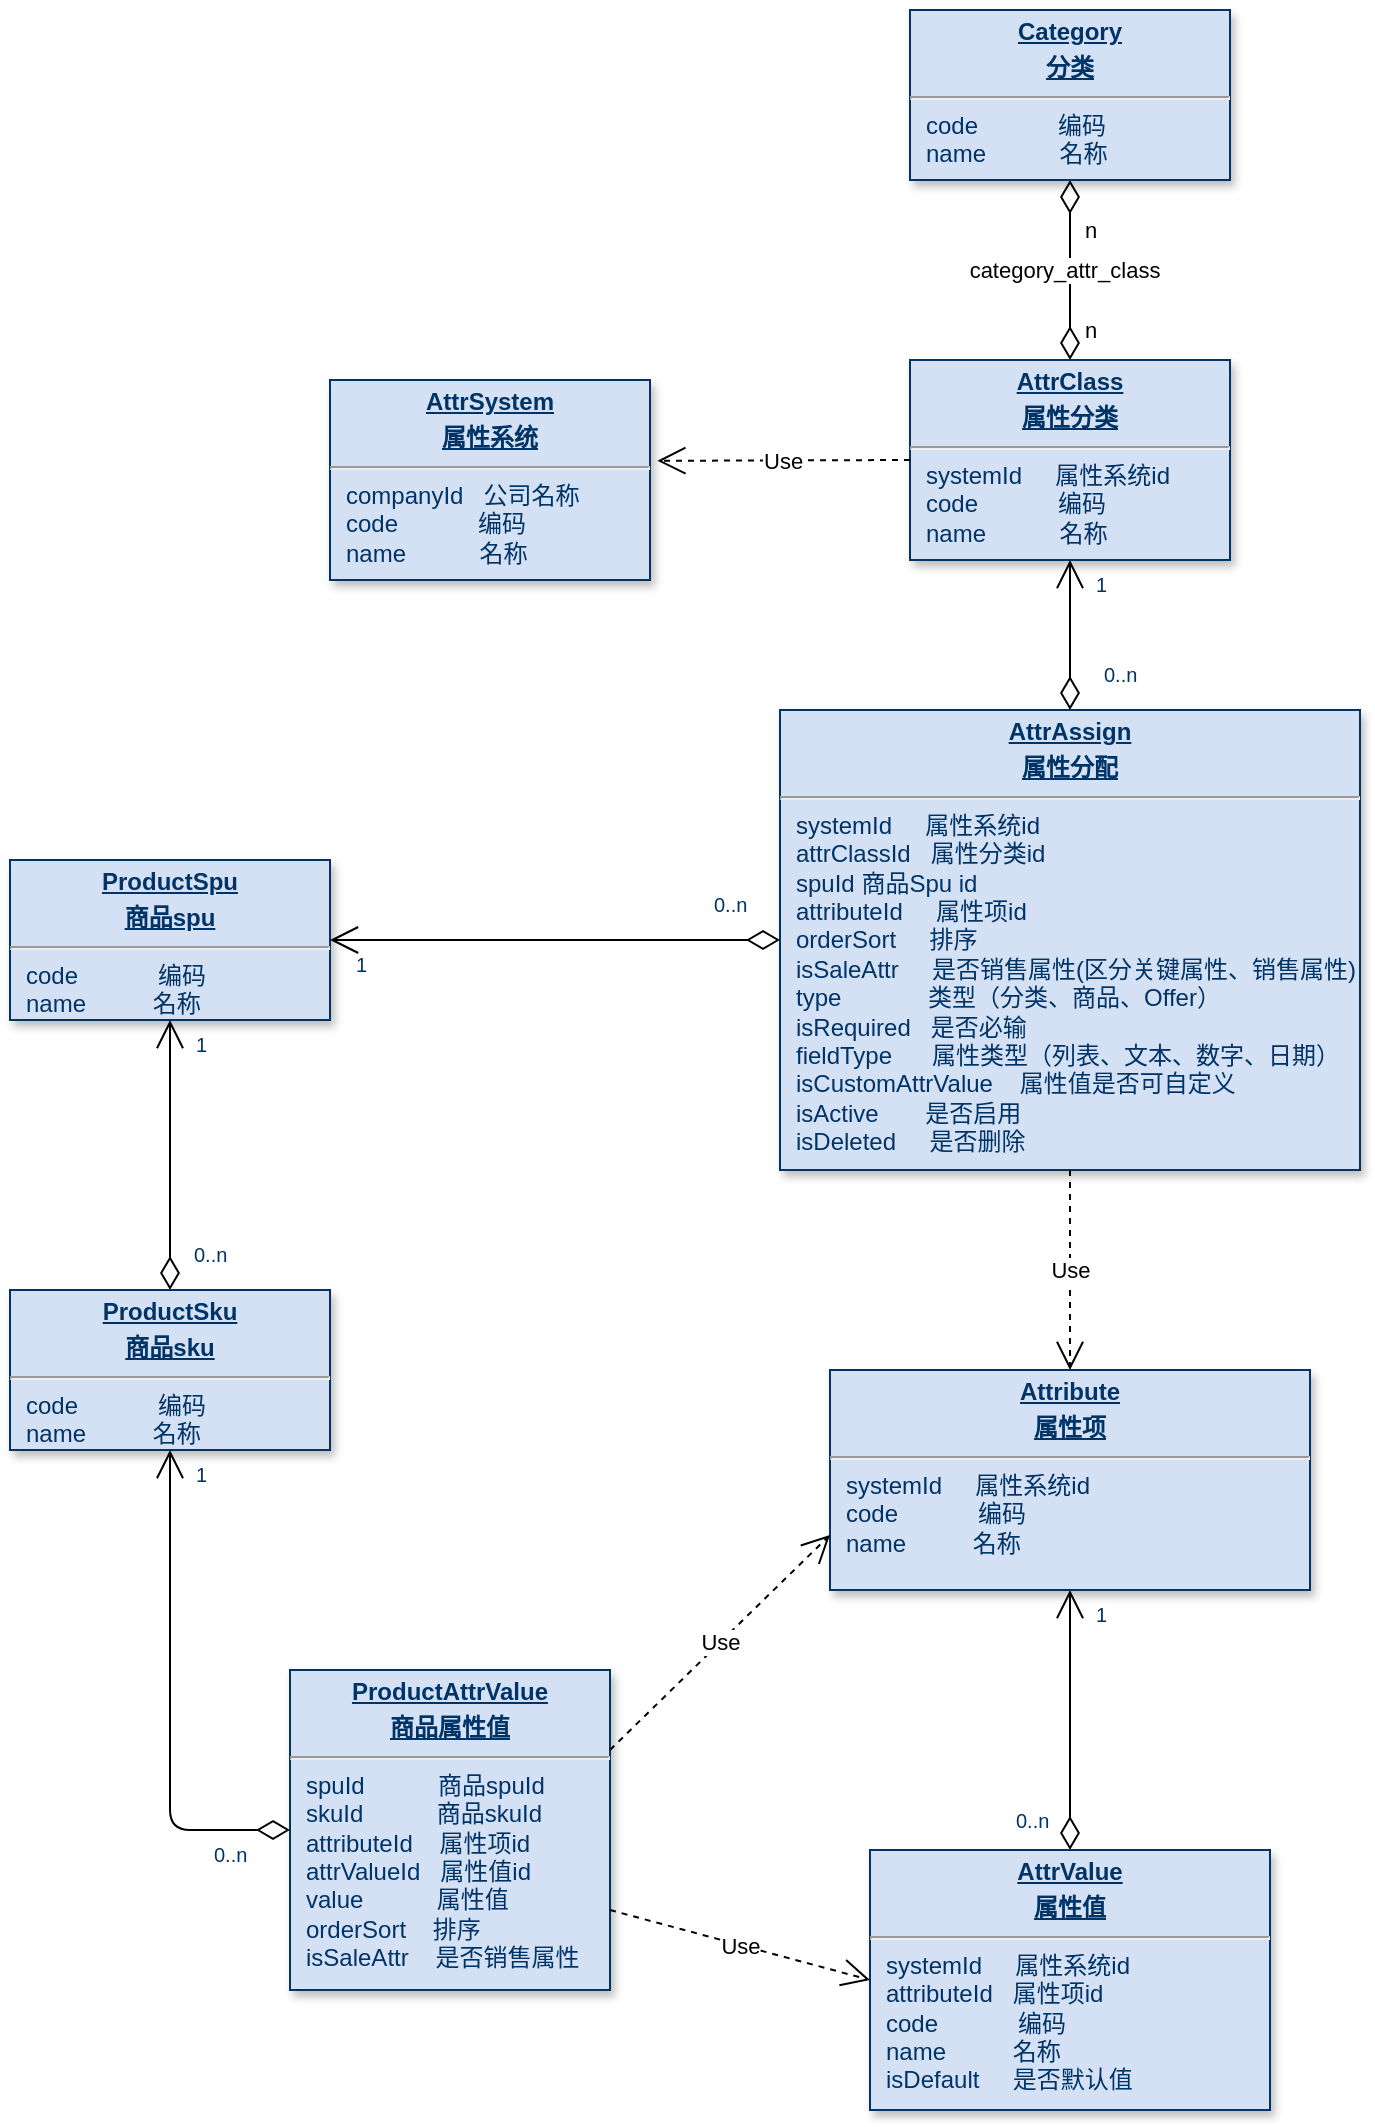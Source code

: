 <mxfile version="24.6.4" type="github" pages="9">
  <diagram name="商品" id="efa7a0a1-bf9b-a30e-e6df-94a7791c09e9">
    <mxGraphModel dx="1242" dy="1891" grid="0" gridSize="10" guides="1" tooltips="1" connect="0" arrows="1" fold="1" page="0" pageScale="1" pageWidth="826" pageHeight="1169" background="none" math="0" shadow="0">
      <root>
        <mxCell id="0" />
        <mxCell id="1" parent="0" />
        <mxCell id="GjRLE1qKXkt9nsyT0Dci-114" value="&lt;p style=&quot;margin: 4px 0px 0px; text-align: center;&quot;&gt;&lt;b&gt;&lt;u&gt;AttrSystem&lt;/u&gt;&lt;/b&gt;&lt;br&gt;&lt;/p&gt;&lt;p style=&quot;margin: 4px 0px 0px; text-align: center;&quot;&gt;&lt;b&gt;&lt;u&gt;属性系统&lt;/u&gt;&lt;/b&gt;&lt;/p&gt;&lt;hr&gt;&lt;p style=&quot;margin: 0px; margin-left: 8px;&quot;&gt;companyId&amp;nbsp; &amp;nbsp;公司名称&lt;/p&gt;&lt;p style=&quot;margin: 0px; margin-left: 8px;&quot;&gt;code&amp;nbsp; &amp;nbsp; &amp;nbsp; &amp;nbsp; &amp;nbsp; &amp;nbsp; 编码&lt;br&gt;&lt;/p&gt;&lt;p style=&quot;margin: 0px; margin-left: 8px;&quot;&gt;name&amp;nbsp; &amp;nbsp; &amp;nbsp; &amp;nbsp; &amp;nbsp; &amp;nbsp;名称&lt;/p&gt;" style="verticalAlign=top;align=left;overflow=fill;fontSize=12;fontFamily=Helvetica;html=1;strokeColor=#003366;shadow=1;fillColor=#D4E1F5;fontColor=#003366" parent="1" vertex="1">
          <mxGeometry x="173" y="-978" width="160" height="100" as="geometry" />
        </mxCell>
        <mxCell id="GjRLE1qKXkt9nsyT0Dci-115" value="&lt;p style=&quot;margin: 4px 0px 0px; text-align: center;&quot;&gt;&lt;b&gt;&lt;u&gt;AttrClass&lt;/u&gt;&lt;/b&gt;&lt;br&gt;&lt;/p&gt;&lt;p style=&quot;margin: 4px 0px 0px; text-align: center;&quot;&gt;&lt;b&gt;&lt;u&gt;属性分类&lt;/u&gt;&lt;/b&gt;&lt;br&gt;&lt;/p&gt;&lt;hr&gt;&lt;p style=&quot;margin: 0px; margin-left: 8px;&quot;&gt;systemId&amp;nbsp; &amp;nbsp; &amp;nbsp;属性系统id&lt;/p&gt;&lt;p style=&quot;margin: 0px; margin-left: 8px;&quot;&gt;code&amp;nbsp; &amp;nbsp; &amp;nbsp; &amp;nbsp; &amp;nbsp; &amp;nbsp; 编码&lt;br&gt;&lt;/p&gt;&lt;p style=&quot;margin: 0px; margin-left: 8px;&quot;&gt;name&amp;nbsp; &amp;nbsp; &amp;nbsp; &amp;nbsp; &amp;nbsp; &amp;nbsp;名称&lt;/p&gt;" style="verticalAlign=top;align=left;overflow=fill;fontSize=12;fontFamily=Helvetica;html=1;strokeColor=#003366;shadow=1;fillColor=#D4E1F5;fontColor=#003366" parent="1" vertex="1">
          <mxGeometry x="463" y="-988" width="160" height="100" as="geometry" />
        </mxCell>
        <mxCell id="GjRLE1qKXkt9nsyT0Dci-116" value="Use" style="endArrow=open;endSize=12;dashed=1;exitX=0;exitY=0.5;exitDx=0;exitDy=0;entryX=1.023;entryY=0.404;entryDx=0;entryDy=0;entryPerimeter=0;" parent="1" source="GjRLE1qKXkt9nsyT0Dci-115" target="GjRLE1qKXkt9nsyT0Dci-114" edge="1">
          <mxGeometry x="278.92" y="83.36" as="geometry">
            <mxPoint x="433.0" y="-908.0" as="sourcePoint" />
            <mxPoint x="311.92" y="-908.0" as="targetPoint" />
          </mxGeometry>
        </mxCell>
        <mxCell id="GjRLE1qKXkt9nsyT0Dci-118" style="edgeStyle=orthogonalEdgeStyle;rounded=0;orthogonalLoop=1;jettySize=auto;html=1;entryX=0.5;entryY=0;entryDx=0;entryDy=0;startArrow=diamondThin;startFill=0;endArrow=diamondThin;endFill=0;jumpSize=6;targetPerimeterSpacing=0;sourcePerimeterSpacing=0;startSize=14;endSize=14;" parent="1" source="GjRLE1qKXkt9nsyT0Dci-117" target="GjRLE1qKXkt9nsyT0Dci-115" edge="1">
          <mxGeometry relative="1" as="geometry" />
        </mxCell>
        <mxCell id="GjRLE1qKXkt9nsyT0Dci-119" value="n" style="edgeLabel;html=1;align=center;verticalAlign=middle;resizable=0;points=[];" parent="GjRLE1qKXkt9nsyT0Dci-118" vertex="1" connectable="0">
          <mxGeometry x="0.749" y="-2" relative="1" as="geometry">
            <mxPoint x="12" y="-4" as="offset" />
          </mxGeometry>
        </mxCell>
        <mxCell id="GjRLE1qKXkt9nsyT0Dci-120" value="n" style="edgeLabel;html=1;align=center;verticalAlign=middle;resizable=0;points=[];" parent="GjRLE1qKXkt9nsyT0Dci-118" vertex="1" connectable="0">
          <mxGeometry x="-0.666" y="-1" relative="1" as="geometry">
            <mxPoint x="11" y="10" as="offset" />
          </mxGeometry>
        </mxCell>
        <mxCell id="GjRLE1qKXkt9nsyT0Dci-121" value="category_attr_class" style="edgeLabel;html=1;align=center;verticalAlign=middle;resizable=0;points=[];" parent="GjRLE1qKXkt9nsyT0Dci-118" vertex="1" connectable="0">
          <mxGeometry x="0.334" y="-3" relative="1" as="geometry">
            <mxPoint y="-15" as="offset" />
          </mxGeometry>
        </mxCell>
        <mxCell id="GjRLE1qKXkt9nsyT0Dci-117" value="&lt;p style=&quot;margin: 4px 0px 0px; text-align: center;&quot;&gt;&lt;b&gt;&lt;u&gt;Category&lt;/u&gt;&lt;/b&gt;&lt;/p&gt;&lt;p style=&quot;margin: 4px 0px 0px; text-align: center;&quot;&gt;&lt;b&gt;&lt;u&gt;分类&lt;/u&gt;&lt;/b&gt;&lt;br&gt;&lt;/p&gt;&lt;hr&gt;&lt;p style=&quot;margin: 0px; margin-left: 8px;&quot;&gt;&lt;span style=&quot;background-color: initial;&quot;&gt;code&amp;nbsp; &amp;nbsp; &amp;nbsp; &amp;nbsp; &amp;nbsp; &amp;nbsp; 编码&lt;/span&gt;&lt;br&gt;&lt;/p&gt;&lt;p style=&quot;margin: 0px; margin-left: 8px;&quot;&gt;name&amp;nbsp; &amp;nbsp; &amp;nbsp; &amp;nbsp; &amp;nbsp; &amp;nbsp;名称&lt;/p&gt;" style="verticalAlign=top;align=left;overflow=fill;fontSize=12;fontFamily=Helvetica;html=1;strokeColor=#003366;shadow=1;fillColor=#D4E1F5;fontColor=#003366" parent="1" vertex="1">
          <mxGeometry x="463" y="-1163" width="160" height="85" as="geometry" />
        </mxCell>
        <mxCell id="GjRLE1qKXkt9nsyT0Dci-122" value="&lt;p style=&quot;margin: 4px 0px 0px; text-align: center;&quot;&gt;&lt;b&gt;&lt;u&gt;AttrAssign&lt;/u&gt;&lt;/b&gt;&lt;br&gt;&lt;/p&gt;&lt;p style=&quot;margin: 4px 0px 0px; text-align: center;&quot;&gt;&lt;b&gt;&lt;u&gt;属性分配&lt;/u&gt;&lt;/b&gt;&lt;br&gt;&lt;/p&gt;&lt;hr&gt;&lt;p style=&quot;margin: 0px; margin-left: 8px;&quot;&gt;systemId&amp;nbsp; &amp;nbsp; &amp;nbsp;属性系统id&lt;/p&gt;&lt;p style=&quot;margin: 0px; margin-left: 8px;&quot;&gt;attrClassId&amp;nbsp; &amp;nbsp;属性分类id&lt;br&gt;&lt;/p&gt;&lt;p style=&quot;margin: 0px; margin-left: 8px;&quot;&gt;spuId 商品Spu id&lt;/p&gt;&lt;p style=&quot;margin: 0px; margin-left: 8px;&quot;&gt;attributeId&amp;nbsp; &amp;nbsp; &amp;nbsp;属性项id&lt;/p&gt;&lt;p style=&quot;margin: 0px; margin-left: 8px;&quot;&gt;orderSort&amp;nbsp; &amp;nbsp; &amp;nbsp;排序&lt;br&gt;&lt;/p&gt;&lt;p style=&quot;margin: 0px; margin-left: 8px;&quot;&gt;isSaleAttr&amp;nbsp; &amp;nbsp; &amp;nbsp;是否销售属性(区分关键属性、销售属性)&lt;br&gt;&lt;/p&gt;&lt;p style=&quot;margin: 0px; margin-left: 8px;&quot;&gt;type&amp;nbsp; &amp;nbsp; &amp;nbsp; &amp;nbsp; &amp;nbsp; &amp;nbsp; &amp;nbsp;类型（分类、商品、Offer）&lt;br&gt;&lt;/p&gt;&lt;p style=&quot;margin: 0px; margin-left: 8px;&quot;&gt;isRequired&amp;nbsp; &amp;nbsp;是否必输&lt;br&gt;&lt;/p&gt;&lt;p style=&quot;margin: 0px; margin-left: 8px;&quot;&gt;fieldType&amp;nbsp; &amp;nbsp; &amp;nbsp; 属性类型（列表、文本、数字、日期）&lt;/p&gt;&lt;p style=&quot;margin: 0px; margin-left: 8px;&quot;&gt;isCustomAttrValue&amp;nbsp; &amp;nbsp; 属性值是否可自定义&lt;br&gt;&lt;/p&gt;&lt;p style=&quot;margin: 0px; margin-left: 8px;&quot;&gt;isActive&amp;nbsp; &amp;nbsp; &amp;nbsp; &amp;nbsp;是否启用&lt;/p&gt;&lt;p style=&quot;margin: 0px; margin-left: 8px;&quot;&gt;isDeleted&amp;nbsp; &amp;nbsp; &amp;nbsp;是否删除&lt;/p&gt;" style="verticalAlign=top;align=left;overflow=fill;fontSize=12;fontFamily=Helvetica;html=1;strokeColor=#003366;shadow=1;fillColor=#D4E1F5;fontColor=#003366" parent="1" vertex="1">
          <mxGeometry x="398" y="-813" width="290" height="230" as="geometry" />
        </mxCell>
        <mxCell id="GjRLE1qKXkt9nsyT0Dci-123" value="" style="endArrow=open;endSize=12;startArrow=diamondThin;startSize=14;startFill=0;edgeStyle=orthogonalEdgeStyle;exitX=0.5;exitY=0;exitDx=0;exitDy=0;" parent="1" source="GjRLE1qKXkt9nsyT0Dci-122" target="GjRLE1qKXkt9nsyT0Dci-115" edge="1">
          <mxGeometry x="439.36" y="-578.84" as="geometry">
            <mxPoint x="753" y="-1238.0" as="sourcePoint" />
            <mxPoint x="903" y="-1238.0" as="targetPoint" />
          </mxGeometry>
        </mxCell>
        <mxCell id="GjRLE1qKXkt9nsyT0Dci-124" value="0..n" style="resizable=0;align=left;verticalAlign=top;labelBackgroundColor=#ffffff;fontSize=10;strokeColor=#003366;shadow=1;fillColor=#D4E1F5;fontColor=#003366" parent="GjRLE1qKXkt9nsyT0Dci-123" connectable="0" vertex="1">
          <mxGeometry x="-1" relative="1" as="geometry">
            <mxPoint x="15" y="-30" as="offset" />
          </mxGeometry>
        </mxCell>
        <mxCell id="GjRLE1qKXkt9nsyT0Dci-125" value="1" style="resizable=0;align=right;verticalAlign=top;labelBackgroundColor=#ffffff;fontSize=10;strokeColor=#003366;shadow=1;fillColor=#D4E1F5;fontColor=#003366" parent="GjRLE1qKXkt9nsyT0Dci-123" connectable="0" vertex="1">
          <mxGeometry x="1" relative="1" as="geometry">
            <mxPoint x="20" as="offset" />
          </mxGeometry>
        </mxCell>
        <mxCell id="GjRLE1qKXkt9nsyT0Dci-126" value="&lt;p style=&quot;margin: 4px 0px 0px; text-align: center;&quot;&gt;&lt;b&gt;&lt;u&gt;Attribute&lt;/u&gt;&lt;/b&gt;&lt;br&gt;&lt;/p&gt;&lt;p style=&quot;margin: 4px 0px 0px; text-align: center;&quot;&gt;&lt;b&gt;&lt;u&gt;属性项&lt;/u&gt;&lt;/b&gt;&lt;br&gt;&lt;/p&gt;&lt;hr&gt;&lt;p style=&quot;margin: 0px; margin-left: 8px;&quot;&gt;systemId&amp;nbsp; &amp;nbsp; &amp;nbsp;属性系统id&lt;/p&gt;&lt;p style=&quot;margin: 0px; margin-left: 8px;&quot;&gt;code&amp;nbsp; &amp;nbsp; &amp;nbsp; &amp;nbsp; &amp;nbsp; &amp;nbsp; 编码&lt;/p&gt;&lt;p style=&quot;margin: 0px; margin-left: 8px;&quot;&gt;name&amp;nbsp; &amp;nbsp; &amp;nbsp; &amp;nbsp; &amp;nbsp; 名称&lt;br&gt;&lt;/p&gt;" style="verticalAlign=top;align=left;overflow=fill;fontSize=12;fontFamily=Helvetica;html=1;strokeColor=#003366;shadow=1;fillColor=#D4E1F5;fontColor=#003366" parent="1" vertex="1">
          <mxGeometry x="423" y="-483" width="240" height="110" as="geometry" />
        </mxCell>
        <mxCell id="GjRLE1qKXkt9nsyT0Dci-127" value="Use" style="endArrow=open;endSize=12;dashed=1;html=1;rounded=0;sourcePerimeterSpacing=0;targetPerimeterSpacing=0;jumpSize=6;entryX=0.5;entryY=0;entryDx=0;entryDy=0;exitX=0.5;exitY=1;exitDx=0;exitDy=0;" parent="1" source="GjRLE1qKXkt9nsyT0Dci-122" target="GjRLE1qKXkt9nsyT0Dci-126" edge="1">
          <mxGeometry width="160" relative="1" as="geometry">
            <mxPoint x="1023" y="-1048" as="sourcePoint" />
            <mxPoint x="1183" y="-1048" as="targetPoint" />
          </mxGeometry>
        </mxCell>
        <mxCell id="GjRLE1qKXkt9nsyT0Dci-128" value="&lt;p style=&quot;margin: 4px 0px 0px; text-align: center;&quot;&gt;&lt;b&gt;&lt;u&gt;AttrValue&lt;/u&gt;&lt;/b&gt;&lt;br&gt;&lt;/p&gt;&lt;p style=&quot;margin: 4px 0px 0px; text-align: center;&quot;&gt;&lt;b&gt;&lt;u&gt;属性值&lt;/u&gt;&lt;/b&gt;&lt;br&gt;&lt;/p&gt;&lt;hr&gt;&lt;p style=&quot;margin: 0px; margin-left: 8px;&quot;&gt;systemId&amp;nbsp; &amp;nbsp; &amp;nbsp;属性系统id&lt;/p&gt;&lt;p style=&quot;margin: 0px; margin-left: 8px;&quot;&gt;attributeId&amp;nbsp; &amp;nbsp;属性项id&lt;br&gt;&lt;/p&gt;&lt;p style=&quot;margin: 0px; margin-left: 8px;&quot;&gt;code&amp;nbsp; &amp;nbsp; &amp;nbsp; &amp;nbsp; &amp;nbsp; &amp;nbsp; 编码&lt;/p&gt;&lt;p style=&quot;margin: 0px; margin-left: 8px;&quot;&gt;name&amp;nbsp; &amp;nbsp; &amp;nbsp; &amp;nbsp; &amp;nbsp; 名称&lt;br&gt;&lt;/p&gt;&lt;p style=&quot;margin: 0px; margin-left: 8px;&quot;&gt;isDefault&amp;nbsp; &amp;nbsp; &amp;nbsp;是否默认值&lt;/p&gt;" style="verticalAlign=top;align=left;overflow=fill;fontSize=12;fontFamily=Helvetica;html=1;strokeColor=#003366;shadow=1;fillColor=#D4E1F5;fontColor=#003366" parent="1" vertex="1">
          <mxGeometry x="443" y="-243" width="200" height="130" as="geometry" />
        </mxCell>
        <mxCell id="GjRLE1qKXkt9nsyT0Dci-129" value="" style="endArrow=open;endSize=12;startArrow=diamondThin;startSize=14;startFill=0;edgeStyle=orthogonalEdgeStyle;exitX=0.5;exitY=0;exitDx=0;exitDy=0;entryX=0.5;entryY=1;entryDx=0;entryDy=0;" parent="1" source="GjRLE1qKXkt9nsyT0Dci-128" target="GjRLE1qKXkt9nsyT0Dci-126" edge="1">
          <mxGeometry x="449.36" y="-568.84" as="geometry">
            <mxPoint x="783" y="-928" as="sourcePoint" />
            <mxPoint x="633" y="-928" as="targetPoint" />
          </mxGeometry>
        </mxCell>
        <mxCell id="GjRLE1qKXkt9nsyT0Dci-130" value="0..n" style="resizable=0;align=left;verticalAlign=top;labelBackgroundColor=#ffffff;fontSize=10;strokeColor=#003366;shadow=1;fillColor=#D4E1F5;fontColor=#003366" parent="GjRLE1qKXkt9nsyT0Dci-129" connectable="0" vertex="1">
          <mxGeometry x="-1" relative="1" as="geometry">
            <mxPoint x="-29" y="-27" as="offset" />
          </mxGeometry>
        </mxCell>
        <mxCell id="GjRLE1qKXkt9nsyT0Dci-131" value="1" style="resizable=0;align=right;verticalAlign=top;labelBackgroundColor=#ffffff;fontSize=10;strokeColor=#003366;shadow=1;fillColor=#D4E1F5;fontColor=#003366" parent="GjRLE1qKXkt9nsyT0Dci-129" connectable="0" vertex="1">
          <mxGeometry x="1" relative="1" as="geometry">
            <mxPoint x="20" as="offset" />
          </mxGeometry>
        </mxCell>
        <mxCell id="GjRLE1qKXkt9nsyT0Dci-132" value="&lt;p style=&quot;margin: 4px 0px 0px; text-align: center;&quot;&gt;&lt;b&gt;&lt;u&gt;ProductAttrValue&lt;/u&gt;&lt;/b&gt;&lt;/p&gt;&lt;p style=&quot;margin: 4px 0px 0px; text-align: center;&quot;&gt;&lt;u style=&quot;&quot;&gt;&lt;b&gt;商品属性值&lt;/b&gt;&lt;br&gt;&lt;/u&gt;&lt;/p&gt;&lt;hr&gt;&lt;p style=&quot;margin: 0px; margin-left: 8px;&quot;&gt;&lt;span style=&quot;background-color: initial;&quot;&gt;spuId&amp;nbsp; &amp;nbsp; &amp;nbsp; &amp;nbsp; &amp;nbsp; &amp;nbsp;商品spuId&lt;/span&gt;&lt;br&gt;&lt;/p&gt;&lt;p style=&quot;margin: 0px; margin-left: 8px;&quot;&gt;skuId&amp;nbsp; &amp;nbsp; &amp;nbsp; &amp;nbsp; &amp;nbsp; &amp;nbsp;商品skuId&lt;/p&gt;&lt;p style=&quot;margin: 0px; margin-left: 8px;&quot;&gt;attributeId&amp;nbsp; &amp;nbsp; 属性项id&lt;br&gt;&lt;/p&gt;&lt;p style=&quot;margin: 0px; margin-left: 8px;&quot;&gt;attrValueId&amp;nbsp; &amp;nbsp;属性值id&lt;br&gt;&lt;/p&gt;&lt;p style=&quot;margin: 0px; margin-left: 8px;&quot;&gt;value&amp;nbsp; &amp;nbsp; &amp;nbsp; &amp;nbsp; &amp;nbsp; &amp;nbsp;属性值&lt;br&gt;&lt;/p&gt;&lt;p style=&quot;margin: 0px; margin-left: 8px;&quot;&gt;orderSort&amp;nbsp; &amp;nbsp; 排序&lt;br&gt;&lt;/p&gt;&lt;p style=&quot;margin: 0px; margin-left: 8px;&quot;&gt;isSaleAttr&amp;nbsp; &amp;nbsp; 是否销售属性&lt;br&gt;&lt;/p&gt;" style="verticalAlign=top;align=left;overflow=fill;fontSize=12;fontFamily=Helvetica;html=1;strokeColor=#003366;shadow=1;fillColor=#D4E1F5;fontColor=#003366" parent="1" vertex="1">
          <mxGeometry x="153" y="-333" width="160" height="160" as="geometry" />
        </mxCell>
        <mxCell id="GjRLE1qKXkt9nsyT0Dci-133" value="Use" style="endArrow=open;endSize=12;dashed=1;html=1;rounded=0;sourcePerimeterSpacing=0;targetPerimeterSpacing=0;jumpSize=6;exitX=1;exitY=0.25;exitDx=0;exitDy=0;entryX=0;entryY=0.75;entryDx=0;entryDy=0;" parent="1" source="GjRLE1qKXkt9nsyT0Dci-132" target="GjRLE1qKXkt9nsyT0Dci-126" edge="1">
          <mxGeometry width="160" relative="1" as="geometry">
            <mxPoint x="543" y="-503" as="sourcePoint" />
            <mxPoint x="703" y="-503" as="targetPoint" />
          </mxGeometry>
        </mxCell>
        <mxCell id="GjRLE1qKXkt9nsyT0Dci-134" value="Use" style="endArrow=open;endSize=12;dashed=1;html=1;rounded=0;sourcePerimeterSpacing=0;targetPerimeterSpacing=0;jumpSize=6;entryX=0;entryY=0.5;entryDx=0;entryDy=0;exitX=1;exitY=0.75;exitDx=0;exitDy=0;" parent="1" source="GjRLE1qKXkt9nsyT0Dci-132" target="GjRLE1qKXkt9nsyT0Dci-128" edge="1">
          <mxGeometry width="160" relative="1" as="geometry">
            <mxPoint x="553" y="-443" as="sourcePoint" />
            <mxPoint x="713" y="-443" as="targetPoint" />
          </mxGeometry>
        </mxCell>
        <mxCell id="T2V67VZh03IN2GNE7Tnd-1" value="&lt;p style=&quot;margin: 4px 0px 0px; text-align: center;&quot;&gt;&lt;b&gt;&lt;u&gt;ProductSku&lt;/u&gt;&lt;/b&gt;&lt;/p&gt;&lt;p style=&quot;margin: 4px 0px 0px; text-align: center;&quot;&gt;&lt;u style=&quot;&quot;&gt;&lt;b&gt;商品sku&lt;/b&gt;&lt;/u&gt;&lt;/p&gt;&lt;hr&gt;&lt;p style=&quot;margin: 0px; margin-left: 8px;&quot;&gt;code&amp;nbsp; &amp;nbsp; &amp;nbsp; &amp;nbsp; &amp;nbsp; &amp;nbsp; 编码&lt;/p&gt;&lt;p style=&quot;margin: 0px; margin-left: 8px;&quot;&gt;name&amp;nbsp; &amp;nbsp; &amp;nbsp; &amp;nbsp; &amp;nbsp; 名称&lt;/p&gt;" style="verticalAlign=top;align=left;overflow=fill;fontSize=12;fontFamily=Helvetica;html=1;strokeColor=#003366;shadow=1;fillColor=#D4E1F5;fontColor=#003366" parent="1" vertex="1">
          <mxGeometry x="13" y="-523" width="160" height="80" as="geometry" />
        </mxCell>
        <mxCell id="T2V67VZh03IN2GNE7Tnd-2" value="" style="endArrow=open;endSize=12;startArrow=diamondThin;startSize=14;startFill=0;edgeStyle=orthogonalEdgeStyle;exitX=0;exitY=0.5;exitDx=0;exitDy=0;entryX=0.5;entryY=1;entryDx=0;entryDy=0;" parent="1" source="GjRLE1qKXkt9nsyT0Dci-132" target="T2V67VZh03IN2GNE7Tnd-1" edge="1">
          <mxGeometry x="39.36" y="-134.34" as="geometry">
            <mxPoint x="373" y="-493.5" as="sourcePoint" />
            <mxPoint x="223" y="-493.5" as="targetPoint" />
          </mxGeometry>
        </mxCell>
        <mxCell id="T2V67VZh03IN2GNE7Tnd-3" value="0..n" style="resizable=0;align=left;verticalAlign=top;labelBackgroundColor=#ffffff;fontSize=10;strokeColor=#003366;shadow=1;fillColor=#D4E1F5;fontColor=#003366" parent="T2V67VZh03IN2GNE7Tnd-2" connectable="0" vertex="1">
          <mxGeometry x="-1" relative="1" as="geometry">
            <mxPoint x="-40" as="offset" />
          </mxGeometry>
        </mxCell>
        <mxCell id="T2V67VZh03IN2GNE7Tnd-4" value="1" style="resizable=0;align=right;verticalAlign=top;labelBackgroundColor=#ffffff;fontSize=10;strokeColor=#003366;shadow=1;fillColor=#D4E1F5;fontColor=#003366" parent="T2V67VZh03IN2GNE7Tnd-2" connectable="0" vertex="1">
          <mxGeometry x="1" relative="1" as="geometry">
            <mxPoint x="20" as="offset" />
          </mxGeometry>
        </mxCell>
        <mxCell id="nIlfs-LqMGZNhN_kB8W_-1" value="&lt;p style=&quot;margin: 4px 0px 0px; text-align: center;&quot;&gt;&lt;b&gt;&lt;u&gt;ProductSpu&lt;/u&gt;&lt;/b&gt;&lt;/p&gt;&lt;p style=&quot;margin: 4px 0px 0px; text-align: center;&quot;&gt;&lt;u style=&quot;&quot;&gt;&lt;b&gt;商品spu&lt;/b&gt;&lt;/u&gt;&lt;/p&gt;&lt;hr&gt;&lt;p style=&quot;margin: 0px; margin-left: 8px;&quot;&gt;code&amp;nbsp; &amp;nbsp; &amp;nbsp; &amp;nbsp; &amp;nbsp; &amp;nbsp; 编码&lt;/p&gt;&lt;p style=&quot;margin: 0px; margin-left: 8px;&quot;&gt;name&amp;nbsp; &amp;nbsp; &amp;nbsp; &amp;nbsp; &amp;nbsp; 名称&lt;/p&gt;" style="verticalAlign=top;align=left;overflow=fill;fontSize=12;fontFamily=Helvetica;html=1;strokeColor=#003366;shadow=1;fillColor=#D4E1F5;fontColor=#003366" parent="1" vertex="1">
          <mxGeometry x="13" y="-738" width="160" height="80" as="geometry" />
        </mxCell>
        <mxCell id="nIlfs-LqMGZNhN_kB8W_-2" value="" style="endArrow=open;endSize=12;startArrow=diamondThin;startSize=14;startFill=0;edgeStyle=orthogonalEdgeStyle;exitX=0.5;exitY=0;exitDx=0;exitDy=0;entryX=0.5;entryY=1;entryDx=0;entryDy=0;" parent="1" source="T2V67VZh03IN2GNE7Tnd-1" target="nIlfs-LqMGZNhN_kB8W_-1" edge="1">
          <mxGeometry x="49.36" y="-124.34" as="geometry">
            <mxPoint x="393" y="-463" as="sourcePoint" />
            <mxPoint x="233" y="-463" as="targetPoint" />
          </mxGeometry>
        </mxCell>
        <mxCell id="nIlfs-LqMGZNhN_kB8W_-3" value="0..n" style="resizable=0;align=left;verticalAlign=top;labelBackgroundColor=#ffffff;fontSize=10;strokeColor=#003366;shadow=1;fillColor=#D4E1F5;fontColor=#003366" parent="nIlfs-LqMGZNhN_kB8W_-2" connectable="0" vertex="1">
          <mxGeometry x="-1" relative="1" as="geometry">
            <mxPoint x="10" y="-30" as="offset" />
          </mxGeometry>
        </mxCell>
        <mxCell id="nIlfs-LqMGZNhN_kB8W_-4" value="1" style="resizable=0;align=right;verticalAlign=top;labelBackgroundColor=#ffffff;fontSize=10;strokeColor=#003366;shadow=1;fillColor=#D4E1F5;fontColor=#003366" parent="nIlfs-LqMGZNhN_kB8W_-2" connectable="0" vertex="1">
          <mxGeometry x="1" relative="1" as="geometry">
            <mxPoint x="20" as="offset" />
          </mxGeometry>
        </mxCell>
        <mxCell id="nIlfs-LqMGZNhN_kB8W_-6" value="" style="endArrow=open;endSize=12;startArrow=diamondThin;startSize=14;startFill=0;edgeStyle=orthogonalEdgeStyle;exitX=0;exitY=0.5;exitDx=0;exitDy=0;entryX=1;entryY=0.5;entryDx=0;entryDy=0;" parent="1" source="GjRLE1qKXkt9nsyT0Dci-122" target="nIlfs-LqMGZNhN_kB8W_-1" edge="1">
          <mxGeometry x="59.36" y="-114.34" as="geometry">
            <mxPoint x="103" y="-513" as="sourcePoint" />
            <mxPoint x="103" y="-623" as="targetPoint" />
          </mxGeometry>
        </mxCell>
        <mxCell id="nIlfs-LqMGZNhN_kB8W_-7" value="0..n" style="resizable=0;align=left;verticalAlign=top;labelBackgroundColor=#ffffff;fontSize=10;strokeColor=#003366;shadow=1;fillColor=#D4E1F5;fontColor=#003366" parent="nIlfs-LqMGZNhN_kB8W_-6" connectable="0" vertex="1">
          <mxGeometry x="-1" relative="1" as="geometry">
            <mxPoint x="-35" y="-30" as="offset" />
          </mxGeometry>
        </mxCell>
        <mxCell id="nIlfs-LqMGZNhN_kB8W_-8" value="1" style="resizable=0;align=right;verticalAlign=top;labelBackgroundColor=#ffffff;fontSize=10;strokeColor=#003366;shadow=1;fillColor=#D4E1F5;fontColor=#003366" parent="nIlfs-LqMGZNhN_kB8W_-6" connectable="0" vertex="1">
          <mxGeometry x="1" relative="1" as="geometry">
            <mxPoint x="20" as="offset" />
          </mxGeometry>
        </mxCell>
      </root>
    </mxGraphModel>
  </diagram>
  <diagram id="kmgReaKRsroSAFAUPFtD" name="用户">
    <mxGraphModel dx="1242" dy="1943" grid="0" gridSize="10" guides="1" tooltips="1" connect="1" arrows="1" fold="1" page="1" pageScale="1" pageWidth="827" pageHeight="1169" math="0" shadow="0">
      <root>
        <mxCell id="0" />
        <mxCell id="1" parent="0" />
        <mxCell id="0EMZmsfiatGyzTkB9hy_-1" value="&lt;p style=&quot;margin: 4px 0px 0px; text-align: center;&quot;&gt;&lt;b&gt;&lt;u&gt;User&lt;/u&gt;&lt;/b&gt;&lt;/p&gt;&lt;p style=&quot;margin: 4px 0px 0px; text-align: center;&quot;&gt;&lt;b&gt;&lt;u&gt;用户&lt;/u&gt;&lt;/b&gt;&lt;/p&gt;&lt;hr&gt;&lt;p style=&quot;margin: 0px; margin-left: 8px;&quot;&gt;id&amp;nbsp; &amp;nbsp; &amp;nbsp; &amp;nbsp; &amp;nbsp; &amp;nbsp; &amp;nbsp; &amp;nbsp; &amp;nbsp;用户id&lt;/p&gt;&lt;p style=&quot;margin: 0px; margin-left: 8px;&quot;&gt;login&amp;nbsp; &amp;nbsp; &amp;nbsp; &amp;nbsp; &amp;nbsp; &amp;nbsp; 登录名&lt;br&gt;&lt;/p&gt;&lt;p style=&quot;margin: 0px; margin-left: 8px;&quot;&gt;nameCn&amp;nbsp; &amp;nbsp; &amp;nbsp; 中文名&lt;/p&gt;" style="verticalAlign=top;align=left;overflow=fill;fontSize=12;fontFamily=Helvetica;html=1;strokeColor=#003366;shadow=1;fillColor=#D4E1F5;fontColor=#003366" parent="1" vertex="1">
          <mxGeometry x="115" y="-966" width="160" height="100" as="geometry" />
        </mxCell>
        <mxCell id="0EMZmsfiatGyzTkB9hy_-2" value="&lt;p style=&quot;margin: 4px 0px 0px; text-align: center;&quot;&gt;&lt;b&gt;&lt;u&gt;UserGroup&lt;/u&gt;&lt;/b&gt;&lt;/p&gt;&lt;p style=&quot;margin: 4px 0px 0px; text-align: center;&quot;&gt;&lt;b&gt;&lt;u&gt;用户组&lt;/u&gt;&lt;/b&gt;&lt;/p&gt;&lt;hr&gt;&lt;p style=&quot;margin: 0px; margin-left: 8px;&quot;&gt;groupCode&amp;nbsp; &amp;nbsp; &amp;nbsp; 编码&lt;/p&gt;&lt;p style=&quot;margin: 0px; margin-left: 8px;&quot;&gt;groupName&amp;nbsp; &amp;nbsp; &amp;nbsp;名称&lt;br&gt;&lt;/p&gt;&lt;p style=&quot;margin: 0px; margin-left: 8px;&quot;&gt;parent&amp;nbsp; &amp;nbsp; &amp;nbsp; &amp;nbsp; &amp;nbsp; &amp;nbsp; &amp;nbsp; 父用户组&lt;br&gt;&lt;/p&gt;" style="verticalAlign=top;align=left;overflow=fill;fontSize=12;fontFamily=Helvetica;html=1;strokeColor=#003366;shadow=1;fillColor=#D4E1F5;fontColor=#003366" parent="1" vertex="1">
          <mxGeometry x="475" y="-963.5" width="160" height="95" as="geometry" />
        </mxCell>
        <mxCell id="isvnemzQAago53b3Zl2U-1" style="edgeStyle=orthogonalEdgeStyle;rounded=0;orthogonalLoop=1;jettySize=auto;html=1;entryX=0;entryY=0.5;entryDx=0;entryDy=0;startArrow=diamondThin;startFill=0;endArrow=diamondThin;endFill=0;jumpSize=6;targetPerimeterSpacing=0;sourcePerimeterSpacing=0;startSize=14;endSize=14;" parent="1" source="0EMZmsfiatGyzTkB9hy_-1" target="0EMZmsfiatGyzTkB9hy_-2" edge="1">
          <mxGeometry relative="1" as="geometry">
            <mxPoint x="485" y="-776" as="sourcePoint" />
            <mxPoint x="485" y="-876" as="targetPoint" />
          </mxGeometry>
        </mxCell>
        <mxCell id="isvnemzQAago53b3Zl2U-2" value="n" style="edgeLabel;html=1;align=center;verticalAlign=middle;resizable=0;points=[];" parent="isvnemzQAago53b3Zl2U-1" vertex="1" connectable="0">
          <mxGeometry x="0.749" y="-2" relative="1" as="geometry">
            <mxPoint x="3" y="5" as="offset" />
          </mxGeometry>
        </mxCell>
        <mxCell id="isvnemzQAago53b3Zl2U-3" value="n" style="edgeLabel;html=1;align=center;verticalAlign=middle;resizable=0;points=[];" parent="isvnemzQAago53b3Zl2U-1" vertex="1" connectable="0">
          <mxGeometry x="-0.666" y="-1" relative="1" as="geometry">
            <mxPoint x="-11" y="-10" as="offset" />
          </mxGeometry>
        </mxCell>
        <mxCell id="isvnemzQAago53b3Zl2U-4" value="user_group_user" style="edgeLabel;html=1;align=center;verticalAlign=middle;resizable=0;points=[];" parent="isvnemzQAago53b3Zl2U-1" vertex="1" connectable="0">
          <mxGeometry x="0.334" y="-3" relative="1" as="geometry">
            <mxPoint x="-37" y="11" as="offset" />
          </mxGeometry>
        </mxCell>
        <mxCell id="isvnemzQAago53b3Zl2U-6" value="&lt;p style=&quot;margin: 4px 0px 0px; text-align: center;&quot;&gt;&lt;b&gt;&lt;u&gt;Role&lt;/u&gt;&lt;/b&gt;&lt;/p&gt;&lt;p style=&quot;margin: 4px 0px 0px; text-align: center;&quot;&gt;&lt;b&gt;&lt;u&gt;角色&lt;/u&gt;&lt;/b&gt;&lt;/p&gt;&lt;hr&gt;&lt;p style=&quot;margin: 0px; margin-left: 8px;&quot;&gt;roleCode&amp;nbsp; &amp;nbsp; &amp;nbsp; 编码&lt;/p&gt;&lt;p style=&quot;margin: 0px; margin-left: 8px;&quot;&gt;roleName&amp;nbsp; &amp;nbsp; &amp;nbsp;名称&lt;/p&gt;" style="verticalAlign=top;align=left;overflow=fill;fontSize=12;fontFamily=Helvetica;html=1;strokeColor=#003366;shadow=1;fillColor=#D4E1F5;fontColor=#003366" parent="1" vertex="1">
          <mxGeometry x="475" y="-771" width="160" height="80" as="geometry" />
        </mxCell>
        <mxCell id="isvnemzQAago53b3Zl2U-7" style="edgeStyle=orthogonalEdgeStyle;rounded=0;orthogonalLoop=1;jettySize=auto;html=1;entryX=0.5;entryY=0;entryDx=0;entryDy=0;startArrow=diamondThin;startFill=0;endArrow=diamondThin;endFill=0;jumpSize=6;targetPerimeterSpacing=0;sourcePerimeterSpacing=0;startSize=14;endSize=14;" parent="1" target="isvnemzQAago53b3Zl2U-6" edge="1">
          <mxGeometry relative="1" as="geometry">
            <mxPoint x="555" y="-871" as="sourcePoint" />
            <mxPoint x="485" y="-906" as="targetPoint" />
          </mxGeometry>
        </mxCell>
        <mxCell id="isvnemzQAago53b3Zl2U-8" value="n" style="edgeLabel;html=1;align=center;verticalAlign=middle;resizable=0;points=[];" parent="isvnemzQAago53b3Zl2U-7" vertex="1" connectable="0">
          <mxGeometry x="0.749" y="-2" relative="1" as="geometry">
            <mxPoint x="11" y="-7" as="offset" />
          </mxGeometry>
        </mxCell>
        <mxCell id="isvnemzQAago53b3Zl2U-9" value="n" style="edgeLabel;html=1;align=center;verticalAlign=middle;resizable=0;points=[];" parent="isvnemzQAago53b3Zl2U-7" vertex="1" connectable="0">
          <mxGeometry x="-0.666" y="-1" relative="1" as="geometry">
            <mxPoint x="5" y="4" as="offset" />
          </mxGeometry>
        </mxCell>
        <mxCell id="isvnemzQAago53b3Zl2U-10" value="jhi_role_user_group" style="edgeLabel;html=1;align=center;verticalAlign=middle;resizable=0;points=[];" parent="isvnemzQAago53b3Zl2U-7" vertex="1" connectable="0">
          <mxGeometry x="0.334" y="-3" relative="1" as="geometry">
            <mxPoint x="-1" y="-17" as="offset" />
          </mxGeometry>
        </mxCell>
        <mxCell id="isvnemzQAago53b3Zl2U-11" value="&lt;p style=&quot;margin: 4px 0px 0px; text-align: center;&quot;&gt;&lt;b&gt;&lt;u&gt;Permission&lt;/u&gt;&lt;/b&gt;&lt;br&gt;&lt;/p&gt;&lt;p style=&quot;margin: 4px 0px 0px; text-align: center;&quot;&gt;&lt;b&gt;&lt;u&gt;权限&lt;/u&gt;&lt;/b&gt;&lt;/p&gt;&lt;hr&gt;&lt;p style=&quot;margin: 0px; margin-left: 8px;&quot;&gt;&lt;span style=&quot;background-color: initial;&quot;&gt;name&amp;nbsp; &amp;nbsp; &amp;nbsp; &amp;nbsp; &amp;nbsp; &amp;nbsp; &amp;nbsp; &amp;nbsp; &amp;nbsp; &amp;nbsp;名称&lt;/span&gt;&lt;br&gt;&lt;/p&gt;&lt;p style=&quot;margin: 0px; margin-left: 8px;&quot;&gt;&lt;span style=&quot;background-color: initial;&quot;&gt;permissionCode&amp;nbsp; 编码&lt;br&gt;&lt;/span&gt;&lt;/p&gt;&lt;p style=&quot;margin: 0px; margin-left: 8px;&quot;&gt;&lt;span style=&quot;background-color: initial;&quot;&gt;parentId&amp;nbsp; &amp;nbsp; &amp;nbsp; &amp;nbsp; &amp;nbsp; &amp;nbsp; &amp;nbsp; &amp;nbsp;父级&lt;br&gt;&lt;/span&gt;&lt;/p&gt;" style="verticalAlign=top;align=left;overflow=fill;fontSize=12;fontFamily=Helvetica;html=1;strokeColor=#003366;shadow=1;fillColor=#D4E1F5;fontColor=#003366" parent="1" vertex="1">
          <mxGeometry x="115" y="-781" width="160" height="100" as="geometry" />
        </mxCell>
        <mxCell id="isvnemzQAago53b3Zl2U-12" style="edgeStyle=orthogonalEdgeStyle;rounded=0;orthogonalLoop=1;jettySize=auto;html=1;entryX=0;entryY=0.5;entryDx=0;entryDy=0;startArrow=diamondThin;startFill=0;endArrow=diamondThin;endFill=0;jumpSize=6;targetPerimeterSpacing=0;sourcePerimeterSpacing=0;startSize=14;endSize=14;exitX=1;exitY=0.5;exitDx=0;exitDy=0;" parent="1" source="isvnemzQAago53b3Zl2U-11" target="isvnemzQAago53b3Zl2U-6" edge="1">
          <mxGeometry relative="1" as="geometry">
            <mxPoint x="285" y="-906" as="sourcePoint" />
            <mxPoint x="485" y="-906" as="targetPoint" />
          </mxGeometry>
        </mxCell>
        <mxCell id="isvnemzQAago53b3Zl2U-13" value="n" style="edgeLabel;html=1;align=center;verticalAlign=middle;resizable=0;points=[];" parent="isvnemzQAago53b3Zl2U-12" vertex="1" connectable="0">
          <mxGeometry x="0.749" y="-2" relative="1" as="geometry">
            <mxPoint x="3" y="6" as="offset" />
          </mxGeometry>
        </mxCell>
        <mxCell id="isvnemzQAago53b3Zl2U-14" value="n" style="edgeLabel;html=1;align=center;verticalAlign=middle;resizable=0;points=[];" parent="isvnemzQAago53b3Zl2U-12" vertex="1" connectable="0">
          <mxGeometry x="-0.666" y="-1" relative="1" as="geometry">
            <mxPoint x="-9" y="-11" as="offset" />
          </mxGeometry>
        </mxCell>
        <mxCell id="isvnemzQAago53b3Zl2U-15" value="jhi_role_permision" style="edgeLabel;html=1;align=center;verticalAlign=middle;resizable=0;points=[];" parent="isvnemzQAago53b3Zl2U-12" vertex="1" connectable="0">
          <mxGeometry x="0.334" y="-3" relative="1" as="geometry">
            <mxPoint x="-37" y="11" as="offset" />
          </mxGeometry>
        </mxCell>
        <mxCell id="isvnemzQAago53b3Zl2U-16" value="&lt;p style=&quot;margin: 4px 0px 0px; text-align: center;&quot;&gt;&lt;b&gt;&lt;u&gt;DataPermission&lt;/u&gt;&lt;/b&gt;&lt;br&gt;&lt;/p&gt;&lt;p style=&quot;margin: 4px 0px 0px; text-align: center;&quot;&gt;&lt;b&gt;&lt;u&gt;数据权限&lt;/u&gt;&lt;/b&gt;&lt;/p&gt;&lt;hr&gt;&lt;p style=&quot;margin: 0px; margin-left: 8px;&quot;&gt;&lt;span style=&quot;background-color: initial;&quot;&gt;dataName&amp;nbsp; &amp;nbsp; &amp;nbsp; &amp;nbsp; &amp;nbsp; &amp;nbsp;名称&lt;/span&gt;&lt;br&gt;&lt;/p&gt;&amp;nbsp; dataCode&amp;nbsp; &amp;nbsp; &amp;nbsp; &amp;nbsp; &amp;nbsp; &amp;nbsp; &lt;span style=&quot;background-color: initial;&quot;&gt;编码&lt;br&gt;&lt;/span&gt;" style="verticalAlign=top;align=left;overflow=fill;fontSize=12;fontFamily=Helvetica;html=1;strokeColor=#003366;shadow=1;fillColor=#D4E1F5;fontColor=#003366" parent="1" vertex="1">
          <mxGeometry x="475" y="-576" width="160" height="85" as="geometry" />
        </mxCell>
        <mxCell id="isvnemzQAago53b3Zl2U-17" style="edgeStyle=orthogonalEdgeStyle;rounded=0;orthogonalLoop=1;jettySize=auto;html=1;entryX=0.5;entryY=1;entryDx=0;entryDy=0;startArrow=diamondThin;startFill=0;endArrow=diamondThin;endFill=0;jumpSize=6;targetPerimeterSpacing=0;sourcePerimeterSpacing=0;startSize=14;endSize=14;exitX=0.5;exitY=0;exitDx=0;exitDy=0;" parent="1" source="isvnemzQAago53b3Zl2U-16" target="isvnemzQAago53b3Zl2U-6" edge="1">
          <mxGeometry relative="1" as="geometry">
            <mxPoint x="645" y="-701" as="sourcePoint" />
            <mxPoint x="645" y="-671" as="targetPoint" />
          </mxGeometry>
        </mxCell>
        <mxCell id="isvnemzQAago53b3Zl2U-18" value="n" style="edgeLabel;html=1;align=center;verticalAlign=middle;resizable=0;points=[];" parent="isvnemzQAago53b3Zl2U-17" vertex="1" connectable="0">
          <mxGeometry x="0.749" y="-2" relative="1" as="geometry">
            <mxPoint x="3" y="4" as="offset" />
          </mxGeometry>
        </mxCell>
        <mxCell id="isvnemzQAago53b3Zl2U-19" value="n" style="edgeLabel;html=1;align=center;verticalAlign=middle;resizable=0;points=[];" parent="isvnemzQAago53b3Zl2U-17" vertex="1" connectable="0">
          <mxGeometry x="-0.666" y="-1" relative="1" as="geometry">
            <mxPoint x="2" y="-8" as="offset" />
          </mxGeometry>
        </mxCell>
        <mxCell id="isvnemzQAago53b3Zl2U-20" value="jhi_role_data_permission" style="edgeLabel;html=1;align=center;verticalAlign=middle;resizable=0;points=[];" parent="isvnemzQAago53b3Zl2U-17" vertex="1" connectable="0">
          <mxGeometry x="0.334" y="-3" relative="1" as="geometry">
            <mxPoint x="-3" y="11" as="offset" />
          </mxGeometry>
        </mxCell>
        <mxCell id="lUNjNi4HK3o5V3IWDRd7-1" value="&lt;p style=&quot;margin: 4px 0px 0px; text-align: center;&quot;&gt;&lt;b&gt;&lt;u&gt;Company&lt;/u&gt;&lt;/b&gt;&lt;/p&gt;&lt;p style=&quot;margin: 4px 0px 0px; text-align: center;&quot;&gt;&lt;b&gt;&lt;u&gt;公司&lt;/u&gt;&lt;/b&gt;&lt;/p&gt;&lt;hr&gt;&lt;p style=&quot;margin: 0px; margin-left: 8px;&quot;&gt;id&amp;nbsp; &amp;nbsp; &amp;nbsp; &amp;nbsp; &amp;nbsp; &amp;nbsp; &amp;nbsp; &amp;nbsp; &amp;nbsp;用户id&lt;/p&gt;&lt;p style=&quot;margin: 0px; margin-left: 8px;&quot;&gt;code&amp;nbsp; &amp;nbsp; &amp;nbsp; &amp;nbsp; &amp;nbsp; &amp;nbsp; 编码&lt;/p&gt;&lt;p style=&quot;margin: 0px; margin-left: 8px;&quot;&gt;name&amp;nbsp; &amp;nbsp; &amp;nbsp; &amp;nbsp; &amp;nbsp; &amp;nbsp;名称&lt;/p&gt;" style="verticalAlign=top;align=left;overflow=fill;fontSize=12;fontFamily=Helvetica;html=1;strokeColor=#003366;shadow=1;fillColor=#D4E1F5;fontColor=#003366" parent="1" vertex="1">
          <mxGeometry x="115" y="-1141" width="160" height="100" as="geometry" />
        </mxCell>
        <mxCell id="lUNjNi4HK3o5V3IWDRd7-2" value="Use" style="endArrow=open;endSize=12;dashed=1;html=1;rounded=0;entryX=0.5;entryY=1;entryDx=0;entryDy=0;exitX=0.5;exitY=0;exitDx=0;exitDy=0;" parent="1" source="0EMZmsfiatGyzTkB9hy_-1" target="lUNjNi4HK3o5V3IWDRd7-1" edge="1">
          <mxGeometry width="160" relative="1" as="geometry">
            <mxPoint x="335" y="-1021" as="sourcePoint" />
            <mxPoint x="495" y="-1021" as="targetPoint" />
          </mxGeometry>
        </mxCell>
        <mxCell id="slGhOjOzkq4bNRZOJ2w7-1" value="&lt;p style=&quot;margin: 4px 0px 0px; text-align: center;&quot;&gt;&lt;b&gt;&lt;u&gt;DataPermDimension&lt;/u&gt;&lt;/b&gt;&lt;br&gt;&lt;/p&gt;&lt;p style=&quot;margin: 4px 0px 0px; text-align: center;&quot;&gt;&lt;b&gt;&lt;u&gt;数据权限点&lt;/u&gt;&lt;/b&gt;&lt;/p&gt;&lt;hr&gt;&lt;p style=&quot;margin: 0px; margin-left: 8px;&quot;&gt;code&amp;nbsp; &amp;nbsp; &amp;nbsp; 编码&lt;/p&gt;&lt;p style=&quot;margin: 0px; margin-left: 8px;&quot;&gt;name&amp;nbsp; &amp;nbsp; &amp;nbsp;名称&lt;/p&gt;&lt;p style=&quot;margin: 0px; margin-left: 8px;&quot;&gt;jhi_values&amp;nbsp;&amp;nbsp;维度值Json&lt;br&gt;&lt;/p&gt;&lt;p style=&quot;margin: 0px; margin-left: 8px;&quot;&gt;bean&amp;nbsp;&amp;nbsp;解析数据权限的Spring Bean&lt;br&gt;&lt;/p&gt;" style="verticalAlign=top;align=left;overflow=fill;fontSize=12;fontFamily=Helvetica;html=1;strokeColor=#003366;shadow=1;fillColor=#D4E1F5;fontColor=#003366" parent="1" vertex="1">
          <mxGeometry x="848" y="-787" width="238" height="116" as="geometry" />
        </mxCell>
        <mxCell id="slGhOjOzkq4bNRZOJ2w7-2" style="edgeStyle=orthogonalEdgeStyle;rounded=0;orthogonalLoop=1;jettySize=auto;html=1;entryX=0;entryY=0.5;entryDx=0;entryDy=0;startArrow=diamondThin;startFill=0;endArrow=diamondThin;endFill=0;jumpSize=6;targetPerimeterSpacing=0;sourcePerimeterSpacing=0;startSize=14;endSize=14;" parent="1" target="slGhOjOzkq4bNRZOJ2w7-1" edge="1">
          <mxGeometry relative="1" as="geometry">
            <mxPoint x="636" y="-729" as="sourcePoint" />
            <mxPoint x="485" y="-721" as="targetPoint" />
          </mxGeometry>
        </mxCell>
        <mxCell id="slGhOjOzkq4bNRZOJ2w7-3" value="n" style="edgeLabel;html=1;align=center;verticalAlign=middle;resizable=0;points=[];" parent="slGhOjOzkq4bNRZOJ2w7-2" vertex="1" connectable="0">
          <mxGeometry x="0.749" y="-2" relative="1" as="geometry">
            <mxPoint x="3" y="6" as="offset" />
          </mxGeometry>
        </mxCell>
        <mxCell id="slGhOjOzkq4bNRZOJ2w7-4" value="n" style="edgeLabel;html=1;align=center;verticalAlign=middle;resizable=0;points=[];" parent="slGhOjOzkq4bNRZOJ2w7-2" vertex="1" connectable="0">
          <mxGeometry x="-0.666" y="-1" relative="1" as="geometry">
            <mxPoint x="-9" y="-11" as="offset" />
          </mxGeometry>
        </mxCell>
        <mxCell id="slGhOjOzkq4bNRZOJ2w7-5" value="role_data_perm_dimension" style="edgeLabel;html=1;align=center;verticalAlign=middle;resizable=0;points=[];" parent="slGhOjOzkq4bNRZOJ2w7-2" vertex="1" connectable="0">
          <mxGeometry x="0.334" y="-3" relative="1" as="geometry">
            <mxPoint x="-37" y="11" as="offset" />
          </mxGeometry>
        </mxCell>
        <mxCell id="slGhOjOzkq4bNRZOJ2w7-6" value="&lt;p style=&quot;margin: 4px 0px 0px; text-align: center;&quot;&gt;&lt;b&gt;&lt;u&gt;DataPermPoint&lt;/u&gt;&lt;/b&gt;&lt;br&gt;&lt;/p&gt;&lt;p style=&quot;margin: 4px 0px 0px; text-align: center;&quot;&gt;&lt;b&gt;&lt;u&gt;数据权限点&lt;/u&gt;&lt;/b&gt;&lt;br&gt;&lt;/p&gt;&lt;hr&gt;&lt;p style=&quot;margin: 0px; margin-left: 8px;&quot;&gt;&lt;span style=&quot;background-color: initial;&quot;&gt;name&amp;nbsp; &amp;nbsp; &amp;nbsp; &amp;nbsp; &amp;nbsp; &amp;nbsp;名称&lt;/span&gt;&lt;br&gt;&lt;/p&gt;&amp;nbsp; code&amp;nbsp; &amp;nbsp; &amp;nbsp; &amp;nbsp; &amp;nbsp; &amp;nbsp;&amp;nbsp;&lt;span style=&quot;background-color: initial;&quot;&gt;编码&lt;br&gt;&lt;/span&gt;" style="verticalAlign=top;align=left;overflow=fill;fontSize=12;fontFamily=Helvetica;html=1;strokeColor=#003366;shadow=1;fillColor=#D4E1F5;fontColor=#003366" parent="1" vertex="1">
          <mxGeometry x="887" y="-941" width="160" height="85" as="geometry" />
        </mxCell>
        <mxCell id="M8Qk21XHuS9qld4sinI0-1" value="" style="endArrow=open;endSize=12;startArrow=diamondThin;startSize=14;startFill=0;edgeStyle=orthogonalEdgeStyle;exitX=0.5;exitY=0;exitDx=0;exitDy=0;entryX=0.5;entryY=1;entryDx=0;entryDy=0;" parent="1" source="slGhOjOzkq4bNRZOJ2w7-1" target="slGhOjOzkq4bNRZOJ2w7-6" edge="1">
          <mxGeometry x="49.36" y="-124.34" as="geometry">
            <mxPoint x="93" y="-523" as="sourcePoint" />
            <mxPoint x="830" y="-865" as="targetPoint" />
          </mxGeometry>
        </mxCell>
        <mxCell id="M8Qk21XHuS9qld4sinI0-2" value="0..n" style="resizable=0;align=left;verticalAlign=top;labelBackgroundColor=#ffffff;fontSize=10;strokeColor=#003366;shadow=1;fillColor=#D4E1F5;fontColor=#003366" parent="M8Qk21XHuS9qld4sinI0-1" connectable="0" vertex="1">
          <mxGeometry x="-1" relative="1" as="geometry">
            <mxPoint x="10" y="-30" as="offset" />
          </mxGeometry>
        </mxCell>
        <mxCell id="M8Qk21XHuS9qld4sinI0-3" value="1" style="resizable=0;align=right;verticalAlign=top;labelBackgroundColor=#ffffff;fontSize=10;strokeColor=#003366;shadow=1;fillColor=#D4E1F5;fontColor=#003366" parent="M8Qk21XHuS9qld4sinI0-1" connectable="0" vertex="1">
          <mxGeometry x="1" relative="1" as="geometry">
            <mxPoint x="20" as="offset" />
          </mxGeometry>
        </mxCell>
      </root>
    </mxGraphModel>
  </diagram>
  <diagram id="Iw2IoaxkOebiXJ4vny5G" name="选品">
    <mxGraphModel dx="2069" dy="1943" grid="0" gridSize="10" guides="1" tooltips="1" connect="1" arrows="1" fold="1" page="1" pageScale="1" pageWidth="827" pageHeight="1169" math="0" shadow="0">
      <root>
        <mxCell id="0" />
        <mxCell id="1" parent="0" />
        <mxCell id="NT1We_9h5WOlSeQwqxxz-79" value="" style="endArrow=none;html=1;rounded=0;dashed=1;" parent="1" edge="1">
          <mxGeometry relative="1" as="geometry">
            <mxPoint x="17" y="-437" as="sourcePoint" />
            <mxPoint x="987" y="-437" as="targetPoint" />
          </mxGeometry>
        </mxCell>
        <mxCell id="MK5IxSTuFK0dQe6AECIC-1" value="&lt;h1&gt;&lt;b&gt;&lt;font color=&quot;#ff3333&quot;&gt;选品排期、直播排期&lt;/font&gt;&lt;/b&gt;&lt;/h1&gt;" style="edgeLabel;html=1;align=center;verticalAlign=middle;resizable=0;points=[];" parent="NT1We_9h5WOlSeQwqxxz-79" vertex="1" connectable="0">
          <mxGeometry x="-0.031" y="4" relative="1" as="geometry">
            <mxPoint as="offset" />
          </mxGeometry>
        </mxCell>
        <mxCell id="uM8Gslu0TCIED0904_-n-1" value="&lt;p style=&quot;margin: 4px 0px 0px; text-align: center;&quot;&gt;&lt;b&gt;&lt;u&gt;ProductOfferSpu&lt;/u&gt;&lt;/b&gt;&lt;/p&gt;&lt;p style=&quot;margin: 4px 0px 0px; text-align: center;&quot;&gt;&lt;b&gt;&lt;u&gt;选品Spu&lt;/u&gt;&lt;/b&gt;&lt;/p&gt;&lt;hr&gt;&lt;p style=&quot;margin: 0px; margin-left: 8px;&quot;&gt;companyId&amp;nbsp; &amp;nbsp;公司名称&lt;/p&gt;&lt;p style=&quot;margin: 0px; margin-left: 8px;&quot;&gt;code&amp;nbsp; &amp;nbsp; &amp;nbsp; &amp;nbsp; &amp;nbsp; &amp;nbsp; 编码&lt;br&gt;&lt;/p&gt;&lt;p style=&quot;margin: 0px; margin-left: 8px;&quot;&gt;name&amp;nbsp; &amp;nbsp; &amp;nbsp; &amp;nbsp; &amp;nbsp; &amp;nbsp;名称&lt;/p&gt;" style="verticalAlign=top;align=left;overflow=fill;fontSize=12;fontFamily=Helvetica;html=1;strokeColor=#003366;shadow=1;fillColor=#D4E1F5;fontColor=#003366" parent="1" vertex="1">
          <mxGeometry x="407" y="-1007" width="160" height="100" as="geometry" />
        </mxCell>
        <mxCell id="uM8Gslu0TCIED0904_-n-2" value="&lt;p style=&quot;margin: 4px 0px 0px; text-align: center;&quot;&gt;&lt;b&gt;&lt;u&gt;ProductOfferSku&lt;/u&gt;&lt;/b&gt;&lt;/p&gt;&lt;p style=&quot;margin: 4px 0px 0px; text-align: center;&quot;&gt;&lt;b&gt;&lt;u&gt;选品Sku&lt;/u&gt;&lt;/b&gt;&lt;/p&gt;&lt;hr&gt;&lt;p style=&quot;margin: 0px; margin-left: 8px;&quot;&gt;&lt;span style=&quot;background-color: initial;&quot;&gt;code&amp;nbsp; &amp;nbsp; &amp;nbsp; &amp;nbsp; &amp;nbsp; &amp;nbsp; 编码&lt;/span&gt;&lt;br&gt;&lt;/p&gt;&lt;p style=&quot;margin: 0px; margin-left: 8px;&quot;&gt;offerSpu&amp;nbsp; &amp;nbsp; &amp;nbsp; 选品Offer spu&lt;br&gt;&lt;/p&gt;&lt;p style=&quot;margin: 0px; margin-left: 8px;&quot;&gt;&lt;br&gt;&lt;/p&gt;&lt;p style=&quot;margin: 0px; margin-left: 8px;&quot;&gt;&lt;br&gt;&lt;/p&gt;" style="verticalAlign=top;align=left;overflow=fill;fontSize=12;fontFamily=Helvetica;html=1;strokeColor=#003366;shadow=1;fillColor=#D4E1F5;fontColor=#003366" parent="1" vertex="1">
          <mxGeometry x="617" y="-837" width="180" height="140" as="geometry" />
        </mxCell>
        <mxCell id="cuUKVli-UwbbVTlJG3BX-5" value="&lt;p style=&quot;margin: 4px 0px 0px; text-align: center;&quot;&gt;&lt;b&gt;&lt;u&gt;OfferSkuEntry&lt;/u&gt;&lt;/b&gt;&lt;/p&gt;&lt;p style=&quot;margin: 4px 0px 0px; text-align: center;&quot;&gt;商品组合明细&lt;/p&gt;&lt;hr&gt;&lt;p style=&quot;margin: 0px; margin-left: 8px;&quot;&gt;&lt;span style=&quot;background-color: initial;&quot;&gt;skuId&amp;nbsp; &amp;nbsp; &amp;nbsp; &amp;nbsp; &amp;nbsp; &amp;nbsp; 商品id&lt;/span&gt;&lt;br&gt;&lt;/p&gt;&lt;p style=&quot;margin: 0px; margin-left: 8px;&quot;&gt;quantity&amp;nbsp; &amp;nbsp; &amp;nbsp; &amp;nbsp; &amp;nbsp; &amp;nbsp; &amp;nbsp; &amp;nbsp;商品数量&lt;/p&gt;&lt;p style=&quot;margin: 0px; margin-left: 8px;&quot;&gt;skuCode&amp;nbsp; &amp;nbsp; &amp;nbsp; &amp;nbsp; &amp;nbsp; &amp;nbsp; &amp;nbsp;商品编码&lt;/p&gt;&lt;p style=&quot;margin: 0px; margin-left: 8px;&quot;&gt;skuName&amp;nbsp; &amp;nbsp; &amp;nbsp; &amp;nbsp; &amp;nbsp; &amp;nbsp; 商品名称&lt;/p&gt;&lt;p style=&quot;margin: 0px; margin-left: 8px;&quot;&gt;offerSkuId&amp;nbsp; &amp;nbsp; &amp;nbsp; &amp;nbsp; &amp;nbsp; &amp;nbsp;offer skuid&lt;/p&gt;" style="verticalAlign=top;align=left;overflow=fill;fontSize=12;fontFamily=Helvetica;html=1;strokeColor=#003366;shadow=1;fillColor=#D4E1F5;fontColor=#003366" parent="1" vertex="1">
          <mxGeometry x="617" y="-612" width="180" height="130" as="geometry" />
        </mxCell>
        <mxCell id="cuUKVli-UwbbVTlJG3BX-6" value="" style="endArrow=open;endSize=12;startArrow=diamondThin;startSize=14;startFill=0;edgeStyle=orthogonalEdgeStyle;exitX=0.5;exitY=0;exitDx=0;exitDy=0;entryX=0.5;entryY=1;entryDx=0;entryDy=0;" parent="1" source="cuUKVli-UwbbVTlJG3BX-5" target="uM8Gslu0TCIED0904_-n-2" edge="1">
          <mxGeometry x="169.36" y="-34.34" as="geometry">
            <mxPoint x="577" y="-677" as="sourcePoint" />
            <mxPoint x="727" y="-687" as="targetPoint" />
          </mxGeometry>
        </mxCell>
        <mxCell id="cuUKVli-UwbbVTlJG3BX-7" value="0..n" style="resizable=0;align=left;verticalAlign=top;labelBackgroundColor=#ffffff;fontSize=10;strokeColor=#003366;shadow=1;fillColor=#D4E1F5;fontColor=#003366" parent="cuUKVli-UwbbVTlJG3BX-6" connectable="0" vertex="1">
          <mxGeometry x="-1" relative="1" as="geometry">
            <mxPoint x="-30" y="-30" as="offset" />
          </mxGeometry>
        </mxCell>
        <mxCell id="cuUKVli-UwbbVTlJG3BX-8" value="1" style="resizable=0;align=right;verticalAlign=top;labelBackgroundColor=#ffffff;fontSize=10;strokeColor=#003366;shadow=1;fillColor=#D4E1F5;fontColor=#003366" parent="cuUKVli-UwbbVTlJG3BX-6" connectable="0" vertex="1">
          <mxGeometry x="1" relative="1" as="geometry">
            <mxPoint x="17" as="offset" />
          </mxGeometry>
        </mxCell>
        <mxCell id="cuUKVli-UwbbVTlJG3BX-9" value="&lt;p style=&quot;margin: 4px 0px 0px; text-align: center;&quot;&gt;&lt;b&gt;&lt;u&gt;ProductSku&lt;/u&gt;&lt;/b&gt;&lt;/p&gt;&lt;p style=&quot;margin: 4px 0px 0px; text-align: center;&quot;&gt;商品sku&lt;/p&gt;&lt;hr&gt;&lt;p style=&quot;margin: 0px; margin-left: 8px;&quot;&gt;&lt;span style=&quot;background-color: initial;&quot;&gt;name&amp;nbsp; &amp;nbsp; &amp;nbsp; &amp;nbsp; &amp;nbsp; &amp;nbsp; 名称&lt;/span&gt;&lt;br&gt;&lt;/p&gt;&lt;p style=&quot;margin: 0px; margin-left: 8px;&quot;&gt;&lt;br&gt;&lt;/p&gt;" style="verticalAlign=top;align=left;overflow=fill;fontSize=12;fontFamily=Helvetica;html=1;strokeColor=#003366;shadow=1;fillColor=#D4E1F5;fontColor=#003366" parent="1" vertex="1">
          <mxGeometry x="232" y="-540" width="160" height="70" as="geometry" />
        </mxCell>
        <mxCell id="iJFXVLA7aNA4dNakx_lX-1" value="Use" style="endArrow=open;endSize=12;dashed=1;exitX=0;exitY=0.5;exitDx=0;exitDy=0;entryX=1;entryY=0.5;entryDx=0;entryDy=0;" parent="1" source="cuUKVli-UwbbVTlJG3BX-5" target="cuUKVli-UwbbVTlJG3BX-9" edge="1">
          <mxGeometry x="278.92" y="83.36" as="geometry">
            <mxPoint x="437" y="-912" as="sourcePoint" />
            <mxPoint x="587" y="-467" as="targetPoint" />
          </mxGeometry>
        </mxCell>
        <mxCell id="iJFXVLA7aNA4dNakx_lX-4" value="&lt;p style=&quot;margin: 4px 0px 0px; text-align: center;&quot;&gt;&lt;b&gt;&lt;u&gt;ProductOfferGift&lt;/u&gt;&lt;/b&gt;&lt;br&gt;&lt;/p&gt;&lt;p style=&quot;margin: 4px 0px 0px; text-align: center;&quot;&gt;&lt;b&gt;&lt;u&gt;选品赠品&lt;/u&gt;&lt;/b&gt;&lt;/p&gt;&lt;hr&gt;&lt;p style=&quot;margin: 0px; margin-left: 8px;&quot;&gt;&lt;span style=&quot;background-color: initial;&quot;&gt;name&amp;nbsp; &amp;nbsp; &amp;nbsp; &amp;nbsp; &amp;nbsp; &amp;nbsp;名称&lt;/span&gt;&lt;br&gt;&lt;/p&gt;&lt;p style=&quot;margin: 0px; margin-left: 8px;&quot;&gt;&lt;span style=&quot;background-color: initial;&quot;&gt;quantity&amp;nbsp; &amp;nbsp; &amp;nbsp; &amp;nbsp;数量&lt;/span&gt;&lt;/p&gt;&lt;p style=&quot;margin: 0px; margin-left: 8px;&quot;&gt;&lt;span style=&quot;background-color: initial;&quot;&gt;value&amp;nbsp; &amp;nbsp; &amp;nbsp; &amp;nbsp; &amp;nbsp; &amp;nbsp;价值&lt;/span&gt;&lt;/p&gt;&lt;p style=&quot;margin: 0px; margin-left: 8px;&quot;&gt;&lt;span style=&quot;background-color: initial;&quot;&gt;link&amp;nbsp; &amp;nbsp; &amp;nbsp; &amp;nbsp; &amp;nbsp; &amp;nbsp; &amp;nbsp; 链接&lt;br&gt;&lt;/span&gt;&lt;/p&gt;&lt;p style=&quot;margin: 0px; margin-left: 8px;&quot;&gt;&lt;span style=&quot;background-color: initial;&quot;&gt;description&amp;nbsp; 详情&lt;br&gt;&lt;/span&gt;&lt;/p&gt;&lt;p style=&quot;margin: 0px; margin-left: 8px;&quot;&gt;&lt;span style=&quot;background-color: initial;&quot;&gt;productSkuId 商品id&lt;/span&gt;&lt;/p&gt;" style="verticalAlign=top;align=left;overflow=fill;fontSize=12;fontFamily=Helvetica;html=1;strokeColor=#003366;shadow=1;fillColor=#D4E1F5;fontColor=#003366" parent="1" vertex="1">
          <mxGeometry x="197" y="-847" width="160" height="150" as="geometry" />
        </mxCell>
        <mxCell id="iJFXVLA7aNA4dNakx_lX-8" value="Use" style="endArrow=open;endSize=12;dashed=1;entryX=0;entryY=0.5;entryDx=0;entryDy=0;exitX=0.5;exitY=1;exitDx=0;exitDy=0;" parent="1" source="sc9B1Dpj8M20CNEDqcWs-1" target="cuUKVli-UwbbVTlJG3BX-9" edge="1">
          <mxGeometry x="288.92" y="93.36" as="geometry">
            <mxPoint x="197" y="-457" as="sourcePoint" />
            <mxPoint x="717" y="-492" as="targetPoint" />
          </mxGeometry>
        </mxCell>
        <mxCell id="fE9VbPSc4kp5gS-eWvaV-5" value="&lt;p style=&quot;margin: 4px 0px 0px; text-align: center;&quot;&gt;&lt;b&gt;&lt;u&gt;ShowPrice&lt;/u&gt;&lt;/b&gt;&lt;br&gt;&lt;/p&gt;&lt;p style=&quot;margin: 4px 0px 0px; text-align: center;&quot;&gt;&lt;b&gt;&lt;u&gt;直播间到手价&lt;/u&gt;&lt;/b&gt;&lt;/p&gt;&lt;hr&gt;&lt;p style=&quot;margin: 0px; margin-left: 8px;&quot;&gt;&lt;br&gt;&lt;/p&gt;" style="verticalAlign=top;align=left;overflow=fill;fontSize=12;fontFamily=Helvetica;html=1;strokeColor=#003366;shadow=1;fillColor=#D4E1F5;fontColor=#003366" parent="1" vertex="1">
          <mxGeometry x="397" y="-1157" width="160" height="70" as="geometry" />
        </mxCell>
        <mxCell id="fE9VbPSc4kp5gS-eWvaV-9" value="&lt;p style=&quot;margin: 4px 0px 0px; text-align: center;&quot;&gt;&lt;b&gt;&lt;u&gt;Coupon&lt;/u&gt;&lt;/b&gt;&lt;br&gt;&lt;/p&gt;&lt;p style=&quot;margin: 4px 0px 0px; text-align: center;&quot;&gt;&lt;b&gt;&lt;u&gt;商品优惠券&lt;/u&gt;&lt;/b&gt;&lt;br&gt;&lt;/p&gt;&lt;hr&gt;&lt;p style=&quot;margin: 0px; margin-left: 8px;&quot;&gt;&lt;br&gt;&lt;/p&gt;" style="verticalAlign=top;align=left;overflow=fill;fontSize=12;fontFamily=Helvetica;html=1;strokeColor=#003366;shadow=1;fillColor=#D4E1F5;fontColor=#003366" parent="1" vertex="1">
          <mxGeometry x="87" y="-997" width="160" height="70" as="geometry" />
        </mxCell>
        <mxCell id="fE9VbPSc4kp5gS-eWvaV-13" value="&lt;p style=&quot;margin: 4px 0px 0px; text-align: center;&quot;&gt;&lt;b&gt;&lt;u&gt;Feature&lt;/u&gt;&lt;/b&gt;&lt;br&gt;&lt;/p&gt;&lt;p style=&quot;margin: 4px 0px 0px; text-align: center;&quot;&gt;&lt;b&gt;&lt;u&gt;商品卖点&lt;/u&gt;&lt;/b&gt;&lt;br&gt;&lt;/p&gt;&lt;hr&gt;&lt;p style=&quot;margin: 0px; margin-left: 8px;&quot;&gt;&lt;br&gt;&lt;/p&gt;" style="verticalAlign=top;align=left;overflow=fill;fontSize=12;fontFamily=Helvetica;html=1;strokeColor=#003366;shadow=1;fillColor=#D4E1F5;fontColor=#003366" parent="1" vertex="1">
          <mxGeometry x="117" y="-1137" width="160" height="70" as="geometry" />
        </mxCell>
        <mxCell id="NT1We_9h5WOlSeQwqxxz-3" value="&lt;p style=&quot;margin: 4px 0px 0px; text-align: center;&quot;&gt;&lt;b&gt;&lt;u&gt;AttrAssign&lt;/u&gt;&lt;/b&gt;&lt;br&gt;&lt;/p&gt;&lt;p style=&quot;margin: 4px 0px 0px; text-align: center;&quot;&gt;&lt;b&gt;&lt;u&gt;商品属性分配&lt;/u&gt;&lt;/b&gt;&lt;br&gt;&lt;/p&gt;&lt;hr&gt;&lt;p style=&quot;margin: 0px; margin-left: 8px;&quot;&gt;&lt;br&gt;&lt;/p&gt;" style="verticalAlign=top;align=left;overflow=fill;fontSize=12;fontFamily=Helvetica;html=1;strokeColor=#003366;shadow=1;fillColor=#D4E1F5;fontColor=#003366" parent="1" vertex="1">
          <mxGeometry x="617" y="-1137" width="160" height="70" as="geometry" />
        </mxCell>
        <mxCell id="NT1We_9h5WOlSeQwqxxz-32" value="" style="endArrow=open;endSize=12;startArrow=diamondThin;startSize=14;startFill=0;edgeStyle=orthogonalEdgeStyle;exitX=1;exitY=0.5;exitDx=0;exitDy=0;entryX=0;entryY=0.5;entryDx=0;entryDy=0;" parent="1" edge="1">
          <mxGeometry x="339.36" y="345.66" as="geometry">
            <mxPoint x="1127" y="-732" as="sourcePoint" />
            <mxPoint x="1227" y="-547" as="targetPoint" />
          </mxGeometry>
        </mxCell>
        <mxCell id="NT1We_9h5WOlSeQwqxxz-33" value="0..n" style="resizable=0;align=left;verticalAlign=top;labelBackgroundColor=#ffffff;fontSize=10;strokeColor=#003366;shadow=1;fillColor=#D4E1F5;fontColor=#003366" parent="NT1We_9h5WOlSeQwqxxz-32" connectable="0" vertex="1">
          <mxGeometry x="-1" relative="1" as="geometry">
            <mxPoint x="10" y="5" as="offset" />
          </mxGeometry>
        </mxCell>
        <mxCell id="NT1We_9h5WOlSeQwqxxz-34" value="1" style="resizable=0;align=right;verticalAlign=top;labelBackgroundColor=#ffffff;fontSize=10;strokeColor=#003366;shadow=1;fillColor=#D4E1F5;fontColor=#003366" parent="NT1We_9h5WOlSeQwqxxz-32" connectable="0" vertex="1">
          <mxGeometry x="1" relative="1" as="geometry">
            <mxPoint x="-7" y="-29" as="offset" />
          </mxGeometry>
        </mxCell>
        <mxCell id="NT1We_9h5WOlSeQwqxxz-36" value="&lt;p style=&quot;margin: 4px 0px 0px; text-align: center;&quot;&gt;&lt;b&gt;&lt;u&gt;ProductOfferSpu&lt;/u&gt;&lt;/b&gt;&lt;/p&gt;&lt;p style=&quot;margin: 4px 0px 0px; text-align: center;&quot;&gt;&lt;b&gt;&lt;u&gt;选品Spu&lt;/u&gt;&lt;/b&gt;&lt;/p&gt;&lt;hr&gt;&lt;p style=&quot;margin: 0px; margin-left: 8px;&quot;&gt;&lt;br&gt;&lt;/p&gt;" style="verticalAlign=top;align=left;overflow=fill;fontSize=12;fontFamily=Helvetica;html=1;strokeColor=#003366;shadow=1;fillColor=#D4E1F5;fontColor=#003366" parent="1" vertex="1">
          <mxGeometry x="359.75" y="-249.5" width="160" height="80" as="geometry" />
        </mxCell>
        <mxCell id="NT1We_9h5WOlSeQwqxxz-37" value="&lt;p style=&quot;margin: 4px 0px 0px; text-align: center;&quot;&gt;&lt;b&gt;&lt;u&gt;SelectionSchedule&lt;/u&gt;&lt;/b&gt;&lt;br&gt;&lt;/p&gt;&lt;p style=&quot;margin: 4px 0px 0px; text-align: center;&quot;&gt;&lt;b&gt;&lt;u&gt;选品排期&lt;/u&gt;&lt;/b&gt;&lt;br&gt;&lt;/p&gt;&lt;hr&gt;&lt;p style=&quot;margin: 0px; margin-left: 8px;&quot;&gt;productOffer&amp;nbsp; Offer Spu&lt;br&gt;&lt;/p&gt;" style="verticalAlign=top;align=left;overflow=fill;fontSize=12;fontFamily=Helvetica;html=1;strokeColor=#003366;shadow=1;fillColor=#D4E1F5;fontColor=#003366" parent="1" vertex="1">
          <mxGeometry x="119.75" y="-134.5" width="180" height="70" as="geometry" />
        </mxCell>
        <mxCell id="NT1We_9h5WOlSeQwqxxz-38" value="&lt;p style=&quot;margin: 4px 0px 0px; text-align: center;&quot;&gt;&lt;b&gt;&lt;u&gt;SelectionCalendar&lt;/u&gt;&lt;/b&gt;&lt;br&gt;&lt;/p&gt;&lt;p style=&quot;margin: 4px 0px 0px; text-align: center;&quot;&gt;&lt;b&gt;&lt;u&gt;选品日历&lt;/u&gt;&lt;/b&gt;&lt;br&gt;&lt;/p&gt;&lt;hr&gt;&lt;p style=&quot;margin: 0px; margin-left: 8px;&quot;&gt;&lt;br&gt;&lt;/p&gt;" style="verticalAlign=top;align=left;overflow=fill;fontSize=12;fontFamily=Helvetica;html=1;strokeColor=#003366;shadow=1;fillColor=#D4E1F5;fontColor=#003366" parent="1" vertex="1">
          <mxGeometry x="674.25" y="-129.5" width="180" height="60" as="geometry" />
        </mxCell>
        <mxCell id="NT1We_9h5WOlSeQwqxxz-39" value="&lt;p style=&quot;margin: 4px 0px 0px; text-align: center;&quot;&gt;&lt;b&gt;&lt;u&gt;ShowScheduleOffer&lt;/u&gt;&lt;/b&gt;&lt;br&gt;&lt;/p&gt;&lt;p style=&quot;margin: 4px 0px 0px; text-align: center;&quot;&gt;&lt;b&gt;&lt;u&gt;直播排期商品offer表&lt;/u&gt;&lt;/b&gt;&lt;br&gt;&lt;/p&gt;&lt;hr&gt;&lt;p style=&quot;margin: 0px; margin-left: 8px;&quot;&gt;offerSpu&amp;nbsp;&amp;nbsp;选品Spu&lt;br&gt;&lt;/p&gt;&lt;p style=&quot;margin: 0px; margin-left: 8px;&quot;&gt;showDate&amp;nbsp; 直播日期&lt;br&gt;&lt;/p&gt;&lt;p style=&quot;margin: 0px; margin-left: 8px;&quot;&gt;showScene&amp;nbsp; 直播场次&lt;br&gt;&lt;/p&gt;&lt;p style=&quot;margin: 0px; margin-left: 8px;&quot;&gt;scheduleType&amp;nbsp;&amp;nbsp;排期类型：预排期、整体排期&lt;br&gt;&lt;/p&gt;" style="verticalAlign=top;align=left;overflow=fill;fontSize=12;fontFamily=Helvetica;html=1;strokeColor=#003366;shadow=1;fillColor=#D4E1F5;fontColor=#003366" parent="1" vertex="1">
          <mxGeometry x="605.25" y="-407" width="249" height="120" as="geometry" />
        </mxCell>
        <mxCell id="NT1We_9h5WOlSeQwqxxz-40" value="&lt;p style=&quot;margin: 4px 0px 0px; text-align: center;&quot;&gt;&lt;b&gt;&lt;u&gt;ShowSchedule&lt;/u&gt;&lt;/b&gt;&lt;br&gt;&lt;/p&gt;&lt;p style=&quot;margin: 4px 0px 0px; text-align: center;&quot;&gt;&lt;b&gt;&lt;u&gt;直播日历&lt;/u&gt;&lt;/b&gt;&lt;br&gt;&lt;/p&gt;&lt;hr&gt;&lt;p style=&quot;margin: 0px; margin-left: 8px;&quot;&gt;&lt;br&gt;&lt;/p&gt;" style="verticalAlign=top;align=left;overflow=fill;fontSize=12;fontFamily=Helvetica;html=1;strokeColor=#003366;shadow=1;fillColor=#D4E1F5;fontColor=#003366" parent="1" vertex="1">
          <mxGeometry x="99.75" y="-379.5" width="249" height="65" as="geometry" />
        </mxCell>
        <mxCell id="NT1We_9h5WOlSeQwqxxz-42" value="" style="endArrow=open;endSize=12;startArrow=diamondThin;startSize=14;startFill=0;exitX=1.003;exitY=0.626;exitDx=0;exitDy=0;entryX=0;entryY=0.5;entryDx=0;entryDy=0;exitPerimeter=0;" parent="1" source="fE9VbPSc4kp5gS-eWvaV-9" target="uM8Gslu0TCIED0904_-n-1" edge="1">
          <mxGeometry x="-370.64" y="105.66" as="geometry">
            <mxPoint x="517" y="-937" as="sourcePoint" />
            <mxPoint x="517" y="-787" as="targetPoint" />
          </mxGeometry>
        </mxCell>
        <mxCell id="NT1We_9h5WOlSeQwqxxz-43" value="0..n" style="resizable=0;align=left;verticalAlign=top;labelBackgroundColor=#ffffff;fontSize=10;strokeColor=#003366;shadow=1;fillColor=#D4E1F5;fontColor=#003366" parent="NT1We_9h5WOlSeQwqxxz-42" connectable="0" vertex="1">
          <mxGeometry x="-1" relative="1" as="geometry">
            <mxPoint x="10" y="6" as="offset" />
          </mxGeometry>
        </mxCell>
        <mxCell id="NT1We_9h5WOlSeQwqxxz-44" value="1" style="resizable=0;align=right;verticalAlign=top;labelBackgroundColor=#ffffff;fontSize=10;strokeColor=#003366;shadow=1;fillColor=#D4E1F5;fontColor=#003366" parent="NT1We_9h5WOlSeQwqxxz-42" connectable="0" vertex="1">
          <mxGeometry x="1" relative="1" as="geometry">
            <mxPoint x="-4" y="-31" as="offset" />
          </mxGeometry>
        </mxCell>
        <mxCell id="NT1We_9h5WOlSeQwqxxz-45" value="" style="endArrow=open;endSize=12;startArrow=diamondThin;startSize=14;startFill=0;exitX=1;exitY=1;exitDx=0;exitDy=0;entryX=0;entryY=0;entryDx=0;entryDy=0;" parent="1" source="fE9VbPSc4kp5gS-eWvaV-13" target="uM8Gslu0TCIED0904_-n-1" edge="1">
          <mxGeometry x="-370.64" y="105.66" as="geometry">
            <mxPoint x="517" y="-937" as="sourcePoint" />
            <mxPoint x="517" y="-787" as="targetPoint" />
          </mxGeometry>
        </mxCell>
        <mxCell id="NT1We_9h5WOlSeQwqxxz-46" value="0..n" style="resizable=0;align=left;verticalAlign=top;labelBackgroundColor=#ffffff;fontSize=10;strokeColor=#003366;shadow=1;fillColor=#D4E1F5;fontColor=#003366" parent="NT1We_9h5WOlSeQwqxxz-45" connectable="0" vertex="1">
          <mxGeometry x="-1" relative="1" as="geometry">
            <mxPoint x="-30" y="-3" as="offset" />
          </mxGeometry>
        </mxCell>
        <mxCell id="NT1We_9h5WOlSeQwqxxz-47" value="1" style="resizable=0;align=right;verticalAlign=top;labelBackgroundColor=#ffffff;fontSize=10;strokeColor=#003366;shadow=1;fillColor=#D4E1F5;fontColor=#003366" parent="NT1We_9h5WOlSeQwqxxz-45" connectable="0" vertex="1">
          <mxGeometry x="1" relative="1" as="geometry">
            <mxPoint x="-4" y="-31" as="offset" />
          </mxGeometry>
        </mxCell>
        <mxCell id="NT1We_9h5WOlSeQwqxxz-48" value="" style="endArrow=open;endSize=12;startArrow=diamondThin;startSize=14;startFill=0;exitX=0.5;exitY=1;exitDx=0;exitDy=0;entryX=0.5;entryY=0;entryDx=0;entryDy=0;" parent="1" source="fE9VbPSc4kp5gS-eWvaV-5" target="uM8Gslu0TCIED0904_-n-1" edge="1">
          <mxGeometry x="-370.64" y="105.66" as="geometry">
            <mxPoint x="517" y="-937" as="sourcePoint" />
            <mxPoint x="517" y="-787" as="targetPoint" />
          </mxGeometry>
        </mxCell>
        <mxCell id="NT1We_9h5WOlSeQwqxxz-49" value="0..n" style="resizable=0;align=left;verticalAlign=top;labelBackgroundColor=#ffffff;fontSize=10;strokeColor=#003366;shadow=1;fillColor=#D4E1F5;fontColor=#003366" parent="NT1We_9h5WOlSeQwqxxz-48" connectable="0" vertex="1">
          <mxGeometry x="-1" relative="1" as="geometry">
            <mxPoint x="-30" y="-3" as="offset" />
          </mxGeometry>
        </mxCell>
        <mxCell id="NT1We_9h5WOlSeQwqxxz-50" value="1" style="resizable=0;align=right;verticalAlign=top;labelBackgroundColor=#ffffff;fontSize=10;strokeColor=#003366;shadow=1;fillColor=#D4E1F5;fontColor=#003366" parent="NT1We_9h5WOlSeQwqxxz-48" connectable="0" vertex="1">
          <mxGeometry x="1" relative="1" as="geometry">
            <mxPoint x="-4" y="-31" as="offset" />
          </mxGeometry>
        </mxCell>
        <mxCell id="NT1We_9h5WOlSeQwqxxz-51" value="" style="endArrow=open;endSize=12;startArrow=diamondThin;startSize=14;startFill=0;exitX=0;exitY=1;exitDx=0;exitDy=0;entryX=1;entryY=0;entryDx=0;entryDy=0;" parent="1" source="NT1We_9h5WOlSeQwqxxz-3" target="uM8Gslu0TCIED0904_-n-1" edge="1">
          <mxGeometry x="-370.64" y="105.66" as="geometry">
            <mxPoint x="517" y="-937" as="sourcePoint" />
            <mxPoint x="517" y="-787" as="targetPoint" />
          </mxGeometry>
        </mxCell>
        <mxCell id="NT1We_9h5WOlSeQwqxxz-52" value="0..n" style="resizable=0;align=left;verticalAlign=top;labelBackgroundColor=#ffffff;fontSize=10;strokeColor=#003366;shadow=1;fillColor=#D4E1F5;fontColor=#003366" parent="NT1We_9h5WOlSeQwqxxz-51" connectable="0" vertex="1">
          <mxGeometry x="-1" relative="1" as="geometry">
            <mxPoint x="-30" y="-3" as="offset" />
          </mxGeometry>
        </mxCell>
        <mxCell id="NT1We_9h5WOlSeQwqxxz-53" value="1" style="resizable=0;align=right;verticalAlign=top;labelBackgroundColor=#ffffff;fontSize=10;strokeColor=#003366;shadow=1;fillColor=#D4E1F5;fontColor=#003366" parent="NT1We_9h5WOlSeQwqxxz-51" connectable="0" vertex="1">
          <mxGeometry x="1" relative="1" as="geometry">
            <mxPoint x="28" y="-31" as="offset" />
          </mxGeometry>
        </mxCell>
        <mxCell id="NT1We_9h5WOlSeQwqxxz-55" value="Use" style="endArrow=open;endSize=12;dashed=1;html=1;rounded=0;exitX=1;exitY=0.5;exitDx=0;exitDy=0;entryX=0.25;entryY=1;entryDx=0;entryDy=0;" parent="1" source="NT1We_9h5WOlSeQwqxxz-37" target="NT1We_9h5WOlSeQwqxxz-36" edge="1">
          <mxGeometry width="160" relative="1" as="geometry">
            <mxPoint x="429.75" y="-159.5" as="sourcePoint" />
            <mxPoint x="589.75" y="-159.5" as="targetPoint" />
          </mxGeometry>
        </mxCell>
        <mxCell id="NT1We_9h5WOlSeQwqxxz-56" value="Use" style="endArrow=open;endSize=12;dashed=1;html=1;rounded=0;entryX=1;entryY=0.5;entryDx=0;entryDy=0;exitX=0.25;exitY=1;exitDx=0;exitDy=0;" parent="1" source="NT1We_9h5WOlSeQwqxxz-39" target="NT1We_9h5WOlSeQwqxxz-36" edge="1">
          <mxGeometry width="160" relative="1" as="geometry">
            <mxPoint x="429.75" y="-159.5" as="sourcePoint" />
            <mxPoint x="589.75" y="-159.5" as="targetPoint" />
          </mxGeometry>
        </mxCell>
        <mxCell id="NT1We_9h5WOlSeQwqxxz-57" value="" style="endArrow=open;endSize=12;startArrow=diamondThin;startSize=14;startFill=0;edgeStyle=orthogonalEdgeStyle;entryX=1;entryY=0.5;entryDx=0;entryDy=0;" parent="1" source="NT1We_9h5WOlSeQwqxxz-39" target="NT1We_9h5WOlSeQwqxxz-40" edge="1">
          <mxGeometry x="-377.89" y="803.16" as="geometry">
            <mxPoint x="509.75" y="-239.5" as="sourcePoint" />
            <mxPoint x="509.75" y="-89.5" as="targetPoint" />
          </mxGeometry>
        </mxCell>
        <mxCell id="NT1We_9h5WOlSeQwqxxz-58" value="0..n" style="resizable=0;align=left;verticalAlign=top;labelBackgroundColor=#ffffff;fontSize=10;strokeColor=#003366;shadow=1;fillColor=#D4E1F5;fontColor=#003366" parent="NT1We_9h5WOlSeQwqxxz-57" connectable="0" vertex="1">
          <mxGeometry x="-1" relative="1" as="geometry">
            <mxPoint x="-30" y="-3" as="offset" />
          </mxGeometry>
        </mxCell>
        <mxCell id="NT1We_9h5WOlSeQwqxxz-59" value="1" style="resizable=0;align=right;verticalAlign=top;labelBackgroundColor=#ffffff;fontSize=10;strokeColor=#003366;shadow=1;fillColor=#D4E1F5;fontColor=#003366" parent="NT1We_9h5WOlSeQwqxxz-57" connectable="0" vertex="1">
          <mxGeometry x="1" relative="1" as="geometry">
            <mxPoint x="22" y="-22" as="offset" />
          </mxGeometry>
        </mxCell>
        <mxCell id="NT1We_9h5WOlSeQwqxxz-60" value="" style="endArrow=open;endSize=12;startArrow=diamondThin;startSize=14;startFill=0;edgeStyle=orthogonalEdgeStyle;exitX=1;exitY=0.5;exitDx=0;exitDy=0;entryX=0;entryY=0.5;entryDx=0;entryDy=0;" parent="1" source="NT1We_9h5WOlSeQwqxxz-37" target="NT1We_9h5WOlSeQwqxxz-38" edge="1">
          <mxGeometry x="-337.89" y="923.16" as="geometry">
            <mxPoint x="549.75" y="-119.5" as="sourcePoint" />
            <mxPoint x="549.75" y="30.5" as="targetPoint" />
          </mxGeometry>
        </mxCell>
        <mxCell id="NT1We_9h5WOlSeQwqxxz-61" value="0..n" style="resizable=0;align=left;verticalAlign=top;labelBackgroundColor=#ffffff;fontSize=10;strokeColor=#003366;shadow=1;fillColor=#D4E1F5;fontColor=#003366" parent="NT1We_9h5WOlSeQwqxxz-60" connectable="0" vertex="1">
          <mxGeometry x="-1" relative="1" as="geometry">
            <mxPoint x="10" y="-3" as="offset" />
          </mxGeometry>
        </mxCell>
        <mxCell id="NT1We_9h5WOlSeQwqxxz-62" value="1" style="resizable=0;align=right;verticalAlign=top;labelBackgroundColor=#ffffff;fontSize=10;strokeColor=#003366;shadow=1;fillColor=#D4E1F5;fontColor=#003366" parent="NT1We_9h5WOlSeQwqxxz-60" connectable="0" vertex="1">
          <mxGeometry x="1" relative="1" as="geometry">
            <mxPoint x="-4" y="-31" as="offset" />
          </mxGeometry>
        </mxCell>
        <mxCell id="NT1We_9h5WOlSeQwqxxz-63" value="" style="endArrow=open;endSize=12;startArrow=diamondThin;startSize=14;startFill=0;exitX=0.5;exitY=0;exitDx=0;exitDy=0;rounded=1;jumpStyle=none;entryX=0;entryY=1;entryDx=0;entryDy=0;" parent="1" source="iJFXVLA7aNA4dNakx_lX-4" target="uM8Gslu0TCIED0904_-n-1" edge="1">
          <mxGeometry x="-510.64" y="175.66" as="geometry">
            <mxPoint x="377" y="-867" as="sourcePoint" />
            <mxPoint x="447" y="-957" as="targetPoint" />
          </mxGeometry>
        </mxCell>
        <mxCell id="NT1We_9h5WOlSeQwqxxz-64" value="0..n" style="resizable=0;align=left;verticalAlign=top;labelBackgroundColor=#ffffff;fontSize=10;strokeColor=#003366;shadow=1;fillColor=#D4E1F5;fontColor=#003366" parent="NT1We_9h5WOlSeQwqxxz-63" connectable="0" vertex="1">
          <mxGeometry x="-1" relative="1" as="geometry">
            <mxPoint x="10" y="-30" as="offset" />
          </mxGeometry>
        </mxCell>
        <mxCell id="NT1We_9h5WOlSeQwqxxz-65" value="1" style="resizable=0;align=right;verticalAlign=top;labelBackgroundColor=#ffffff;fontSize=10;strokeColor=#003366;shadow=1;fillColor=#D4E1F5;fontColor=#003366" parent="NT1We_9h5WOlSeQwqxxz-63" connectable="0" vertex="1">
          <mxGeometry x="1" relative="1" as="geometry">
            <mxPoint x="-26" y="-10" as="offset" />
          </mxGeometry>
        </mxCell>
        <mxCell id="NT1We_9h5WOlSeQwqxxz-69" value="" style="endArrow=open;endSize=12;startArrow=diamondThin;startSize=14;startFill=0;exitX=0.5;exitY=0;exitDx=0;exitDy=0;entryX=1;entryY=1;entryDx=0;entryDy=0;" parent="1" source="uM8Gslu0TCIED0904_-n-2" target="uM8Gslu0TCIED0904_-n-1" edge="1">
          <mxGeometry x="-360.64" y="115.66" as="geometry">
            <mxPoint x="157" y="-1097" as="sourcePoint" />
            <mxPoint x="457" y="-947" as="targetPoint" />
          </mxGeometry>
        </mxCell>
        <mxCell id="NT1We_9h5WOlSeQwqxxz-70" value="0..n" style="resizable=0;align=left;verticalAlign=top;labelBackgroundColor=#ffffff;fontSize=10;strokeColor=#003366;shadow=1;fillColor=#D4E1F5;fontColor=#003366" parent="NT1We_9h5WOlSeQwqxxz-69" connectable="0" vertex="1">
          <mxGeometry x="-1" relative="1" as="geometry">
            <mxPoint x="-30" y="-31" as="offset" />
          </mxGeometry>
        </mxCell>
        <mxCell id="NT1We_9h5WOlSeQwqxxz-71" value="1" style="resizable=0;align=right;verticalAlign=top;labelBackgroundColor=#ffffff;fontSize=10;strokeColor=#003366;shadow=1;fillColor=#D4E1F5;fontColor=#003366" parent="NT1We_9h5WOlSeQwqxxz-69" connectable="0" vertex="1">
          <mxGeometry x="1" relative="1" as="geometry">
            <mxPoint x="20" as="offset" />
          </mxGeometry>
        </mxCell>
        <mxCell id="NT1We_9h5WOlSeQwqxxz-72" value="&lt;p style=&quot;margin: 4px 0px 0px; text-align: center;&quot;&gt;&lt;b&gt;&lt;u&gt;FileRelationDO&lt;/u&gt;&lt;/b&gt;&lt;br&gt;&lt;/p&gt;&lt;p style=&quot;margin: 4px 0px 0px; text-align: center;&quot;&gt;&lt;b&gt;&lt;u&gt;商品offer图片&lt;/u&gt;&lt;/b&gt;&lt;br&gt;&lt;/p&gt;&lt;hr&gt;&lt;p style=&quot;margin: 0px; margin-left: 8px;&quot;&gt;type=ProductOfferSpu&lt;br&gt;&lt;/p&gt;" style="verticalAlign=top;align=left;overflow=fill;fontSize=12;fontFamily=Helvetica;html=1;strokeColor=#003366;shadow=1;fillColor=#D4E1F5;fontColor=#003366" parent="1" vertex="1">
          <mxGeometry x="737" y="-992" width="160" height="70" as="geometry" />
        </mxCell>
        <mxCell id="NT1We_9h5WOlSeQwqxxz-73" value="" style="endArrow=open;endSize=12;startArrow=diamondThin;startSize=14;startFill=0;entryX=1;entryY=0.5;entryDx=0;entryDy=0;" parent="1" source="NT1We_9h5WOlSeQwqxxz-72" target="uM8Gslu0TCIED0904_-n-1" edge="1">
          <mxGeometry x="-360.64" y="115.66" as="geometry">
            <mxPoint x="917" y="-1097" as="sourcePoint" />
            <mxPoint x="577" y="-947" as="targetPoint" />
          </mxGeometry>
        </mxCell>
        <mxCell id="NT1We_9h5WOlSeQwqxxz-74" value="0..n" style="resizable=0;align=left;verticalAlign=top;labelBackgroundColor=#ffffff;fontSize=10;strokeColor=#003366;shadow=1;fillColor=#D4E1F5;fontColor=#003366" parent="NT1We_9h5WOlSeQwqxxz-73" connectable="0" vertex="1">
          <mxGeometry x="-1" relative="1" as="geometry">
            <mxPoint x="-30" y="-3" as="offset" />
          </mxGeometry>
        </mxCell>
        <mxCell id="NT1We_9h5WOlSeQwqxxz-75" value="1" style="resizable=0;align=right;verticalAlign=top;labelBackgroundColor=#ffffff;fontSize=10;strokeColor=#003366;shadow=1;fillColor=#D4E1F5;fontColor=#003366" parent="NT1We_9h5WOlSeQwqxxz-73" connectable="0" vertex="1">
          <mxGeometry x="1" relative="1" as="geometry">
            <mxPoint x="28" y="-25" as="offset" />
          </mxGeometry>
        </mxCell>
        <mxCell id="NT1We_9h5WOlSeQwqxxz-76" value="offer图片" style="edgeLabel;html=1;align=center;verticalAlign=middle;resizable=0;points=[];" parent="NT1We_9h5WOlSeQwqxxz-73" vertex="1" connectable="0">
          <mxGeometry relative="1" as="geometry">
            <mxPoint x="-10" y="-1" as="offset" />
          </mxGeometry>
        </mxCell>
        <mxCell id="sc9B1Dpj8M20CNEDqcWs-1" value="&lt;p style=&quot;margin: 4px 0px 0px; text-align: center;&quot;&gt;&lt;b&gt;&lt;u&gt;OfferGiftEntry&lt;/u&gt;&lt;/b&gt;&lt;br&gt;&lt;/p&gt;&lt;p style=&quot;margin: 4px 0px 0px; text-align: center;&quot;&gt;&lt;b&gt;&lt;u&gt;赠品明细&lt;/u&gt;&lt;/b&gt;&lt;/p&gt;&lt;hr&gt;&lt;p style=&quot;margin: 0px; margin-left: 8px;&quot;&gt;&lt;span style=&quot;background-color: initial;&quot;&gt;skuId&amp;nbsp; &amp;nbsp; &amp;nbsp; &amp;nbsp; &amp;nbsp; &amp;nbsp;名称&lt;/span&gt;&lt;br&gt;&lt;/p&gt;&lt;p style=&quot;margin: 0px; margin-left: 8px;&quot;&gt;&lt;span style=&quot;background-color: initial;&quot;&gt;skuCode&amp;nbsp; &amp;nbsp; &amp;nbsp; &amp;nbsp;数量&lt;/span&gt;&lt;/p&gt;&lt;p style=&quot;margin: 0px; margin-left: 8px;&quot;&gt;&lt;span style=&quot;background-color: initial;&quot;&gt;skuName&amp;nbsp; &amp;nbsp; &amp;nbsp; &amp;nbsp; &amp;nbsp; &amp;nbsp;价值&lt;/span&gt;&lt;/p&gt;&lt;p style=&quot;margin: 0px; margin-left: 8px;&quot;&gt;&lt;br&gt;&lt;/p&gt;" style="verticalAlign=top;align=left;overflow=fill;fontSize=12;fontFamily=Helvetica;html=1;strokeColor=#003366;shadow=1;fillColor=#D4E1F5;fontColor=#003366" vertex="1" parent="1">
          <mxGeometry x="-35" y="-693" width="160" height="150" as="geometry" />
        </mxCell>
        <mxCell id="sc9B1Dpj8M20CNEDqcWs-2" value="" style="endArrow=open;endSize=12;startArrow=diamondThin;startSize=14;startFill=0;exitX=0.5;exitY=0;exitDx=0;exitDy=0;rounded=1;jumpStyle=none;entryX=0;entryY=0.5;entryDx=0;entryDy=0;" edge="1" parent="1" source="sc9B1Dpj8M20CNEDqcWs-1" target="iJFXVLA7aNA4dNakx_lX-4">
          <mxGeometry x="-510.64" y="175.66" as="geometry">
            <mxPoint x="287" y="-837" as="sourcePoint" />
            <mxPoint x="417" y="-897" as="targetPoint" />
          </mxGeometry>
        </mxCell>
        <mxCell id="sc9B1Dpj8M20CNEDqcWs-3" value="0..n" style="resizable=0;align=left;verticalAlign=top;labelBackgroundColor=#ffffff;fontSize=10;strokeColor=#003366;shadow=1;fillColor=#D4E1F5;fontColor=#003366" connectable="0" vertex="1" parent="sc9B1Dpj8M20CNEDqcWs-2">
          <mxGeometry x="-1" relative="1" as="geometry">
            <mxPoint x="10" y="-30" as="offset" />
          </mxGeometry>
        </mxCell>
        <mxCell id="sc9B1Dpj8M20CNEDqcWs-4" value="1" style="resizable=0;align=right;verticalAlign=top;labelBackgroundColor=#ffffff;fontSize=10;strokeColor=#003366;shadow=1;fillColor=#D4E1F5;fontColor=#003366" connectable="0" vertex="1" parent="sc9B1Dpj8M20CNEDqcWs-2">
          <mxGeometry x="1" relative="1" as="geometry">
            <mxPoint x="-26" y="-10" as="offset" />
          </mxGeometry>
        </mxCell>
      </root>
    </mxGraphModel>
  </diagram>
  <diagram id="ole8TxPuXgZ1YIxKI4ov" name="样品">
    <mxGraphModel dx="2896" dy="3112" grid="0" gridSize="10" guides="1" tooltips="1" connect="1" arrows="1" fold="1" page="1" pageScale="1" pageWidth="827" pageHeight="1169" math="0" shadow="0">
      <root>
        <mxCell id="0" />
        <mxCell id="1" parent="0" />
        <mxCell id="cVGrWjn3V0HD1C4HCQtj-54" value="" style="verticalLabelPosition=bottom;verticalAlign=top;html=1;shape=mxgraph.basic.rect;fillColor2=none;strokeWidth=1;size=20;indent=5;dashed=1;fillColor=none;" parent="1" vertex="1">
          <mxGeometry x="-717" y="-989" width="450" height="280" as="geometry" />
        </mxCell>
        <mxCell id="ssUa44vPcJU894ZtS1n--1" value="&lt;p style=&quot;margin: 4px 0px 0px; text-align: center;&quot;&gt;&lt;b&gt;&lt;u&gt;ProductSku&lt;/u&gt;&lt;/b&gt;&lt;/p&gt;&lt;p style=&quot;margin: 4px 0px 0px; text-align: center;&quot;&gt;商品sku&lt;/p&gt;&lt;hr&gt;&lt;p style=&quot;margin: 0px; margin-left: 8px;&quot;&gt;&lt;span style=&quot;background-color: initial;&quot;&gt;name&amp;nbsp; &amp;nbsp; &amp;nbsp; &amp;nbsp; &amp;nbsp; &amp;nbsp; 名称&lt;/span&gt;&lt;br&gt;&lt;/p&gt;&lt;p style=&quot;margin: 0px; margin-left: 8px;&quot;&gt;&lt;br&gt;&lt;/p&gt;" style="verticalAlign=top;align=left;overflow=fill;fontSize=12;fontFamily=Helvetica;html=1;strokeColor=#003366;shadow=1;fillColor=#D4E1F5;fontColor=#003366" parent="1" vertex="1">
          <mxGeometry x="233" y="-319" width="160" height="70" as="geometry" />
        </mxCell>
        <mxCell id="ssUa44vPcJU894ZtS1n--2" value="&lt;p style=&quot;margin: 4px 0px 0px; text-align: center;&quot;&gt;&lt;b&gt;&lt;u&gt;GoodsSku&lt;/u&gt;&lt;/b&gt;&lt;/p&gt;&lt;p style=&quot;margin: 4px 0px 0px; text-align: center;&quot;&gt;样品&lt;/p&gt;&lt;hr&gt;&lt;p style=&quot;margin: 0px; margin-left: 8px;&quot;&gt;&lt;span style=&quot;background-color: initial;&quot;&gt;name&amp;nbsp; &amp;nbsp; &amp;nbsp; &amp;nbsp; &amp;nbsp; &amp;nbsp; 名称&lt;/span&gt;&lt;br&gt;&lt;/p&gt;&lt;p style=&quot;margin: 0px; margin-left: 8px;&quot;&gt;productSkuId 商品sku&lt;/p&gt;" style="verticalAlign=top;align=left;overflow=fill;fontSize=12;fontFamily=Helvetica;html=1;strokeColor=#003366;shadow=1;fillColor=#D4E1F5;fontColor=#003366" parent="1" vertex="1">
          <mxGeometry x="43" y="-539" width="160" height="100" as="geometry" />
        </mxCell>
        <mxCell id="cVGrWjn3V0HD1C4HCQtj-1" value="" style="endArrow=block;startArrow=block;endFill=1;startFill=1;html=1;rounded=0;exitX=0.5;exitY=0;exitDx=0;exitDy=0;entryX=1;entryY=1;entryDx=0;entryDy=0;" parent="1" source="ssUa44vPcJU894ZtS1n--1" target="ssUa44vPcJU894ZtS1n--2" edge="1">
          <mxGeometry width="160" relative="1" as="geometry">
            <mxPoint x="53" y="-139" as="sourcePoint" />
            <mxPoint x="123" y="-519" as="targetPoint" />
          </mxGeometry>
        </mxCell>
        <mxCell id="cVGrWjn3V0HD1C4HCQtj-2" value="&lt;p style=&quot;margin: 4px 0px 0px; text-align: center;&quot;&gt;&lt;b&gt;&lt;u&gt;GoodsApplyOrder&lt;/u&gt;&lt;/b&gt;&lt;br&gt;&lt;/p&gt;&lt;p style=&quot;margin: 4px 0px 0px; text-align: center;&quot;&gt;寄样单&lt;/p&gt;&lt;hr&gt;&lt;p style=&quot;margin: 0px; margin-left: 8px;&quot;&gt;&lt;br&gt;&lt;/p&gt;" style="verticalAlign=top;align=left;overflow=fill;fontSize=12;fontFamily=Helvetica;html=1;strokeColor=#003366;shadow=1;fillColor=#D4E1F5;fontColor=#003366" parent="1" vertex="1">
          <mxGeometry x="-207" y="-859" width="160" height="60" as="geometry" />
        </mxCell>
        <mxCell id="cVGrWjn3V0HD1C4HCQtj-3" value="&lt;p style=&quot;margin: 4px 0px 0px; text-align: center;&quot;&gt;&lt;b&gt;&lt;u&gt;GoodsApplyEntry&lt;/u&gt;&lt;/b&gt;&lt;br&gt;&lt;/p&gt;&lt;p style=&quot;margin: 4px 0px 0px; text-align: center;&quot;&gt;寄样单行&lt;/p&gt;&lt;hr&gt;&lt;p style=&quot;margin: 0px; margin-left: 8px;&quot;&gt;&lt;br&gt;&lt;/p&gt;" style="verticalAlign=top;align=left;overflow=fill;fontSize=12;fontFamily=Helvetica;html=1;strokeColor=#003366;shadow=1;fillColor=#D4E1F5;fontColor=#003366" parent="1" vertex="1">
          <mxGeometry x="-207" y="-709" width="160" height="60" as="geometry" />
        </mxCell>
        <mxCell id="cVGrWjn3V0HD1C4HCQtj-4" value="" style="endArrow=open;html=1;endSize=12;startArrow=diamondThin;startSize=14;startFill=0;edgeStyle=orthogonalEdgeStyle;rounded=0;entryX=0.5;entryY=1;entryDx=0;entryDy=0;exitX=0.5;exitY=0;exitDx=0;exitDy=0;" parent="1" source="cVGrWjn3V0HD1C4HCQtj-3" target="cVGrWjn3V0HD1C4HCQtj-2" edge="1">
          <mxGeometry relative="1" as="geometry">
            <mxPoint x="-7" y="-749" as="sourcePoint" />
            <mxPoint x="153" y="-749" as="targetPoint" />
          </mxGeometry>
        </mxCell>
        <mxCell id="cVGrWjn3V0HD1C4HCQtj-5" value="0..n" style="edgeLabel;resizable=0;html=1;align=left;verticalAlign=top;" parent="cVGrWjn3V0HD1C4HCQtj-4" connectable="0" vertex="1">
          <mxGeometry x="-1" relative="1" as="geometry">
            <mxPoint x="10" y="-26" as="offset" />
          </mxGeometry>
        </mxCell>
        <mxCell id="cVGrWjn3V0HD1C4HCQtj-6" value="1" style="edgeLabel;resizable=0;html=1;align=right;verticalAlign=top;" parent="cVGrWjn3V0HD1C4HCQtj-4" connectable="0" vertex="1">
          <mxGeometry x="1" relative="1" as="geometry">
            <mxPoint x="-3" y="9" as="offset" />
          </mxGeometry>
        </mxCell>
        <mxCell id="cVGrWjn3V0HD1C4HCQtj-7" value="Use" style="endArrow=open;endSize=12;dashed=1;html=1;rounded=0;entryX=0;entryY=0;entryDx=0;entryDy=0;" parent="1" source="cVGrWjn3V0HD1C4HCQtj-3" target="ssUa44vPcJU894ZtS1n--2" edge="1">
          <mxGeometry width="160" relative="1" as="geometry">
            <mxPoint x="-127" y="-649" as="sourcePoint" />
            <mxPoint x="-127" y="-489" as="targetPoint" />
          </mxGeometry>
        </mxCell>
        <mxCell id="cVGrWjn3V0HD1C4HCQtj-8" value="&lt;p style=&quot;margin: 4px 0px 0px; text-align: center;&quot;&gt;&lt;b&gt;&lt;u&gt;GoodsConsignment&lt;/u&gt;&lt;/b&gt;&lt;br&gt;&lt;/p&gt;&lt;p style=&quot;margin: 4px 0px 0px; text-align: center;&quot;&gt;发货单&lt;/p&gt;&lt;hr&gt;&lt;p style=&quot;margin: 0px; margin-left: 8px;&quot;&gt;applyOrder&amp;nbsp; 寄样单&lt;br&gt;&lt;/p&gt;" style="verticalAlign=top;align=left;overflow=fill;fontSize=12;fontFamily=Helvetica;html=1;strokeColor=#003366;shadow=1;fillColor=#D4E1F5;fontColor=#003366" parent="1" vertex="1">
          <mxGeometry x="43" y="-869" width="160" height="80" as="geometry" />
        </mxCell>
        <mxCell id="cVGrWjn3V0HD1C4HCQtj-9" value="&lt;p style=&quot;margin: 4px 0px 0px; text-align: center;&quot;&gt;&lt;b&gt;&lt;u&gt;GoodsConsignmentEntry&lt;/u&gt;&lt;/b&gt;&lt;br&gt;&lt;/p&gt;&lt;p style=&quot;margin: 4px 0px 0px; text-align: center;&quot;&gt;发货单行&lt;/p&gt;&lt;hr&gt;&lt;p style=&quot;margin: 0px; margin-left: 8px;&quot;&gt;&lt;br&gt;&lt;/p&gt;" style="verticalAlign=top;align=left;overflow=fill;fontSize=12;fontFamily=Helvetica;html=1;strokeColor=#003366;shadow=1;fillColor=#D4E1F5;fontColor=#003366" parent="1" vertex="1">
          <mxGeometry x="43" y="-709" width="160" height="60" as="geometry" />
        </mxCell>
        <mxCell id="cVGrWjn3V0HD1C4HCQtj-10" value="" style="endArrow=open;html=1;endSize=12;startArrow=diamondThin;startSize=14;startFill=0;edgeStyle=orthogonalEdgeStyle;rounded=0;entryX=0.5;entryY=1;entryDx=0;entryDy=0;exitX=0.5;exitY=0;exitDx=0;exitDy=0;" parent="1" source="cVGrWjn3V0HD1C4HCQtj-9" target="cVGrWjn3V0HD1C4HCQtj-8" edge="1">
          <mxGeometry relative="1" as="geometry">
            <mxPoint x="-117" y="-699" as="sourcePoint" />
            <mxPoint x="-117" y="-769" as="targetPoint" />
          </mxGeometry>
        </mxCell>
        <mxCell id="cVGrWjn3V0HD1C4HCQtj-11" value="0..n" style="edgeLabel;resizable=0;html=1;align=left;verticalAlign=top;" parent="cVGrWjn3V0HD1C4HCQtj-10" connectable="0" vertex="1">
          <mxGeometry x="-1" relative="1" as="geometry">
            <mxPoint x="10" y="-26" as="offset" />
          </mxGeometry>
        </mxCell>
        <mxCell id="cVGrWjn3V0HD1C4HCQtj-12" value="1" style="edgeLabel;resizable=0;html=1;align=right;verticalAlign=top;" parent="cVGrWjn3V0HD1C4HCQtj-10" connectable="0" vertex="1">
          <mxGeometry x="1" relative="1" as="geometry">
            <mxPoint x="-3" y="9" as="offset" />
          </mxGeometry>
        </mxCell>
        <mxCell id="cVGrWjn3V0HD1C4HCQtj-13" value="Use" style="endArrow=open;endSize=12;dashed=1;html=1;rounded=0;entryX=0.5;entryY=0;entryDx=0;entryDy=0;exitX=0.5;exitY=1;exitDx=0;exitDy=0;" parent="1" source="cVGrWjn3V0HD1C4HCQtj-9" target="ssUa44vPcJU894ZtS1n--2" edge="1">
          <mxGeometry width="160" relative="1" as="geometry">
            <mxPoint x="-37" y="-641" as="sourcePoint" />
            <mxPoint x="53" y="-609" as="targetPoint" />
          </mxGeometry>
        </mxCell>
        <mxCell id="cVGrWjn3V0HD1C4HCQtj-14" value="Use" style="endArrow=open;endSize=12;dashed=1;html=1;rounded=0;entryX=1;entryY=0.5;entryDx=0;entryDy=0;exitX=0;exitY=0.5;exitDx=0;exitDy=0;" parent="1" source="cVGrWjn3V0HD1C4HCQtj-8" target="cVGrWjn3V0HD1C4HCQtj-2" edge="1">
          <mxGeometry width="160" relative="1" as="geometry">
            <mxPoint x="-37" y="-641" as="sourcePoint" />
            <mxPoint x="53" y="-609" as="targetPoint" />
          </mxGeometry>
        </mxCell>
        <mxCell id="cVGrWjn3V0HD1C4HCQtj-15" value="&lt;p style=&quot;margin: 4px 0px 0px; text-align: center;&quot;&gt;&lt;b&gt;&lt;u&gt;GoodsReceiveOrder&lt;/u&gt;&lt;/b&gt;&lt;br&gt;&lt;/p&gt;&lt;p style=&quot;margin: 4px 0px 0px; text-align: center;&quot;&gt;领用单&lt;/p&gt;&lt;hr&gt;&lt;p style=&quot;margin: 0px; margin-left: 8px;&quot;&gt;&lt;br&gt;&lt;/p&gt;" style="verticalAlign=top;align=left;overflow=fill;fontSize=12;fontFamily=Helvetica;html=1;strokeColor=#003366;shadow=1;fillColor=#D4E1F5;fontColor=#003366" parent="1" vertex="1">
          <mxGeometry x="293" y="-849" width="160" height="80" as="geometry" />
        </mxCell>
        <mxCell id="cVGrWjn3V0HD1C4HCQtj-16" value="&lt;p style=&quot;margin: 4px 0px 0px; text-align: center;&quot;&gt;&lt;b&gt;&lt;u&gt;GoodsReceiveEntry&lt;/u&gt;&lt;/b&gt;&lt;br&gt;&lt;/p&gt;&lt;p style=&quot;margin: 4px 0px 0px; text-align: center;&quot;&gt;领用单行&lt;/p&gt;&lt;hr&gt;&lt;p style=&quot;margin: 0px; margin-left: 8px;&quot;&gt;&lt;br&gt;&lt;/p&gt;" style="verticalAlign=top;align=left;overflow=fill;fontSize=12;fontFamily=Helvetica;html=1;strokeColor=#003366;shadow=1;fillColor=#D4E1F5;fontColor=#003366" parent="1" vertex="1">
          <mxGeometry x="293" y="-659" width="160" height="60" as="geometry" />
        </mxCell>
        <mxCell id="cVGrWjn3V0HD1C4HCQtj-17" value="" style="endArrow=open;html=1;endSize=12;startArrow=diamondThin;startSize=14;startFill=0;edgeStyle=orthogonalEdgeStyle;rounded=0;entryX=0.5;entryY=1;entryDx=0;entryDy=0;exitX=0.5;exitY=0;exitDx=0;exitDy=0;" parent="1" source="cVGrWjn3V0HD1C4HCQtj-16" target="cVGrWjn3V0HD1C4HCQtj-15" edge="1">
          <mxGeometry relative="1" as="geometry">
            <mxPoint x="93" y="-699" as="sourcePoint" />
            <mxPoint x="93" y="-769" as="targetPoint" />
          </mxGeometry>
        </mxCell>
        <mxCell id="cVGrWjn3V0HD1C4HCQtj-18" value="0..n" style="edgeLabel;resizable=0;html=1;align=left;verticalAlign=top;" parent="cVGrWjn3V0HD1C4HCQtj-17" connectable="0" vertex="1">
          <mxGeometry x="-1" relative="1" as="geometry">
            <mxPoint x="10" y="-26" as="offset" />
          </mxGeometry>
        </mxCell>
        <mxCell id="cVGrWjn3V0HD1C4HCQtj-19" value="1" style="edgeLabel;resizable=0;html=1;align=right;verticalAlign=top;" parent="cVGrWjn3V0HD1C4HCQtj-17" connectable="0" vertex="1">
          <mxGeometry x="1" relative="1" as="geometry">
            <mxPoint x="-3" y="9" as="offset" />
          </mxGeometry>
        </mxCell>
        <mxCell id="cVGrWjn3V0HD1C4HCQtj-20" value="Use" style="endArrow=open;endSize=12;dashed=1;html=1;rounded=0;entryX=1;entryY=0;entryDx=0;entryDy=0;exitX=0;exitY=1;exitDx=0;exitDy=0;" parent="1" source="cVGrWjn3V0HD1C4HCQtj-16" target="ssUa44vPcJU894ZtS1n--2" edge="1">
          <mxGeometry width="160" relative="1" as="geometry">
            <mxPoint x="133" y="-649" as="sourcePoint" />
            <mxPoint x="93" y="-609" as="targetPoint" />
          </mxGeometry>
        </mxCell>
        <mxCell id="cVGrWjn3V0HD1C4HCQtj-21" value="&lt;p style=&quot;margin: 4px 0px 0px; text-align: center;&quot;&gt;&lt;b&gt;&lt;u&gt;GoodsReturnOrder&lt;/u&gt;&lt;/b&gt;&lt;br&gt;&lt;/p&gt;&lt;p style=&quot;margin: 4px 0px 0px; text-align: center;&quot;&gt;退货单&lt;/p&gt;&lt;hr&gt;&lt;p style=&quot;margin: 0px; margin-left: 8px;&quot;&gt;&lt;br&gt;&lt;/p&gt;" style="verticalAlign=top;align=left;overflow=fill;fontSize=12;fontFamily=Helvetica;html=1;strokeColor=#003366;shadow=1;fillColor=#D4E1F5;fontColor=#003366" parent="1" vertex="1">
          <mxGeometry x="523" y="-529" width="160" height="80" as="geometry" />
        </mxCell>
        <mxCell id="cVGrWjn3V0HD1C4HCQtj-22" value="&lt;p style=&quot;margin: 4px 0px 0px; text-align: center;&quot;&gt;&lt;b&gt;&lt;u&gt;GoodsReturnEntry&lt;/u&gt;&lt;/b&gt;&lt;br&gt;&lt;/p&gt;&lt;p style=&quot;margin: 4px 0px 0px; text-align: center;&quot;&gt;退货单行&lt;/p&gt;&lt;hr&gt;&lt;p style=&quot;margin: 0px; margin-left: 8px;&quot;&gt;&lt;br&gt;&lt;/p&gt;" style="verticalAlign=top;align=left;overflow=fill;fontSize=12;fontFamily=Helvetica;html=1;strokeColor=#003366;shadow=1;fillColor=#D4E1F5;fontColor=#003366" parent="1" vertex="1">
          <mxGeometry x="273" y="-519" width="160" height="60" as="geometry" />
        </mxCell>
        <mxCell id="cVGrWjn3V0HD1C4HCQtj-23" value="" style="endArrow=open;html=1;endSize=12;startArrow=diamondThin;startSize=14;startFill=0;rounded=0;entryX=0;entryY=0.5;entryDx=0;entryDy=0;exitX=1;exitY=0.5;exitDx=0;exitDy=0;" parent="1" source="cVGrWjn3V0HD1C4HCQtj-22" target="cVGrWjn3V0HD1C4HCQtj-21" edge="1">
          <mxGeometry relative="1" as="geometry">
            <mxPoint x="183" y="-509" as="sourcePoint" />
            <mxPoint x="183" y="-579" as="targetPoint" />
          </mxGeometry>
        </mxCell>
        <mxCell id="cVGrWjn3V0HD1C4HCQtj-24" value="0..n" style="edgeLabel;resizable=0;html=1;align=left;verticalAlign=top;" parent="cVGrWjn3V0HD1C4HCQtj-23" connectable="0" vertex="1">
          <mxGeometry x="-1" relative="1" as="geometry">
            <mxPoint x="10" y="-26" as="offset" />
          </mxGeometry>
        </mxCell>
        <mxCell id="cVGrWjn3V0HD1C4HCQtj-25" value="1" style="edgeLabel;resizable=0;html=1;align=right;verticalAlign=top;" parent="cVGrWjn3V0HD1C4HCQtj-23" connectable="0" vertex="1">
          <mxGeometry x="1" relative="1" as="geometry">
            <mxPoint x="-3" y="9" as="offset" />
          </mxGeometry>
        </mxCell>
        <mxCell id="cVGrWjn3V0HD1C4HCQtj-26" value="Use" style="endArrow=open;endSize=12;dashed=1;html=1;rounded=0;entryX=1;entryY=0.5;entryDx=0;entryDy=0;exitX=0;exitY=0.5;exitDx=0;exitDy=0;" parent="1" source="cVGrWjn3V0HD1C4HCQtj-22" target="ssUa44vPcJU894ZtS1n--2" edge="1">
          <mxGeometry width="160" relative="1" as="geometry">
            <mxPoint x="263" y="-649" as="sourcePoint" />
            <mxPoint x="213" y="-609" as="targetPoint" />
          </mxGeometry>
        </mxCell>
        <mxCell id="cVGrWjn3V0HD1C4HCQtj-27" value="&lt;p style=&quot;margin: 4px 0px 0px; text-align: center;&quot;&gt;&lt;b&gt;&lt;u&gt;GoodsBorrowOrder&lt;/u&gt;&lt;/b&gt;&lt;br&gt;&lt;/p&gt;&lt;p style=&quot;margin: 4px 0px 0px; text-align: center;&quot;&gt;借用单&lt;/p&gt;&lt;hr&gt;&lt;p style=&quot;margin: 0px; margin-left: 8px;&quot;&gt;&lt;br&gt;&lt;/p&gt;" style="verticalAlign=top;align=left;overflow=fill;fontSize=12;fontFamily=Helvetica;html=1;strokeColor=#003366;shadow=1;fillColor=#D4E1F5;fontColor=#003366" parent="1" vertex="1">
          <mxGeometry x="-557" y="-589" width="160" height="60" as="geometry" />
        </mxCell>
        <mxCell id="cVGrWjn3V0HD1C4HCQtj-28" value="&lt;p style=&quot;margin: 4px 0px 0px; text-align: center;&quot;&gt;&lt;b&gt;&lt;u&gt;GoodsBorrowEntry&lt;/u&gt;&lt;/b&gt;&lt;br&gt;&lt;/p&gt;&lt;p style=&quot;margin: 4px 0px 0px; text-align: center;&quot;&gt;借用单行&lt;/p&gt;&lt;hr&gt;&lt;p style=&quot;margin: 0px; margin-left: 8px;&quot;&gt;&lt;br&gt;&lt;/p&gt;" style="verticalAlign=top;align=left;overflow=fill;fontSize=12;fontFamily=Helvetica;html=1;strokeColor=#003366;shadow=1;fillColor=#D4E1F5;fontColor=#003366" parent="1" vertex="1">
          <mxGeometry x="-257" y="-589" width="160" height="60" as="geometry" />
        </mxCell>
        <mxCell id="cVGrWjn3V0HD1C4HCQtj-29" value="" style="endArrow=open;html=1;endSize=12;startArrow=diamondThin;startSize=14;startFill=0;rounded=0;entryX=1;entryY=0.5;entryDx=0;entryDy=0;exitX=0;exitY=0.5;exitDx=0;exitDy=0;" parent="1" source="cVGrWjn3V0HD1C4HCQtj-28" target="cVGrWjn3V0HD1C4HCQtj-27" edge="1">
          <mxGeometry relative="1" as="geometry">
            <mxPoint x="-117" y="-699" as="sourcePoint" />
            <mxPoint x="-117" y="-789" as="targetPoint" />
          </mxGeometry>
        </mxCell>
        <mxCell id="cVGrWjn3V0HD1C4HCQtj-30" value="0..n" style="edgeLabel;resizable=0;html=1;align=left;verticalAlign=top;" parent="cVGrWjn3V0HD1C4HCQtj-29" connectable="0" vertex="1">
          <mxGeometry x="-1" relative="1" as="geometry">
            <mxPoint x="-30" y="-26" as="offset" />
          </mxGeometry>
        </mxCell>
        <mxCell id="cVGrWjn3V0HD1C4HCQtj-31" value="1" style="edgeLabel;resizable=0;html=1;align=right;verticalAlign=top;" parent="cVGrWjn3V0HD1C4HCQtj-29" connectable="0" vertex="1">
          <mxGeometry x="1" relative="1" as="geometry">
            <mxPoint x="30" as="offset" />
          </mxGeometry>
        </mxCell>
        <mxCell id="cVGrWjn3V0HD1C4HCQtj-32" value="Use" style="endArrow=open;endSize=12;dashed=1;html=1;rounded=0;entryX=0;entryY=0.5;entryDx=0;entryDy=0;exitX=1;exitY=0.5;exitDx=0;exitDy=0;" parent="1" source="cVGrWjn3V0HD1C4HCQtj-28" target="ssUa44vPcJU894ZtS1n--2" edge="1">
          <mxGeometry width="160" relative="1" as="geometry">
            <mxPoint x="-37" y="-641" as="sourcePoint" />
            <mxPoint x="53" y="-609" as="targetPoint" />
          </mxGeometry>
        </mxCell>
        <mxCell id="cVGrWjn3V0HD1C4HCQtj-33" value="&lt;p style=&quot;margin: 4px 0px 0px; text-align: center;&quot;&gt;&lt;b&gt;&lt;u&gt;GoodsBorrowReturn&lt;/u&gt;&lt;/b&gt;&lt;br&gt;&lt;/p&gt;&lt;p style=&quot;margin: 4px 0px 0px; text-align: center;&quot;&gt;借还记录表&lt;/p&gt;&lt;hr&gt;&lt;p style=&quot;margin: 0px; margin-left: 8px;&quot;&gt;&lt;br&gt;&lt;/p&gt;" style="verticalAlign=top;align=left;overflow=fill;fontSize=12;fontFamily=Helvetica;html=1;strokeColor=#003366;shadow=1;fillColor=#D4E1F5;fontColor=#003366" parent="1" vertex="1">
          <mxGeometry x="-557" y="-419" width="160" height="60" as="geometry" />
        </mxCell>
        <mxCell id="cVGrWjn3V0HD1C4HCQtj-34" value="&lt;p style=&quot;margin: 4px 0px 0px; text-align: center;&quot;&gt;&lt;b&gt;&lt;u&gt;GoodsBorrowReturnEntry&lt;/u&gt;&lt;/b&gt;&lt;br&gt;&lt;/p&gt;&lt;p style=&quot;margin: 4px 0px 0px; text-align: center;&quot;&gt;借还记录明细表&lt;/p&gt;&lt;hr&gt;&lt;p style=&quot;margin: 0px; margin-left: 8px;&quot;&gt;&lt;br&gt;&lt;/p&gt;" style="verticalAlign=top;align=left;overflow=fill;fontSize=12;fontFamily=Helvetica;html=1;strokeColor=#003366;shadow=1;fillColor=#D4E1F5;fontColor=#003366" parent="1" vertex="1">
          <mxGeometry x="-267" y="-419" width="160" height="60" as="geometry" />
        </mxCell>
        <mxCell id="cVGrWjn3V0HD1C4HCQtj-35" value="" style="endArrow=open;html=1;endSize=12;startArrow=diamondThin;startSize=14;startFill=0;rounded=0;entryX=1;entryY=0.5;entryDx=0;entryDy=0;exitX=0;exitY=0.5;exitDx=0;exitDy=0;" parent="1" source="cVGrWjn3V0HD1C4HCQtj-34" target="cVGrWjn3V0HD1C4HCQtj-33" edge="1">
          <mxGeometry relative="1" as="geometry">
            <mxPoint x="-87" y="-569" as="sourcePoint" />
            <mxPoint x="-307" y="-439" as="targetPoint" />
          </mxGeometry>
        </mxCell>
        <mxCell id="cVGrWjn3V0HD1C4HCQtj-36" value="0..n" style="edgeLabel;resizable=0;html=1;align=left;verticalAlign=top;" parent="cVGrWjn3V0HD1C4HCQtj-35" connectable="0" vertex="1">
          <mxGeometry x="-1" relative="1" as="geometry">
            <mxPoint x="-30" y="-26" as="offset" />
          </mxGeometry>
        </mxCell>
        <mxCell id="cVGrWjn3V0HD1C4HCQtj-37" value="1" style="edgeLabel;resizable=0;html=1;align=right;verticalAlign=top;" parent="cVGrWjn3V0HD1C4HCQtj-35" connectable="0" vertex="1">
          <mxGeometry x="1" relative="1" as="geometry">
            <mxPoint x="30" as="offset" />
          </mxGeometry>
        </mxCell>
        <mxCell id="cVGrWjn3V0HD1C4HCQtj-38" value="Use" style="endArrow=open;endSize=12;dashed=1;html=1;rounded=0;entryX=0;entryY=1;entryDx=0;entryDy=0;exitX=1;exitY=0.5;exitDx=0;exitDy=0;" parent="1" source="cVGrWjn3V0HD1C4HCQtj-34" target="ssUa44vPcJU894ZtS1n--2" edge="1">
          <mxGeometry width="160" relative="1" as="geometry">
            <mxPoint x="-37" y="-559" as="sourcePoint" />
            <mxPoint x="53" y="-559" as="targetPoint" />
          </mxGeometry>
        </mxCell>
        <mxCell id="cVGrWjn3V0HD1C4HCQtj-39" value="Use" style="endArrow=open;endSize=12;dashed=1;html=1;rounded=0;entryX=0.5;entryY=1;entryDx=0;entryDy=0;exitX=0.5;exitY=0;exitDx=0;exitDy=0;" parent="1" source="cVGrWjn3V0HD1C4HCQtj-33" target="cVGrWjn3V0HD1C4HCQtj-27" edge="1">
          <mxGeometry width="160" relative="1" as="geometry">
            <mxPoint x="-7" y="-429" as="sourcePoint" />
            <mxPoint x="53" y="-509" as="targetPoint" />
          </mxGeometry>
        </mxCell>
        <mxCell id="cVGrWjn3V0HD1C4HCQtj-40" value="&lt;p style=&quot;margin: 4px 0px 0px; text-align: center;&quot;&gt;&lt;b&gt;&lt;u&gt;GoodsPackageSign&lt;/u&gt;&lt;/b&gt;&lt;br&gt;&lt;/p&gt;&lt;p style=&quot;margin: 4px 0px 0px; text-align: center;&quot;&gt;包裹签收&lt;/p&gt;&lt;hr&gt;&lt;p style=&quot;margin: 0px; margin-left: 8px;&quot;&gt;&lt;br&gt;&lt;/p&gt;" style="verticalAlign=top;align=left;overflow=fill;fontSize=12;fontFamily=Helvetica;html=1;strokeColor=#003366;shadow=1;fillColor=#D4E1F5;fontColor=#003366" parent="1" vertex="1">
          <mxGeometry x="-207" y="-1169" width="160" height="60" as="geometry" />
        </mxCell>
        <mxCell id="cVGrWjn3V0HD1C4HCQtj-41" value="&lt;p style=&quot;margin: 4px 0px 0px; text-align: center;&quot;&gt;&lt;b&gt;&lt;u&gt;GoodsPackageSignEntry&lt;/u&gt;&lt;/b&gt;&lt;br&gt;&lt;/p&gt;&lt;p style=&quot;margin: 4px 0px 0px; text-align: center;&quot;&gt;包裹签收行&lt;/p&gt;&lt;hr&gt;&lt;p style=&quot;margin: 0px; margin-left: 8px;&quot;&gt;&lt;br&gt;&lt;/p&gt;" style="verticalAlign=top;align=left;overflow=fill;fontSize=12;fontFamily=Helvetica;html=1;strokeColor=#003366;shadow=1;fillColor=#D4E1F5;fontColor=#003366" parent="1" vertex="1">
          <mxGeometry x="-207" y="-1019" width="160" height="60" as="geometry" />
        </mxCell>
        <mxCell id="cVGrWjn3V0HD1C4HCQtj-42" value="" style="endArrow=open;html=1;endSize=12;startArrow=diamondThin;startSize=14;startFill=0;rounded=0;entryX=0.5;entryY=1;entryDx=0;entryDy=0;exitX=0.5;exitY=0;exitDx=0;exitDy=0;" parent="1" source="cVGrWjn3V0HD1C4HCQtj-41" target="cVGrWjn3V0HD1C4HCQtj-40" edge="1">
          <mxGeometry relative="1" as="geometry">
            <mxPoint x="23" y="-1059" as="sourcePoint" />
            <mxPoint x="183" y="-1059" as="targetPoint" />
          </mxGeometry>
        </mxCell>
        <mxCell id="cVGrWjn3V0HD1C4HCQtj-43" value="0..n" style="edgeLabel;resizable=0;html=1;align=left;verticalAlign=top;" parent="cVGrWjn3V0HD1C4HCQtj-42" connectable="0" vertex="1">
          <mxGeometry x="-1" relative="1" as="geometry">
            <mxPoint x="10" y="-26" as="offset" />
          </mxGeometry>
        </mxCell>
        <mxCell id="cVGrWjn3V0HD1C4HCQtj-44" value="1" style="edgeLabel;resizable=0;html=1;align=right;verticalAlign=top;" parent="cVGrWjn3V0HD1C4HCQtj-42" connectable="0" vertex="1">
          <mxGeometry x="1" relative="1" as="geometry">
            <mxPoint x="-3" y="9" as="offset" />
          </mxGeometry>
        </mxCell>
        <mxCell id="cVGrWjn3V0HD1C4HCQtj-45" value="Use" style="endArrow=open;endSize=12;dashed=1;html=1;rounded=0;entryX=0.5;entryY=0;entryDx=0;entryDy=0;exitX=0.5;exitY=1;exitDx=0;exitDy=0;" parent="1" source="cVGrWjn3V0HD1C4HCQtj-41" target="cVGrWjn3V0HD1C4HCQtj-2" edge="1">
          <mxGeometry width="160" relative="1" as="geometry">
            <mxPoint x="53" y="-819" as="sourcePoint" />
            <mxPoint x="-37" y="-819" as="targetPoint" />
          </mxGeometry>
        </mxCell>
        <mxCell id="cVGrWjn3V0HD1C4HCQtj-46" value="&lt;p style=&quot;margin: 4px 0px 0px; text-align: center;&quot;&gt;&lt;b&gt;&lt;u&gt;GoodsAbnormalPackage&lt;/u&gt;&lt;/b&gt;&lt;br&gt;&lt;/p&gt;&lt;p style=&quot;margin: 4px 0px 0px; text-align: center;&quot;&gt;样品异常件&lt;/p&gt;&lt;hr&gt;&lt;p style=&quot;margin: 0px; margin-left: 8px;&quot;&gt;&lt;br&gt;&lt;/p&gt;" style="verticalAlign=top;align=left;overflow=fill;fontSize=12;fontFamily=Helvetica;html=1;strokeColor=#003366;shadow=1;fillColor=#D4E1F5;fontColor=#003366" parent="1" vertex="1">
          <mxGeometry x="-687" y="-959" width="160" height="60" as="geometry" />
        </mxCell>
        <mxCell id="cVGrWjn3V0HD1C4HCQtj-47" value="&lt;p style=&quot;margin: 4px 0px 0px; text-align: center;&quot;&gt;&lt;b&gt;&lt;u&gt;GoodsAbnormalClaim&lt;/u&gt;&lt;/b&gt;&lt;br&gt;&lt;/p&gt;&lt;p style=&quot;margin: 4px 0px 0px; text-align: center;&quot;&gt;异常件认领表&lt;/p&gt;&lt;hr&gt;&lt;p style=&quot;margin: 0px; margin-left: 8px;&quot;&gt;&lt;br&gt;&lt;/p&gt;" style="verticalAlign=top;align=left;overflow=fill;fontSize=12;fontFamily=Helvetica;html=1;strokeColor=#003366;shadow=1;fillColor=#D4E1F5;fontColor=#003366" parent="1" vertex="1">
          <mxGeometry x="-687" y="-799" width="160" height="60" as="geometry" />
        </mxCell>
        <mxCell id="cVGrWjn3V0HD1C4HCQtj-51" value="Use" style="endArrow=open;endSize=12;dashed=1;html=1;rounded=0;entryX=0.5;entryY=1;entryDx=0;entryDy=0;exitX=0.5;exitY=0;exitDx=0;exitDy=0;" parent="1" source="cVGrWjn3V0HD1C4HCQtj-47" target="cVGrWjn3V0HD1C4HCQtj-46" edge="1">
          <mxGeometry width="160" relative="1" as="geometry">
            <mxPoint x="-877" y="-729" as="sourcePoint" />
            <mxPoint x="-877" y="-629" as="targetPoint" />
          </mxGeometry>
        </mxCell>
        <mxCell id="cVGrWjn3V0HD1C4HCQtj-52" value="&lt;p style=&quot;margin: 4px 0px 0px; text-align: center;&quot;&gt;&lt;b&gt;&lt;u&gt;GoodsAbnormalPackage&lt;/u&gt;&lt;/b&gt;&lt;br&gt;&lt;/p&gt;&lt;p style=&quot;margin: 4px 0px 0px; text-align: center;&quot;&gt;样品异常件沟通备注&lt;/p&gt;&lt;hr&gt;&lt;p style=&quot;margin: 0px; margin-left: 8px;&quot;&gt;&lt;br&gt;&lt;/p&gt;" style="verticalAlign=top;align=left;overflow=fill;fontSize=12;fontFamily=Helvetica;html=1;strokeColor=#003366;shadow=1;fillColor=#D4E1F5;fontColor=#003366" parent="1" vertex="1">
          <mxGeometry x="-437" y="-959" width="160" height="60" as="geometry" />
        </mxCell>
        <mxCell id="cVGrWjn3V0HD1C4HCQtj-53" value="Use" style="endArrow=open;endSize=12;dashed=1;html=1;rounded=0;entryX=1;entryY=0.5;entryDx=0;entryDy=0;exitX=0;exitY=0.5;exitDx=0;exitDy=0;" parent="1" source="cVGrWjn3V0HD1C4HCQtj-52" target="cVGrWjn3V0HD1C4HCQtj-46" edge="1">
          <mxGeometry width="160" relative="1" as="geometry">
            <mxPoint x="-597" y="-789" as="sourcePoint" />
            <mxPoint x="-597" y="-889" as="targetPoint" />
          </mxGeometry>
        </mxCell>
        <mxCell id="cVGrWjn3V0HD1C4HCQtj-55" value="&lt;font color=&quot;#ff0000&quot;&gt;&lt;b&gt;异常包裹&lt;/b&gt;&lt;/font&gt;" style="whiteSpace=wrap;html=1;rounded=1;arcSize=50;align=center;verticalAlign=middle;strokeWidth=1;autosize=1;spacing=4;treeFolding=1;treeMoving=1;newEdgeStyle={&quot;edgeStyle&quot;:&quot;entityRelationEdgeStyle&quot;,&quot;startArrow&quot;:&quot;none&quot;,&quot;endArrow&quot;:&quot;none&quot;,&quot;segment&quot;:10,&quot;curved&quot;:1,&quot;sourcePerimeterSpacing&quot;:0,&quot;targetPerimeterSpacing&quot;:0};" parent="1" vertex="1">
          <mxGeometry x="-527" y="-1004" width="90" height="30" as="geometry" />
        </mxCell>
        <mxCell id="cVGrWjn3V0HD1C4HCQtj-57" value="&lt;p style=&quot;margin: 4px 0px 0px; text-align: center;&quot;&gt;&lt;b&gt;&lt;u&gt;GoodsApiLog&lt;/u&gt;&lt;/b&gt;&lt;br&gt;&lt;/p&gt;&lt;p style=&quot;margin: 4px 0px 0px; text-align: center;&quot;&gt;样品接口日志表：&lt;/p&gt;&lt;p style=&quot;margin: 4px 0px 0px; text-align: center;&quot;&gt;和wms接口日志，&lt;/p&gt;&lt;p style=&quot;margin: 4px 0px 0px; text-align: center;&quot;&gt;包含出口和入口的日志记录&lt;/p&gt;&lt;hr&gt;&lt;p style=&quot;margin: 0px; margin-left: 8px;&quot;&gt;&lt;br&gt;&lt;/p&gt;" style="verticalAlign=top;align=left;overflow=fill;fontSize=12;fontFamily=Helvetica;html=1;strokeColor=#003366;shadow=1;fillColor=#D4E1F5;fontColor=#003366" parent="1" vertex="1">
          <mxGeometry x="333" y="-1129" width="160" height="110" as="geometry" />
        </mxCell>
        <mxCell id="cVGrWjn3V0HD1C4HCQtj-58" value="&lt;p style=&quot;margin: 4px 0px 0px; text-align: center;&quot;&gt;&lt;b&gt;&lt;u&gt;GoodsWarehouse&lt;/u&gt;&lt;/b&gt;&lt;br&gt;&lt;/p&gt;&lt;p style=&quot;margin: 4px 0px 0px; text-align: center;&quot;&gt;样品仓库&lt;/p&gt;&lt;hr&gt;&lt;p style=&quot;margin: 0px; margin-left: 8px;&quot;&gt;&lt;br&gt;&lt;/p&gt;" style="verticalAlign=top;align=left;overflow=fill;fontSize=12;fontFamily=Helvetica;html=1;strokeColor=#003366;shadow=1;fillColor=#D4E1F5;fontColor=#003366" parent="1" vertex="1">
          <mxGeometry x="113" y="-1114" width="160" height="80" as="geometry" />
        </mxCell>
        <mxCell id="cVGrWjn3V0HD1C4HCQtj-60" value="&lt;p style=&quot;margin: 4px 0px 0px; text-align: center;&quot;&gt;&lt;b&gt;&lt;u&gt;GoodsSaleRel&lt;/u&gt;&lt;/b&gt;&lt;br&gt;&lt;/p&gt;&lt;p style=&quot;margin: 4px 0px 0px; text-align: center;&quot;&gt;样品所属招商&lt;/p&gt;&lt;hr&gt;&amp;nbsp; saleUserId&amp;nbsp;&lt;span style=&quot;background-color: initial;&quot;&gt;招商&lt;/span&gt;&lt;br&gt;&lt;p style=&quot;margin: 0px; margin-left: 8px;&quot;&gt;businessType 所属业务&lt;/p&gt;" style="verticalAlign=top;align=left;overflow=fill;fontSize=12;fontFamily=Helvetica;html=1;strokeColor=#003366;shadow=1;fillColor=#D4E1F5;fontColor=#003366" parent="1" vertex="1">
          <mxGeometry x="-37" y="-349" width="160" height="100" as="geometry" />
        </mxCell>
        <mxCell id="cVGrWjn3V0HD1C4HCQtj-61" value="Use" style="endArrow=open;endSize=12;dashed=1;html=1;rounded=0;entryX=0.434;entryY=1.026;entryDx=0;entryDy=0;exitX=0.5;exitY=0;exitDx=0;exitDy=0;entryPerimeter=0;" parent="1" source="cVGrWjn3V0HD1C4HCQtj-60" target="ssUa44vPcJU894ZtS1n--2" edge="1">
          <mxGeometry width="160" relative="1" as="geometry">
            <mxPoint x="-97" y="-379" as="sourcePoint" />
            <mxPoint x="53" y="-429" as="targetPoint" />
          </mxGeometry>
        </mxCell>
        <mxCell id="cVGrWjn3V0HD1C4HCQtj-62" value="&lt;p style=&quot;margin: 4px 0px 0px; text-align: center;&quot;&gt;&lt;b&gt;&lt;u&gt;GoodsReturnSaleRel&lt;/u&gt;&lt;/b&gt;&lt;br&gt;&lt;/p&gt;&lt;p style=&quot;margin: 4px 0px 0px; text-align: center;&quot;&gt;退货单所属招商&lt;/p&gt;&lt;hr&gt;&amp;nbsp; saleUserId&amp;nbsp;&lt;span style=&quot;background-color: initial;&quot;&gt;招商&lt;/span&gt;&lt;br&gt;&lt;p style=&quot;margin: 0px; margin-left: 8px;&quot;&gt;businessType 所属业务&lt;/p&gt;" style="verticalAlign=top;align=left;overflow=fill;fontSize=12;fontFamily=Helvetica;html=1;strokeColor=#003366;shadow=1;fillColor=#D4E1F5;fontColor=#003366" parent="1" vertex="1">
          <mxGeometry x="533" y="-379" width="160" height="100" as="geometry" />
        </mxCell>
        <mxCell id="cVGrWjn3V0HD1C4HCQtj-63" value="Use" style="endArrow=open;endSize=12;dashed=1;html=1;rounded=0;entryX=0.544;entryY=1.018;entryDx=0;entryDy=0;entryPerimeter=0;" parent="1" source="cVGrWjn3V0HD1C4HCQtj-62" target="cVGrWjn3V0HD1C4HCQtj-21" edge="1">
          <mxGeometry width="160" relative="1" as="geometry">
            <mxPoint x="53" y="-339" as="sourcePoint" />
            <mxPoint x="122" y="-426" as="targetPoint" />
          </mxGeometry>
        </mxCell>
        <mxCell id="cVGrWjn3V0HD1C4HCQtj-64" value="&lt;p style=&quot;margin: 4px 0px 0px; text-align: center;&quot;&gt;&lt;b&gt;&lt;u&gt;GoodsReceiveSaleRel&lt;/u&gt;&lt;/b&gt;&lt;br&gt;&lt;/p&gt;&lt;p style=&quot;margin: 4px 0px 0px; text-align: center;&quot;&gt;领用单所属招商&lt;/p&gt;&lt;hr&gt;&amp;nbsp; saleUserId&amp;nbsp;&lt;span style=&quot;background-color: initial;&quot;&gt;招商&lt;/span&gt;&lt;br&gt;&lt;p style=&quot;margin: 0px; margin-left: 8px;&quot;&gt;businessType 所属业务&lt;/p&gt;" style="verticalAlign=top;align=left;overflow=fill;fontSize=12;fontFamily=Helvetica;html=1;strokeColor=#003366;shadow=1;fillColor=#D4E1F5;fontColor=#003366" parent="1" vertex="1">
          <mxGeometry x="523" y="-854" width="160" height="90" as="geometry" />
        </mxCell>
        <mxCell id="cVGrWjn3V0HD1C4HCQtj-65" value="Use" style="endArrow=open;endSize=12;dashed=1;html=1;rounded=0;entryX=1;entryY=0.5;entryDx=0;entryDy=0;" parent="1" source="cVGrWjn3V0HD1C4HCQtj-64" target="cVGrWjn3V0HD1C4HCQtj-15" edge="1">
          <mxGeometry width="160" relative="1" as="geometry">
            <mxPoint x="80" y="-670" as="sourcePoint" />
            <mxPoint x="503" y="-809" as="targetPoint" />
          </mxGeometry>
        </mxCell>
        <mxCell id="cVGrWjn3V0HD1C4HCQtj-66" value="&lt;p style=&quot;margin: 4px 0px 0px; text-align: center;&quot;&gt;&lt;b&gt;&lt;u&gt;GoodsBorrowSaleRel&lt;/u&gt;&lt;/b&gt;&lt;br&gt;&lt;/p&gt;&lt;p style=&quot;margin: 4px 0px 0px; text-align: center;&quot;&gt;借用单所属招商&lt;/p&gt;&lt;hr&gt;&amp;nbsp; saleUserId&amp;nbsp;&lt;span style=&quot;background-color: initial;&quot;&gt;招商&lt;/span&gt;&lt;br&gt;&lt;p style=&quot;margin: 0px; margin-left: 8px;&quot;&gt;businessType 所属业务&lt;/p&gt;" style="verticalAlign=top;align=left;overflow=fill;fontSize=12;fontFamily=Helvetica;html=1;strokeColor=#003366;shadow=1;fillColor=#D4E1F5;fontColor=#003366" parent="1" vertex="1">
          <mxGeometry x="-827" y="-604" width="160" height="90" as="geometry" />
        </mxCell>
        <mxCell id="cVGrWjn3V0HD1C4HCQtj-67" value="Use" style="endArrow=open;endSize=12;dashed=1;html=1;rounded=0;entryX=0;entryY=0.5;entryDx=0;entryDy=0;" parent="1" source="cVGrWjn3V0HD1C4HCQtj-66" target="cVGrWjn3V0HD1C4HCQtj-27" edge="1">
          <mxGeometry width="160" relative="1" as="geometry">
            <mxPoint x="-1360" y="-415" as="sourcePoint" />
            <mxPoint x="-947" y="-554" as="targetPoint" />
          </mxGeometry>
        </mxCell>
      </root>
    </mxGraphModel>
  </diagram>
  <diagram id="apyGPRxjoDRJVZl47RXx" name="QC资质审批">
    <mxGraphModel dx="2069" dy="1943" grid="0" gridSize="10" guides="1" tooltips="1" connect="1" arrows="1" fold="1" page="1" pageScale="1" pageWidth="827" pageHeight="1169" math="0" shadow="0">
      <root>
        <mxCell id="0" />
        <mxCell id="1" parent="0" />
        <mxCell id="PbW5qiwsdzICnOcbVt3K-1" value="&lt;p style=&quot;margin: 4px 0px 0px; text-align: center;&quot;&gt;&lt;b&gt;&lt;u&gt;QcCertAppr&lt;/u&gt;&lt;/b&gt;&lt;br&gt;&lt;/p&gt;&lt;p style=&quot;margin: 4px 0px 0px; text-align: center;&quot;&gt;QC资质审核表&lt;br&gt;&lt;/p&gt;&lt;hr&gt;&amp;nbsp; offerSpuId&amp;nbsp; offerId&lt;br&gt;&lt;p style=&quot;margin: 0px; margin-left: 8px;&quot;&gt;&lt;br&gt;&lt;/p&gt;" style="verticalAlign=top;align=left;overflow=fill;fontSize=12;fontFamily=Helvetica;html=1;strokeColor=#003366;shadow=1;fillColor=#D4E1F5;fontColor=#003366" parent="1" vertex="1">
          <mxGeometry x="-427" width="160" height="70" as="geometry" />
        </mxCell>
        <mxCell id="PbW5qiwsdzICnOcbVt3K-2" value="&lt;p style=&quot;margin: 4px 0px 0px; text-align: center;&quot;&gt;&lt;b&gt;&lt;u&gt;ProductSkuCertInfo&lt;/u&gt;&lt;/b&gt;&lt;br&gt;&lt;/p&gt;&lt;p style=&quot;margin: 4px 0px 0px; text-align: center;&quot;&gt;产品资质信息表&lt;br&gt;&lt;/p&gt;&lt;hr&gt;&amp;nbsp; skuId&amp;nbsp; &amp;nbsp; &amp;nbsp; &amp;nbsp; &amp;nbsp; &amp;nbsp; &amp;nbsp;skuId&lt;br&gt;&amp;nbsp;&amp;nbsp;offerId&amp;nbsp; &amp;nbsp; &amp;nbsp; &amp;nbsp; &amp;nbsp; &amp;nbsp;offerId&lt;br&gt;&amp;nbsp; offerSkuId&amp;nbsp; &amp;nbsp; &amp;nbsp;offerSkuId&lt;br&gt;&lt;p style=&quot;margin: 0px; margin-left: 8px;&quot;&gt;giftId&amp;nbsp; &amp;nbsp; &amp;nbsp; &amp;nbsp; &amp;nbsp; &amp;nbsp; &amp;nbsp;赠品ID&lt;br&gt;&lt;/p&gt;" style="verticalAlign=top;align=left;overflow=fill;fontSize=12;fontFamily=Helvetica;html=1;strokeColor=#003366;shadow=1;fillColor=#D4E1F5;fontColor=#003366" parent="1" vertex="1">
          <mxGeometry x="-577" y="140" width="160" height="110" as="geometry" />
        </mxCell>
        <mxCell id="PbW5qiwsdzICnOcbVt3K-3" value="&lt;p style=&quot;margin: 4px 0px 0px; text-align: center;&quot;&gt;&lt;b&gt;&lt;u&gt;CompanyCertInfo&lt;/u&gt;&lt;/b&gt;&lt;br&gt;&lt;/p&gt;&lt;p style=&quot;margin: 4px 0px 0px; text-align: center;&quot;&gt;商家资质信息表&lt;br&gt;&lt;/p&gt;&lt;hr&gt;&amp;nbsp; brandId&amp;nbsp; 品牌ID&lt;br&gt;&lt;p style=&quot;margin: 0px; margin-left: 8px;&quot;&gt;&lt;br&gt;&lt;/p&gt;" style="verticalAlign=top;align=left;overflow=fill;fontSize=12;fontFamily=Helvetica;html=1;strokeColor=#003366;shadow=1;fillColor=#D4E1F5;fontColor=#003366" parent="1" vertex="1">
          <mxGeometry x="-277" y="170" width="160" height="70" as="geometry" />
        </mxCell>
        <mxCell id="ydibEglt0In1S4E0ARg2-1" value="" style="endArrow=open;html=1;endSize=12;startArrow=diamondThin;startSize=14;startFill=0;edgeStyle=orthogonalEdgeStyle;rounded=0;entryX=0;entryY=0.5;entryDx=0;entryDy=0;exitX=0.5;exitY=0;exitDx=0;exitDy=0;" parent="1" source="PbW5qiwsdzICnOcbVt3K-2" target="PbW5qiwsdzICnOcbVt3K-1" edge="1">
          <mxGeometry relative="1" as="geometry">
            <mxPoint x="-567" y="100" as="sourcePoint" />
            <mxPoint x="-407" y="100" as="targetPoint" />
          </mxGeometry>
        </mxCell>
        <mxCell id="ydibEglt0In1S4E0ARg2-2" value="0..n" style="edgeLabel;resizable=0;html=1;align=left;verticalAlign=top;" parent="ydibEglt0In1S4E0ARg2-1" connectable="0" vertex="1">
          <mxGeometry x="-1" relative="1" as="geometry">
            <mxPoint y="-40" as="offset" />
          </mxGeometry>
        </mxCell>
        <mxCell id="ydibEglt0In1S4E0ARg2-3" value="1" style="edgeLabel;resizable=0;html=1;align=right;verticalAlign=top;" parent="ydibEglt0In1S4E0ARg2-1" connectable="0" vertex="1">
          <mxGeometry x="1" relative="1" as="geometry">
            <mxPoint x="-10" as="offset" />
          </mxGeometry>
        </mxCell>
        <mxCell id="ydibEglt0In1S4E0ARg2-4" value="" style="endArrow=open;html=1;endSize=12;startArrow=diamondThin;startSize=14;startFill=0;edgeStyle=orthogonalEdgeStyle;rounded=0;entryX=1;entryY=0.5;entryDx=0;entryDy=0;exitX=0.5;exitY=0;exitDx=0;exitDy=0;" parent="1" source="PbW5qiwsdzICnOcbVt3K-3" target="PbW5qiwsdzICnOcbVt3K-1" edge="1">
          <mxGeometry relative="1" as="geometry">
            <mxPoint x="-137" y="60" as="sourcePoint" />
            <mxPoint x="23" y="60" as="targetPoint" />
          </mxGeometry>
        </mxCell>
        <mxCell id="ydibEglt0In1S4E0ARg2-5" value="0..n" style="edgeLabel;resizable=0;html=1;align=left;verticalAlign=top;" parent="ydibEglt0In1S4E0ARg2-4" connectable="0" vertex="1">
          <mxGeometry x="-1" relative="1" as="geometry">
            <mxPoint x="10" y="-30" as="offset" />
          </mxGeometry>
        </mxCell>
        <mxCell id="ydibEglt0In1S4E0ARg2-6" value="1" style="edgeLabel;resizable=0;html=1;align=right;verticalAlign=top;" parent="ydibEglt0In1S4E0ARg2-4" connectable="0" vertex="1">
          <mxGeometry x="1" relative="1" as="geometry">
            <mxPoint x="20" as="offset" />
          </mxGeometry>
        </mxCell>
        <mxCell id="ydibEglt0In1S4E0ARg2-7" value="&lt;p style=&quot;margin: 4px 0px 0px; text-align: center;&quot;&gt;&lt;b&gt;&lt;u&gt;CertDocType&lt;/u&gt;&lt;/b&gt;&lt;br&gt;&lt;/p&gt;&lt;p style=&quot;margin: 4px 0px 0px; text-align: center;&quot;&gt;资质文件类型&lt;br&gt;&lt;/p&gt;&lt;hr&gt;&amp;nbsp; companyCertInfo&amp;nbsp; &amp;nbsp; &amp;nbsp;商家资质&lt;br&gt;&lt;p style=&quot;margin: 0px; margin-left: 8px;&quot;&gt;productSkuCertInfo 产品资质&lt;br&gt;&lt;/p&gt;" style="verticalAlign=top;align=left;overflow=fill;fontSize=12;fontFamily=Helvetica;html=1;strokeColor=#003366;shadow=1;fillColor=#D4E1F5;fontColor=#003366" parent="1" vertex="1">
          <mxGeometry x="-447" y="350" width="180" height="100" as="geometry" />
        </mxCell>
        <mxCell id="ydibEglt0In1S4E0ARg2-9" value="" style="edgeStyle=orthogonalEdgeStyle;rounded=0;orthogonalLoop=1;jettySize=auto;html=1;" parent="1" source="ydibEglt0In1S4E0ARg2-8" target="ydibEglt0In1S4E0ARg2-7" edge="1">
          <mxGeometry relative="1" as="geometry" />
        </mxCell>
        <mxCell id="ydibEglt0In1S4E0ARg2-8" value="资质文件类型和商家资质是多对一关系&lt;br&gt;资质文件类型和产品资质是多对一关系" style="text;html=1;strokeColor=none;fillColor=none;align=center;verticalAlign=middle;whiteSpace=wrap;rounded=0;" parent="1" vertex="1">
          <mxGeometry x="-827" y="380" width="230" height="40" as="geometry" />
        </mxCell>
        <mxCell id="ydibEglt0In1S4E0ARg2-11" value="Use" style="endArrow=open;endSize=12;dashed=1;html=1;rounded=0;entryX=0.5;entryY=1;entryDx=0;entryDy=0;exitX=0.75;exitY=0;exitDx=0;exitDy=0;" parent="1" source="ydibEglt0In1S4E0ARg2-7" target="PbW5qiwsdzICnOcbVt3K-3" edge="1">
          <mxGeometry width="160" relative="1" as="geometry">
            <mxPoint x="-317" y="250" as="sourcePoint" />
            <mxPoint x="-157" y="250" as="targetPoint" />
          </mxGeometry>
        </mxCell>
        <mxCell id="ydibEglt0In1S4E0ARg2-12" value="Use" style="endArrow=open;endSize=12;dashed=1;html=1;rounded=0;entryX=0.5;entryY=1;entryDx=0;entryDy=0;exitX=0.25;exitY=0;exitDx=0;exitDy=0;" parent="1" source="ydibEglt0In1S4E0ARg2-7" target="PbW5qiwsdzICnOcbVt3K-2" edge="1">
          <mxGeometry width="160" relative="1" as="geometry">
            <mxPoint x="-597" y="290" as="sourcePoint" />
            <mxPoint x="-437" y="290" as="targetPoint" />
          </mxGeometry>
        </mxCell>
        <mxCell id="ydibEglt0In1S4E0ARg2-13" value="&lt;p style=&quot;margin: 4px 0px 0px; text-align: center;&quot;&gt;&lt;b&gt;&lt;u&gt;CertDoc&lt;/u&gt;&lt;/b&gt;&lt;br&gt;&lt;/p&gt;&lt;p style=&quot;margin: 4px 0px 0px; text-align: center;&quot;&gt;资质文件表&lt;br&gt;&lt;/p&gt;&lt;hr&gt;&amp;nbsp;&amp;nbsp;" style="verticalAlign=top;align=left;overflow=fill;fontSize=12;fontFamily=Helvetica;html=1;strokeColor=#003366;shadow=1;fillColor=#D4E1F5;fontColor=#003366" parent="1" vertex="1">
          <mxGeometry x="-450" y="724" width="180" height="80" as="geometry" />
        </mxCell>
        <mxCell id="ydibEglt0In1S4E0ARg2-17" value="&lt;p style=&quot;margin: 4px 0px 0px; text-align: center;&quot;&gt;&lt;b&gt;&lt;u&gt;CertDocAttachment&lt;/u&gt;&lt;/b&gt;&lt;br&gt;&lt;/p&gt;&lt;p style=&quot;margin: 4px 0px 0px; text-align: center;&quot;&gt;资质文件附件表&lt;br&gt;&lt;/p&gt;&lt;hr&gt;&amp;nbsp;&amp;nbsp;" style="verticalAlign=top;align=left;overflow=fill;fontSize=12;fontFamily=Helvetica;html=1;strokeColor=#003366;shadow=1;fillColor=#D4E1F5;fontColor=#003366" parent="1" vertex="1">
          <mxGeometry x="-450" y="887" width="180" height="80" as="geometry" />
        </mxCell>
        <mxCell id="ydibEglt0In1S4E0ARg2-18" value="" style="endArrow=open;html=1;endSize=12;startArrow=diamondThin;startSize=14;startFill=0;edgeStyle=orthogonalEdgeStyle;rounded=0;entryX=0.5;entryY=1;entryDx=0;entryDy=0;exitX=0.5;exitY=0;exitDx=0;exitDy=0;" parent="1" source="ydibEglt0In1S4E0ARg2-17" target="ydibEglt0In1S4E0ARg2-13" edge="1">
          <mxGeometry relative="1" as="geometry">
            <mxPoint x="-347" y="540" as="sourcePoint" />
            <mxPoint x="-347" y="460" as="targetPoint" />
          </mxGeometry>
        </mxCell>
        <mxCell id="ydibEglt0In1S4E0ARg2-19" value="0..n" style="edgeLabel;resizable=0;html=1;align=left;verticalAlign=top;" parent="ydibEglt0In1S4E0ARg2-18" connectable="0" vertex="1">
          <mxGeometry x="-1" relative="1" as="geometry">
            <mxPoint x="10" y="-30" as="offset" />
          </mxGeometry>
        </mxCell>
        <mxCell id="ydibEglt0In1S4E0ARg2-20" value="1" style="edgeLabel;resizable=0;html=1;align=right;verticalAlign=top;" parent="ydibEglt0In1S4E0ARg2-18" connectable="0" vertex="1">
          <mxGeometry x="1" relative="1" as="geometry">
            <mxPoint x="20" as="offset" />
          </mxGeometry>
        </mxCell>
        <mxCell id="ydibEglt0In1S4E0ARg2-21" value="&lt;p style=&quot;margin: 4px 0px 0px; text-align: center;&quot;&gt;&lt;b&gt;&lt;u&gt;CertDocAppr&lt;/u&gt;&lt;/b&gt;&lt;br&gt;&lt;/p&gt;&lt;p style=&quot;margin: 4px 0px 0px; text-align: center;&quot;&gt;资质文件审核表&lt;br&gt;&lt;/p&gt;&lt;hr&gt;&amp;nbsp;&amp;nbsp;" style="verticalAlign=top;align=left;overflow=fill;fontSize=12;fontFamily=Helvetica;html=1;strokeColor=#003366;shadow=1;fillColor=#D4E1F5;fontColor=#003366" parent="1" vertex="1">
          <mxGeometry x="-447" y="540" width="180" height="80" as="geometry" />
        </mxCell>
        <mxCell id="ydibEglt0In1S4E0ARg2-22" value="" style="endArrow=open;html=1;endSize=12;startArrow=diamondThin;startSize=14;startFill=0;edgeStyle=orthogonalEdgeStyle;rounded=0;exitX=0.5;exitY=0;exitDx=0;exitDy=0;entryX=0.5;entryY=1;entryDx=0;entryDy=0;" parent="1" source="ydibEglt0In1S4E0ARg2-21" edge="1" target="ydibEglt0In1S4E0ARg2-7">
          <mxGeometry relative="1" as="geometry">
            <mxPoint x="-347" y="700" as="sourcePoint" />
            <mxPoint x="-267" y="570" as="targetPoint" />
          </mxGeometry>
        </mxCell>
        <mxCell id="ydibEglt0In1S4E0ARg2-23" value="0..n" style="edgeLabel;resizable=0;html=1;align=left;verticalAlign=top;" parent="ydibEglt0In1S4E0ARg2-22" connectable="0" vertex="1">
          <mxGeometry x="-1" relative="1" as="geometry">
            <mxPoint x="-30" y="-30" as="offset" />
          </mxGeometry>
        </mxCell>
        <mxCell id="ydibEglt0In1S4E0ARg2-24" value="1" style="edgeLabel;resizable=0;html=1;align=right;verticalAlign=top;" parent="ydibEglt0In1S4E0ARg2-22" connectable="0" vertex="1">
          <mxGeometry x="1" relative="1" as="geometry">
            <mxPoint x="20" as="offset" />
          </mxGeometry>
        </mxCell>
        <mxCell id="ydibEglt0In1S4E0ARg2-25" value="&lt;p style=&quot;margin: 4px 0px 0px; text-align: center;&quot;&gt;&lt;b&gt;&lt;u&gt;CertDocApprComment&lt;/u&gt;&lt;/b&gt;&lt;br&gt;&lt;/p&gt;&lt;p style=&quot;margin: 4px 0px 0px; text-align: center;&quot;&gt;资质文件审核记录表&lt;br&gt;&lt;/p&gt;&lt;hr&gt;&amp;nbsp;&amp;nbsp;" style="verticalAlign=top;align=left;overflow=fill;fontSize=12;fontFamily=Helvetica;html=1;strokeColor=#003366;shadow=1;fillColor=#D4E1F5;fontColor=#003366" parent="1" vertex="1">
          <mxGeometry x="-151" y="540" width="180" height="80" as="geometry" />
        </mxCell>
        <mxCell id="ydibEglt0In1S4E0ARg2-26" value="" style="endArrow=open;html=1;endSize=12;startArrow=diamondThin;startSize=14;startFill=0;edgeStyle=orthogonalEdgeStyle;rounded=0;exitX=0;exitY=0.5;exitDx=0;exitDy=0;entryX=1;entryY=0.5;entryDx=0;entryDy=0;" parent="1" source="ydibEglt0In1S4E0ARg2-25" edge="1" target="ydibEglt0In1S4E0ARg2-21">
          <mxGeometry relative="1" as="geometry">
            <mxPoint x="-147" y="580" as="sourcePoint" />
            <mxPoint x="23" y="570" as="targetPoint" />
          </mxGeometry>
        </mxCell>
        <mxCell id="ydibEglt0In1S4E0ARg2-27" value="0..n" style="edgeLabel;resizable=0;html=1;align=left;verticalAlign=top;" parent="ydibEglt0In1S4E0ARg2-26" connectable="0" vertex="1">
          <mxGeometry x="-1" relative="1" as="geometry">
            <mxPoint x="-30" y="-30" as="offset" />
          </mxGeometry>
        </mxCell>
        <mxCell id="ydibEglt0In1S4E0ARg2-28" value="1" style="edgeLabel;resizable=0;html=1;align=right;verticalAlign=top;" parent="ydibEglt0In1S4E0ARg2-26" connectable="0" vertex="1">
          <mxGeometry x="1" relative="1" as="geometry">
            <mxPoint x="20" as="offset" />
          </mxGeometry>
        </mxCell>
        <mxCell id="ydibEglt0In1S4E0ARg2-30" value="&lt;p style=&quot;margin: 4px 0px 0px; text-align: center;&quot;&gt;&lt;b&gt;&lt;u&gt;CertCompanyDocType&lt;/u&gt;&lt;/b&gt;&lt;br&gt;&lt;/p&gt;&lt;p style=&quot;margin: 4px 0px 0px; text-align: center;&quot;&gt;商家和资质文件类型关联配置表&lt;br&gt;&lt;/p&gt;&lt;hr&gt;&amp;nbsp; certDocType&amp;nbsp;&amp;nbsp;资质文件类型" style="verticalAlign=top;align=left;overflow=fill;fontSize=12;fontFamily=Helvetica;html=1;strokeColor=#003366;shadow=1;fillColor=#D4E1F5;fontColor=#003366" parent="1" vertex="1">
          <mxGeometry x="183" y="310" width="180" height="70" as="geometry" />
        </mxCell>
        <mxCell id="ydibEglt0In1S4E0ARg2-31" value="&lt;p style=&quot;margin: 4px 0px 0px; text-align: center;&quot;&gt;&lt;b&gt;&lt;u&gt;CertSkuDocType&lt;/u&gt;&lt;/b&gt;&lt;br&gt;&lt;/p&gt;&lt;p style=&quot;margin: 4px 0px 0px; text-align: center;&quot;&gt;Sku和offer资质文件类型关联配置表&lt;br&gt;&lt;/p&gt;&lt;hr&gt;&amp;nbsp; certDocType&amp;nbsp;&amp;nbsp;资质文件类型" style="verticalAlign=top;align=left;overflow=fill;fontSize=12;fontFamily=Helvetica;html=1;strokeColor=#003366;shadow=1;fillColor=#D4E1F5;fontColor=#003366" parent="1" vertex="1">
          <mxGeometry x="173" y="180" width="200" height="70" as="geometry" />
        </mxCell>
        <mxCell id="ydibEglt0In1S4E0ARg2-32" value="&lt;p style=&quot;margin: 4px 0px 0px; text-align: center;&quot;&gt;&lt;b&gt;&lt;u&gt;CertApprGroupConfig&lt;/u&gt;&lt;/b&gt;&lt;br&gt;&lt;/p&gt;&lt;p style=&quot;margin: 4px 0px 0px; text-align: center;&quot;&gt;审批配置表&lt;br&gt;&lt;/p&gt;&lt;hr&gt;&amp;nbsp;&amp;nbsp;" style="verticalAlign=top;align=left;overflow=fill;fontSize=12;fontFamily=Helvetica;html=1;strokeColor=#003366;shadow=1;fillColor=#D4E1F5;fontColor=#003366" parent="1" vertex="1">
          <mxGeometry x="198" y="70" width="150" height="70" as="geometry" />
        </mxCell>
        <mxCell id="pxVAONNM2juBGcfnUNNN-6" value="" style="rounded=0;whiteSpace=wrap;html=1;imageAspect=1;fillColor=none;dashed=1;dashPattern=8 8;glass=0;shadow=0;" parent="1" vertex="1">
          <mxGeometry x="113" y="40" width="350" height="380" as="geometry" />
        </mxCell>
        <mxCell id="pxVAONNM2juBGcfnUNNN-7" value="&lt;font color=&quot;#ff3333&quot;&gt;配置表&lt;/font&gt;" style="text;strokeColor=none;fillColor=none;html=1;fontSize=24;fontStyle=1;verticalAlign=middle;align=center;" parent="1" vertex="1">
          <mxGeometry x="238" width="100" height="40" as="geometry" />
        </mxCell>
        <mxCell id="jp4ZObCUY_ErTRq6cHJS-1" value="Use" style="endArrow=open;endSize=12;dashed=1;html=1;rounded=0;entryX=0.5;entryY=0;entryDx=0;entryDy=0;exitX=0.5;exitY=1;exitDx=0;exitDy=0;" edge="1" parent="1" source="ydibEglt0In1S4E0ARg2-21" target="ydibEglt0In1S4E0ARg2-13">
          <mxGeometry width="160" relative="1" as="geometry">
            <mxPoint x="-351" y="642" as="sourcePoint" />
            <mxPoint x="-191" y="642" as="targetPoint" />
          </mxGeometry>
        </mxCell>
      </root>
    </mxGraphModel>
  </diagram>
  <diagram id="cbZgbGCBb2TttwFcmZLJ" name="合同">
    <mxGraphModel dx="1050" dy="617" grid="0" gridSize="10" guides="1" tooltips="1" connect="1" arrows="1" fold="1" page="1" pageScale="1" pageWidth="827" pageHeight="1169" math="0" shadow="0">
      <root>
        <mxCell id="0" />
        <mxCell id="1" parent="0" />
        <mxCell id="BSF3eEj6T0vC_s2HLx2t-1" value="&lt;p style=&quot;margin: 4px 0px 0px; text-align: center;&quot;&gt;&lt;b&gt;&lt;u&gt;Counterpart&lt;/u&gt;&lt;/b&gt;&lt;br&gt;&lt;/p&gt;&lt;p style=&quot;margin: 4px 0px 0px; text-align: center;&quot;&gt;相对方管理表&lt;br&gt;&lt;/p&gt;&lt;hr&gt;&amp;nbsp;&amp;nbsp;&lt;br&gt;&lt;p style=&quot;margin: 0px; margin-left: 8px;&quot;&gt;&lt;br&gt;&lt;/p&gt;" style="verticalAlign=top;align=left;overflow=fill;fontSize=12;fontFamily=Helvetica;html=1;strokeColor=#003366;shadow=1;fillColor=#D4E1F5;fontColor=#003366" parent="1" vertex="1">
          <mxGeometry x="370" y="160" width="160" height="70" as="geometry" />
        </mxCell>
        <mxCell id="BSF3eEj6T0vC_s2HLx2t-2" value="&lt;p style=&quot;margin: 4px 0px 0px; text-align: center;&quot;&gt;&lt;b&gt;&lt;u&gt;ContactInfo&lt;/u&gt;&lt;/b&gt;&lt;br&gt;&lt;/p&gt;&lt;p style=&quot;margin: 4px 0px 0px; text-align: center;&quot;&gt;联系人信息&lt;br&gt;&lt;/p&gt;&lt;hr&gt;&amp;nbsp;&amp;nbsp;&lt;br&gt;&lt;p style=&quot;margin: 0px; margin-left: 8px;&quot;&gt;&lt;br&gt;&lt;/p&gt;" style="verticalAlign=top;align=left;overflow=fill;fontSize=12;fontFamily=Helvetica;html=1;strokeColor=#003366;shadow=1;fillColor=#D4E1F5;fontColor=#003366" parent="1" vertex="1">
          <mxGeometry x="100" y="50" width="160" height="70" as="geometry" />
        </mxCell>
        <mxCell id="BSF3eEj6T0vC_s2HLx2t-3" value="" style="endArrow=open;html=1;endSize=12;startArrow=diamondThin;startSize=14;startFill=0;edgeStyle=orthogonalEdgeStyle;rounded=0;entryX=0;entryY=0.5;entryDx=0;entryDy=0;exitX=0.5;exitY=1;exitDx=0;exitDy=0;" parent="1" source="BSF3eEj6T0vC_s2HLx2t-2" target="BSF3eEj6T0vC_s2HLx2t-1" edge="1">
          <mxGeometry x="0.05" y="-7" relative="1" as="geometry">
            <mxPoint x="200" y="270" as="sourcePoint" />
            <mxPoint x="360" y="270" as="targetPoint" />
            <mxPoint x="1" y="1" as="offset" />
          </mxGeometry>
        </mxCell>
        <mxCell id="BSF3eEj6T0vC_s2HLx2t-4" value="0..n" style="edgeLabel;resizable=0;html=1;align=left;verticalAlign=top;" parent="BSF3eEj6T0vC_s2HLx2t-3" connectable="0" vertex="1">
          <mxGeometry x="-1" relative="1" as="geometry">
            <mxPoint x="10" as="offset" />
          </mxGeometry>
        </mxCell>
        <mxCell id="BSF3eEj6T0vC_s2HLx2t-5" value="1" style="edgeLabel;resizable=0;html=1;align=right;verticalAlign=top;" parent="BSF3eEj6T0vC_s2HLx2t-3" connectable="0" vertex="1">
          <mxGeometry x="1" relative="1" as="geometry">
            <mxPoint x="-10" as="offset" />
          </mxGeometry>
        </mxCell>
        <mxCell id="BSF3eEj6T0vC_s2HLx2t-6" value="&lt;p style=&quot;margin: 4px 0px 0px; text-align: center;&quot;&gt;&lt;b&gt;&lt;u&gt;CertInfo&lt;/u&gt;&lt;/b&gt;&lt;br&gt;&lt;/p&gt;&lt;p style=&quot;margin: 4px 0px 0px; text-align: center;&quot;&gt;资质证件信息&lt;br&gt;&lt;/p&gt;&lt;hr&gt;&amp;nbsp;&amp;nbsp;&lt;br&gt;&lt;p style=&quot;margin: 0px; margin-left: 8px;&quot;&gt;&lt;br&gt;&lt;/p&gt;" style="verticalAlign=top;align=left;overflow=fill;fontSize=12;fontFamily=Helvetica;html=1;strokeColor=#003366;shadow=1;fillColor=#D4E1F5;fontColor=#003366" parent="1" vertex="1">
          <mxGeometry x="630" y="40" width="160" height="70" as="geometry" />
        </mxCell>
        <mxCell id="BSF3eEj6T0vC_s2HLx2t-7" value="" style="endArrow=open;html=1;endSize=12;startArrow=diamondThin;startSize=14;startFill=0;edgeStyle=orthogonalEdgeStyle;rounded=0;entryX=1;entryY=0.5;entryDx=0;entryDy=0;exitX=0.5;exitY=1;exitDx=0;exitDy=0;" parent="1" source="BSF3eEj6T0vC_s2HLx2t-6" target="BSF3eEj6T0vC_s2HLx2t-1" edge="1">
          <mxGeometry x="0.05" y="-7" relative="1" as="geometry">
            <mxPoint x="190" y="130" as="sourcePoint" />
            <mxPoint x="370" y="185" as="targetPoint" />
            <mxPoint x="1" y="1" as="offset" />
          </mxGeometry>
        </mxCell>
        <mxCell id="BSF3eEj6T0vC_s2HLx2t-8" value="0..n" style="edgeLabel;resizable=0;html=1;align=left;verticalAlign=top;" parent="BSF3eEj6T0vC_s2HLx2t-7" connectable="0" vertex="1">
          <mxGeometry x="-1" relative="1" as="geometry">
            <mxPoint x="10" as="offset" />
          </mxGeometry>
        </mxCell>
        <mxCell id="BSF3eEj6T0vC_s2HLx2t-9" value="1" style="edgeLabel;resizable=0;html=1;align=right;verticalAlign=top;" parent="BSF3eEj6T0vC_s2HLx2t-7" connectable="0" vertex="1">
          <mxGeometry x="1" relative="1" as="geometry">
            <mxPoint x="30" as="offset" />
          </mxGeometry>
        </mxCell>
        <mxCell id="BSF3eEj6T0vC_s2HLx2t-10" value="&lt;p style=&quot;margin: 4px 0px 0px; text-align: center;&quot;&gt;&lt;b&gt;&lt;u&gt;CounterpartCert&lt;/u&gt;&lt;/b&gt;&lt;br&gt;&lt;/p&gt;&lt;p style=&quot;margin: 4px 0px 0px; text-align: center;&quot;&gt;相对方资质申请表&lt;br&gt;&lt;/p&gt;&lt;hr&gt;&amp;nbsp;&amp;nbsp;&lt;br&gt;&lt;p style=&quot;margin: 0px; margin-left: 8px;&quot;&gt;&lt;br&gt;&lt;/p&gt;" style="verticalAlign=top;align=left;overflow=fill;fontSize=12;fontFamily=Helvetica;html=1;strokeColor=#003366;shadow=1;fillColor=#D4E1F5;fontColor=#003366" parent="1" vertex="1">
          <mxGeometry x="380" y="320" width="160" height="70" as="geometry" />
        </mxCell>
        <mxCell id="BSF3eEj6T0vC_s2HLx2t-11" value="&lt;p style=&quot;margin: 4px 0px 0px; text-align: center;&quot;&gt;&lt;b&gt;&lt;u&gt;CounterpartCertOffer&lt;/u&gt;&lt;/b&gt;&lt;br&gt;&lt;/p&gt;&lt;p style=&quot;margin: 4px 0px 0px; text-align: center;&quot;&gt;相对方资质申请Offer关联表&lt;br&gt;&lt;/p&gt;&lt;hr&gt;&amp;nbsp;&amp;nbsp;&lt;br&gt;&lt;p style=&quot;margin: 0px; margin-left: 8px;&quot;&gt;&lt;br&gt;&lt;/p&gt;" style="verticalAlign=top;align=left;overflow=fill;fontSize=12;fontFamily=Helvetica;html=1;strokeColor=#003366;shadow=1;fillColor=#D4E1F5;fontColor=#003366" parent="1" vertex="1">
          <mxGeometry x="380" y="470" width="160" height="70" as="geometry" />
        </mxCell>
        <mxCell id="BSF3eEj6T0vC_s2HLx2t-12" value="" style="endArrow=open;html=1;endSize=12;startArrow=diamondThin;startSize=14;startFill=0;edgeStyle=orthogonalEdgeStyle;rounded=0;entryX=0.5;entryY=1;entryDx=0;entryDy=0;" parent="1" source="BSF3eEj6T0vC_s2HLx2t-11" target="BSF3eEj6T0vC_s2HLx2t-10" edge="1">
          <mxGeometry x="0.05" y="-7" relative="1" as="geometry">
            <mxPoint x="720" y="120" as="sourcePoint" />
            <mxPoint x="540" y="205" as="targetPoint" />
            <mxPoint x="1" y="1" as="offset" />
          </mxGeometry>
        </mxCell>
        <mxCell id="BSF3eEj6T0vC_s2HLx2t-13" value="0..n" style="edgeLabel;resizable=0;html=1;align=left;verticalAlign=top;" parent="BSF3eEj6T0vC_s2HLx2t-12" connectable="0" vertex="1">
          <mxGeometry x="-1" relative="1" as="geometry">
            <mxPoint x="10" y="-25" as="offset" />
          </mxGeometry>
        </mxCell>
        <mxCell id="BSF3eEj6T0vC_s2HLx2t-14" value="1" style="edgeLabel;resizable=0;html=1;align=right;verticalAlign=top;" parent="BSF3eEj6T0vC_s2HLx2t-12" connectable="0" vertex="1">
          <mxGeometry x="1" relative="1" as="geometry">
            <mxPoint x="18" as="offset" />
          </mxGeometry>
        </mxCell>
        <mxCell id="BSF3eEj6T0vC_s2HLx2t-15" value="&lt;p style=&quot;margin: 4px 0px 0px; text-align: center;&quot;&gt;&lt;b&gt;&lt;u&gt;ContractApiLog&lt;/u&gt;&lt;/b&gt;&lt;br&gt;&lt;/p&gt;&lt;p style=&quot;margin: 4px 0px 0px; text-align: center;&quot;&gt;合同接口日志表&lt;br&gt;&lt;/p&gt;&lt;hr&gt;&amp;nbsp;&amp;nbsp;&lt;br&gt;&lt;p style=&quot;margin: 0px; margin-left: 8px;&quot;&gt;&lt;br&gt;&lt;/p&gt;" style="verticalAlign=top;align=left;overflow=fill;fontSize=12;fontFamily=Helvetica;html=1;strokeColor=#003366;shadow=1;fillColor=#D4E1F5;fontColor=#003366" parent="1" vertex="1">
          <mxGeometry x="640" y="310" width="160" height="70" as="geometry" />
        </mxCell>
      </root>
    </mxGraphModel>
  </diagram>
  <diagram id="MSvnXd_8xX-84bcYxrX6" name="风控">
    <mxGraphModel dx="1050" dy="617" grid="0" gridSize="10" guides="1" tooltips="1" connect="1" arrows="1" fold="1" page="1" pageScale="1" pageWidth="827" pageHeight="1169" math="0" shadow="0">
      <root>
        <mxCell id="0" />
        <mxCell id="1" parent="0" />
        <mxCell id="Szh9pE1fkoV7iwkc8_5l-1" value="&lt;p style=&quot;margin: 4px 0px 0px; text-align: center;&quot;&gt;&lt;b&gt;&lt;u&gt;SourceReview&lt;/u&gt;&lt;/b&gt;&lt;br&gt;&lt;/p&gt;&lt;p style=&quot;margin: 4px 0px 0px; text-align: center;&quot;&gt;素材审核表&lt;br&gt;&lt;/p&gt;&lt;hr&gt;&amp;nbsp;&amp;nbsp;&lt;br&gt;&lt;p style=&quot;margin: 0px; margin-left: 8px;&quot;&gt;&lt;br&gt;&lt;/p&gt;" style="verticalAlign=top;align=left;overflow=fill;fontSize=12;fontFamily=Helvetica;html=1;strokeColor=#003366;shadow=1;fillColor=#D4E1F5;fontColor=#003366" parent="1" vertex="1">
          <mxGeometry x="279" width="160" height="70" as="geometry" />
        </mxCell>
        <mxCell id="Szh9pE1fkoV7iwkc8_5l-2" value="&lt;p style=&quot;margin: 4px 0px 0px; text-align: center;&quot;&gt;&lt;b&gt;&lt;u&gt;SourceReviewResult&lt;/u&gt;&lt;/b&gt;&lt;br&gt;&lt;/p&gt;&lt;p style=&quot;margin: 4px 0px 0px; text-align: center;&quot;&gt;素材审核结果表&lt;br&gt;&lt;/p&gt;&lt;hr&gt;&amp;nbsp;&amp;nbsp;&lt;br&gt;&lt;p style=&quot;margin: 0px; margin-left: 8px;&quot;&gt;&lt;br&gt;&lt;/p&gt;" style="verticalAlign=top;align=left;overflow=fill;fontSize=12;fontFamily=Helvetica;html=1;strokeColor=#003366;shadow=1;fillColor=#D4E1F5;fontColor=#003366" parent="1" vertex="1">
          <mxGeometry x="39" y="130" width="160" height="70" as="geometry" />
        </mxCell>
        <mxCell id="Szh9pE1fkoV7iwkc8_5l-3" value="&lt;p style=&quot;margin: 4px 0px 0px; text-align: center;&quot;&gt;&lt;b&gt;&lt;u&gt;SourceContent&lt;/u&gt;&lt;/b&gt;&lt;br&gt;&lt;/p&gt;&lt;p style=&quot;margin: 4px 0px 0px; text-align: center;&quot;&gt;素材内容表&lt;br&gt;&lt;/p&gt;&lt;hr&gt;&amp;nbsp;&amp;nbsp;&lt;br&gt;&lt;p style=&quot;margin: 0px; margin-left: 8px;&quot;&gt;&lt;br&gt;&lt;/p&gt;" style="verticalAlign=top;align=left;overflow=fill;fontSize=12;fontFamily=Helvetica;html=1;strokeColor=#003366;shadow=1;fillColor=#D4E1F5;fontColor=#003366" parent="1" vertex="1">
          <mxGeometry x="489" y="130" width="160" height="70" as="geometry" />
        </mxCell>
        <mxCell id="Szh9pE1fkoV7iwkc8_5l-4" value="" style="endArrow=open;html=1;endSize=12;startArrow=diamondThin;startSize=14;startFill=0;edgeStyle=orthogonalEdgeStyle;rounded=0;entryX=1;entryY=0.5;entryDx=0;entryDy=0;exitX=0.5;exitY=0;exitDx=0;exitDy=0;" parent="1" source="Szh9pE1fkoV7iwkc8_5l-3" target="Szh9pE1fkoV7iwkc8_5l-1" edge="1">
          <mxGeometry relative="1" as="geometry">
            <mxPoint x="319" y="220" as="sourcePoint" />
            <mxPoint x="479" y="220" as="targetPoint" />
          </mxGeometry>
        </mxCell>
        <mxCell id="Szh9pE1fkoV7iwkc8_5l-5" value="0..n" style="edgeLabel;resizable=0;html=1;align=left;verticalAlign=top;" parent="Szh9pE1fkoV7iwkc8_5l-4" connectable="0" vertex="1">
          <mxGeometry x="-1" relative="1" as="geometry">
            <mxPoint x="4" y="-24" as="offset" />
          </mxGeometry>
        </mxCell>
        <mxCell id="Szh9pE1fkoV7iwkc8_5l-6" value="1" style="edgeLabel;resizable=0;html=1;align=right;verticalAlign=top;" parent="Szh9pE1fkoV7iwkc8_5l-4" connectable="0" vertex="1">
          <mxGeometry x="1" relative="1" as="geometry">
            <mxPoint x="17" as="offset" />
          </mxGeometry>
        </mxCell>
        <mxCell id="Szh9pE1fkoV7iwkc8_5l-7" value="" style="endArrow=open;html=1;endSize=12;startArrow=diamondThin;startSize=14;startFill=0;edgeStyle=orthogonalEdgeStyle;rounded=0;entryX=0;entryY=0.5;entryDx=0;entryDy=0;exitX=0.5;exitY=0;exitDx=0;exitDy=0;" parent="1" source="Szh9pE1fkoV7iwkc8_5l-2" target="Szh9pE1fkoV7iwkc8_5l-1" edge="1">
          <mxGeometry relative="1" as="geometry">
            <mxPoint x="579" y="140" as="sourcePoint" />
            <mxPoint x="449" y="45" as="targetPoint" />
          </mxGeometry>
        </mxCell>
        <mxCell id="Szh9pE1fkoV7iwkc8_5l-8" value="0..n" style="edgeLabel;resizable=0;html=1;align=left;verticalAlign=top;" parent="Szh9pE1fkoV7iwkc8_5l-7" connectable="0" vertex="1">
          <mxGeometry x="-1" relative="1" as="geometry">
            <mxPoint x="4" y="-24" as="offset" />
          </mxGeometry>
        </mxCell>
        <mxCell id="Szh9pE1fkoV7iwkc8_5l-9" value="1" style="edgeLabel;resizable=0;html=1;align=right;verticalAlign=top;" parent="Szh9pE1fkoV7iwkc8_5l-7" connectable="0" vertex="1">
          <mxGeometry x="1" relative="1" as="geometry">
            <mxPoint x="-8" as="offset" />
          </mxGeometry>
        </mxCell>
        <mxCell id="Szh9pE1fkoV7iwkc8_5l-10" value="&lt;p style=&quot;margin: 4px 0px 0px; text-align: center;&quot;&gt;&lt;b&gt;&lt;u&gt;SourceOffer&lt;/u&gt;&lt;/b&gt;&lt;br&gt;&lt;/p&gt;&lt;p style=&quot;margin: 4px 0px 0px; text-align: center;&quot;&gt;素材关联offer表&lt;br&gt;&lt;/p&gt;&lt;hr&gt;&amp;nbsp;&amp;nbsp;sourceId&amp;nbsp; &amp;nbsp;&amp;nbsp;素材id&lt;br&gt;&lt;p style=&quot;margin: 0px; margin-left: 8px;&quot;&gt;offerId&amp;nbsp; &amp;nbsp; &amp;nbsp; &amp;nbsp;&amp;nbsp;offerId&lt;br&gt;&lt;/p&gt;" style="verticalAlign=top;align=left;overflow=fill;fontSize=12;fontFamily=Helvetica;html=1;strokeColor=#003366;shadow=1;fillColor=#D4E1F5;fontColor=#003366" parent="1" vertex="1">
          <mxGeometry x="279" y="253" width="160" height="80" as="geometry" />
        </mxCell>
        <mxCell id="Szh9pE1fkoV7iwkc8_5l-11" value="&lt;p style=&quot;margin: 4px 0px 0px; text-align: center;&quot;&gt;&lt;b&gt;&lt;u&gt;SourceDownloadLog&lt;/u&gt;&lt;/b&gt;&lt;br&gt;&lt;/p&gt;&lt;p style=&quot;margin: 4px 0px 0px; text-align: center;&quot;&gt;素材下载日志表&lt;br&gt;&lt;/p&gt;&lt;hr&gt;&amp;nbsp;&amp;nbsp;sourceId&amp;nbsp; &amp;nbsp;&amp;nbsp;素材id&lt;br&gt;&lt;p style=&quot;margin: 0px; margin-left: 8px;&quot;&gt;userId&amp;nbsp; &amp;nbsp; &amp;nbsp; &amp;nbsp;&amp;nbsp;下载的用户Id&lt;br&gt;&lt;/p&gt;" style="verticalAlign=top;align=left;overflow=fill;fontSize=12;fontFamily=Helvetica;html=1;strokeColor=#003366;shadow=1;fillColor=#D4E1F5;fontColor=#003366" parent="1" vertex="1">
          <mxGeometry x="279" y="410" width="160" height="80" as="geometry" />
        </mxCell>
      </root>
    </mxGraphModel>
  </diagram>
  <diagram id="01vY7gHDbRSO8yukva3B" name="负向标签">
    <mxGraphModel dx="1242" dy="1977" grid="0" gridSize="10" guides="1" tooltips="1" connect="1" arrows="1" fold="1" page="0" pageScale="1" pageWidth="827" pageHeight="1169" math="0" shadow="0">
      <root>
        <mxCell id="0" />
        <mxCell id="1" parent="0" />
        <mxCell id="h8kdqb9jx8wViZXB1R-m-1" value="&lt;p style=&quot;margin: 4px 0px 0px; text-align: center;&quot;&gt;&lt;b&gt;&lt;u&gt;NegativeTag&lt;/u&gt;&lt;/b&gt;&lt;br&gt;&lt;/p&gt;&lt;p style=&quot;margin: 4px 0px 0px; text-align: center;&quot;&gt;&lt;b&gt;&lt;u&gt;负向标签&lt;/u&gt;&lt;/b&gt;&lt;/p&gt;&lt;hr&gt;&lt;p style=&quot;margin: 0px; margin-left: 8px;&quot;&gt;&lt;span style=&quot;background-color: initial;&quot;&gt;code:String&amp;nbsp; &amp;nbsp; &amp;nbsp; &amp;nbsp; &amp;nbsp; &amp;nbsp; &amp;nbsp; &amp;nbsp; &amp;nbsp; &amp;nbsp; &amp;nbsp;编码&lt;/span&gt;&lt;br&gt;&lt;/p&gt;&lt;p style=&quot;margin: 0px; margin-left: 8px;&quot;&gt;auditStatus:String&amp;nbsp; &amp;nbsp; &amp;nbsp; &amp;nbsp; &amp;nbsp; &amp;nbsp;流程状态&lt;/p&gt;&lt;p style=&quot;margin: 0px; margin-left: 8px;&quot;&gt;auditStep:String&amp;nbsp; &amp;nbsp; &amp;nbsp; &amp;nbsp; &amp;nbsp; &amp;nbsp; &amp;nbsp; 流程节点&lt;/p&gt;&lt;p style=&quot;margin: 0px; margin-left: 8px;&quot;&gt;activateStatus:String&amp;nbsp; &amp;nbsp; &amp;nbsp; &amp;nbsp;生效状态&amp;nbsp;&lt;br&gt;&lt;/p&gt;" style="verticalAlign=top;align=left;overflow=fill;fontSize=12;fontFamily=Helvetica;html=1;strokeColor=#003366;shadow=1;fillColor=#D4E1F5;fontColor=#003366" vertex="1" parent="1">
          <mxGeometry x="317" y="-1031" width="213" height="162" as="geometry" />
        </mxCell>
        <mxCell id="h8kdqb9jx8wViZXB1R-m-2" value="&lt;p style=&quot;margin: 4px 0px 0px; text-align: center;&quot;&gt;&lt;b&gt;&lt;u&gt;NegativeTagDim&lt;/u&gt;&lt;/b&gt;&lt;br&gt;&lt;/p&gt;&lt;p style=&quot;margin: 4px 0px 0px; text-align: center;&quot;&gt;&lt;b&gt;&lt;u&gt;负向标签维度&lt;/u&gt;&lt;/b&gt;&lt;/p&gt;&lt;hr&gt;&lt;p style=&quot;margin: 0px; margin-left: 8px;&quot;&gt;code:String&amp;nbsp; &amp;nbsp; &amp;nbsp; &amp;nbsp; 编码&lt;/p&gt;&lt;p style=&quot;margin: 0px; margin-left: 8px;&quot;&gt;name:String&amp;nbsp; &amp;nbsp; &amp;nbsp; &amp;nbsp;名称&lt;/p&gt;&lt;p style=&quot;margin: 0px; margin-left: 8px;&quot;&gt;sort:Integer&amp;nbsp; &amp;nbsp; &amp;nbsp; &amp;nbsp; &amp;nbsp;排序&lt;br&gt;&lt;/p&gt;&lt;p style=&quot;margin: 0px; margin-left: 8px;&quot;&gt;&lt;br&gt;&lt;/p&gt;" style="verticalAlign=top;align=left;overflow=fill;fontSize=12;fontFamily=Helvetica;html=1;strokeColor=#003366;shadow=1;fillColor=#D4E1F5;fontColor=#003366" vertex="1" parent="1">
          <mxGeometry x="631" y="-973" width="160" height="100" as="geometry" />
        </mxCell>
        <mxCell id="h8kdqb9jx8wViZXB1R-m-4" value="&lt;p style=&quot;margin: 4px 0px 0px; text-align: center;&quot;&gt;&lt;b&gt;&lt;u&gt;NegativeTagReason&lt;/u&gt;&lt;/b&gt;&lt;br&gt;&lt;/p&gt;&lt;p style=&quot;margin: 4px 0px 0px; text-align: center;&quot;&gt;&lt;b&gt;&lt;u&gt;负向标签原因&lt;/u&gt;&lt;/b&gt;&lt;/p&gt;&lt;hr&gt;&lt;p style=&quot;margin: 0px; margin-left: 8px;&quot;&gt;&lt;span style=&quot;background-color: initial;&quot;&gt;code:String&amp;nbsp; &amp;nbsp; &amp;nbsp; &amp;nbsp; &amp;nbsp; &amp;nbsp; &amp;nbsp; &amp;nbsp; &amp;nbsp; &amp;nbsp; &amp;nbsp;编码&lt;/span&gt;&lt;br&gt;&lt;/p&gt;&lt;p style=&quot;margin: 0px; margin-left: 8px;&quot;&gt;name:String&amp;nbsp; &amp;nbsp; &amp;nbsp; &amp;nbsp; &amp;nbsp; &amp;nbsp; &amp;nbsp; &amp;nbsp; &amp;nbsp; &amp;nbsp; 名称&lt;/p&gt;&lt;p style=&quot;margin: 0px; margin-left: 8px;&quot;&gt;remark:String&amp;nbsp; &amp;nbsp; &amp;nbsp; &amp;nbsp; &amp;nbsp; &amp;nbsp; &amp;nbsp; &amp;nbsp; &amp;nbsp; 备注&amp;nbsp;&lt;br&gt;&lt;/p&gt;&lt;p style=&quot;margin: 0px; margin-left: 8px;&quot;&gt;parentId:Long&amp;nbsp; &amp;nbsp; &amp;nbsp; &amp;nbsp; &amp;nbsp; &amp;nbsp; &amp;nbsp; &amp;nbsp; &amp;nbsp;父原因ID&lt;/p&gt;&lt;p style=&quot;margin: 0px; margin-left: 8px;&quot;&gt;onlyDept:Boolean&amp;nbsp; &amp;nbsp; &amp;nbsp; &amp;nbsp; &amp;nbsp; &amp;nbsp;是否仅负责部门可选&lt;/p&gt;&lt;p style=&quot;margin: 0px; margin-left: 8px;&quot;&gt;createdBy:String&amp;nbsp; &amp;nbsp; &amp;nbsp; &amp;nbsp; &amp;nbsp; &amp;nbsp; &amp;nbsp;创建人&lt;br&gt;&lt;/p&gt;&lt;p style=&quot;margin: 0px; margin-left: 8px;&quot;&gt;createdDate:Instant&amp;nbsp; &amp;nbsp; &amp;nbsp; &amp;nbsp; 创建时间&lt;br&gt;&lt;/p&gt;&lt;p style=&quot;margin: 0px; margin-left: 8px;&quot;&gt;lastModifiedBy:String&amp;nbsp; &amp;nbsp; &amp;nbsp;修改人&lt;br&gt;&lt;/p&gt;&lt;p style=&quot;margin: 0px; margin-left: 8px;&quot;&gt;lastModifiedDate:instant 修改时间&lt;br&gt;&lt;/p&gt;&lt;p style=&quot;margin: 0px; margin-left: 8px;&quot;&gt;isDeleted:Boolean&amp;nbsp; &amp;nbsp; &amp;nbsp; &amp;nbsp; &amp;nbsp; &amp;nbsp;是否删除&lt;br&gt;&lt;/p&gt;" style="verticalAlign=top;align=left;overflow=fill;fontSize=12;fontFamily=Helvetica;html=1;strokeColor=#003366;shadow=1;fillColor=#D4E1F5;fontColor=#003366" vertex="1" parent="1">
          <mxGeometry x="349" y="-752" width="256" height="199" as="geometry" />
        </mxCell>
        <mxCell id="h8kdqb9jx8wViZXB1R-m-5" value="&lt;p style=&quot;margin: 4px 0px 0px; text-align: center;&quot;&gt;&lt;b&gt;&lt;u&gt;NgtTagReasonDeptRel&lt;/u&gt;&lt;/b&gt;&lt;br&gt;&lt;/p&gt;&lt;p style=&quot;margin: 4px 0px 0px; text-align: center;&quot;&gt;&lt;b&gt;&lt;u&gt;负向标签原因部门关系表&lt;/u&gt;&lt;/b&gt;&lt;/p&gt;&lt;hr&gt;&lt;p style=&quot;margin: 0px; margin-left: 8px;&quot;&gt;&lt;span style=&quot;background-color: initial;&quot;&gt;negativeTagReasonId:Long&amp;nbsp; &amp;nbsp; &amp;nbsp;负向标签原因ID&lt;/span&gt;&lt;br&gt;&lt;/p&gt;&lt;p style=&quot;margin: 0px; margin-left: 8px;&quot;&gt;deptId:Long&amp;nbsp; &amp;nbsp;部门ID(对应UserGroup表)&lt;/p&gt;" style="verticalAlign=top;align=left;overflow=fill;fontSize=12;fontFamily=Helvetica;html=1;strokeColor=#003366;shadow=1;fillColor=#D4E1F5;fontColor=#003366" vertex="1" parent="1">
          <mxGeometry x="685" y="-754" width="256" height="89" as="geometry" />
        </mxCell>
      </root>
    </mxGraphModel>
  </diagram>
  <diagram id="GJvvUwi1LTjpyjvpovih" name="选品助手">
    <mxGraphModel dx="1242" dy="1974" grid="0" gridSize="10" guides="1" tooltips="1" connect="1" arrows="1" fold="1" page="0" pageScale="1" pageWidth="827" pageHeight="1169" background="none" math="0" shadow="0">
      <root>
        <mxCell id="0" />
        <mxCell id="1" parent="0" />
        <mxCell id="C7twVgkR8rnQwZq0LCS8-1" value="&lt;p style=&quot;margin: 4px 0px 0px; text-align: center;&quot;&gt;&lt;b&gt;&lt;u&gt;Tag&lt;/u&gt;&lt;/b&gt;&lt;br&gt;&lt;/p&gt;&lt;p style=&quot;margin: 4px 0px 0px; text-align: center;&quot;&gt;&lt;b&gt;&lt;u&gt;标签&lt;/u&gt;&lt;/b&gt;&lt;/p&gt;&lt;hr&gt;&lt;p style=&quot;margin: 0px; margin-left: 8px;&quot;&gt;&lt;span style=&quot;background-color: initial;&quot;&gt;subject:String&amp;nbsp; &amp;nbsp; &amp;nbsp; &amp;nbsp; &amp;nbsp; &amp;nbsp; &amp;nbsp; &amp;nbsp; &amp;nbsp; 主体&lt;/span&gt;&lt;/p&gt;&lt;p style=&quot;margin: 0px; margin-left: 8px;&quot;&gt;&lt;span style=&quot;background-color: initial;&quot;&gt;name:String&amp;nbsp; &amp;nbsp; &amp;nbsp; &amp;nbsp; &amp;nbsp; &amp;nbsp; &amp;nbsp; &amp;nbsp; &amp;nbsp; &amp;nbsp; 名称&lt;/span&gt;&lt;br&gt;&lt;/p&gt;&lt;p style=&quot;margin: 0px; margin-left: 8px;&quot;&gt;desc:String&amp;nbsp; &amp;nbsp; &amp;nbsp; &amp;nbsp; &amp;nbsp; &amp;nbsp; &amp;nbsp; &amp;nbsp; &amp;nbsp; &amp;nbsp; &amp;nbsp; 描述&lt;br&gt;&lt;/p&gt;&lt;p style=&quot;margin: 0px; margin-left: 8px;&quot;&gt;category:String&amp;nbsp; &amp;nbsp; &amp;nbsp; &amp;nbsp; &amp;nbsp; &amp;nbsp; &amp;nbsp; &amp;nbsp;分类&lt;br&gt;&lt;/p&gt;&lt;p style=&quot;margin: 0px; margin-left: 8px;&quot;&gt;status:String&amp;nbsp; &amp;nbsp; &amp;nbsp; &amp;nbsp; &amp;nbsp; &amp;nbsp; &amp;nbsp; &amp;nbsp; &amp;nbsp; &amp;nbsp;状态&lt;/p&gt;&lt;p style=&quot;margin: 0px; margin-left: 8px;&quot;&gt;&lt;br&gt;&lt;/p&gt;" style="verticalAlign=top;align=left;overflow=fill;fontSize=12;fontFamily=Helvetica;html=1;strokeColor=default;shadow=1;fillColor=#D4E1F5;fontColor=#003366" vertex="1" parent="1">
          <mxGeometry x="150" y="-1010" width="213" height="139" as="geometry" />
        </mxCell>
        <mxCell id="C7twVgkR8rnQwZq0LCS8-2" value="&lt;p style=&quot;margin: 4px 0px 0px; text-align: center;&quot;&gt;&lt;b&gt;&lt;u&gt;TagVal&lt;/u&gt;&lt;/b&gt;&lt;br&gt;&lt;/p&gt;&lt;p style=&quot;margin: 4px 0px 0px; text-align: center;&quot;&gt;&lt;b&gt;&lt;u&gt;标签值&lt;/u&gt;&lt;/b&gt;&lt;/p&gt;&lt;hr&gt;&lt;p style=&quot;margin: 0px; margin-left: 8px;&quot;&gt;&lt;span style=&quot;background-color: initial;&quot;&gt;val:String&amp;nbsp; &amp;nbsp; &amp;nbsp; &amp;nbsp; &amp;nbsp; &amp;nbsp; &amp;nbsp; &amp;nbsp; &amp;nbsp; &amp;nbsp; &amp;nbsp; &amp;nbsp; 值&lt;/span&gt;&lt;br&gt;&lt;/p&gt;&lt;p style=&quot;margin: 0px; margin-left: 8px;&quot;&gt;desc:String&amp;nbsp; &amp;nbsp; &amp;nbsp; &amp;nbsp; &amp;nbsp; &amp;nbsp; &amp;nbsp; &amp;nbsp; &amp;nbsp; &amp;nbsp; &amp;nbsp; 描述&lt;br&gt;&lt;/p&gt;&lt;p style=&quot;margin: 0px; margin-left: 8px;&quot;&gt;&lt;br&gt;&lt;/p&gt;" style="verticalAlign=top;align=left;overflow=fill;fontSize=12;fontFamily=Helvetica;html=1;strokeColor=default;shadow=1;fillColor=#D4E1F5;fontColor=#003366" vertex="1" parent="1">
          <mxGeometry x="150" y="-790" width="213" height="85" as="geometry" />
        </mxCell>
        <mxCell id="C7twVgkR8rnQwZq0LCS8-3" value="" style="endArrow=open;html=1;endSize=12;startArrow=diamondThin;startSize=14;startFill=0;edgeStyle=orthogonalEdgeStyle;rounded=0;entryX=0.5;entryY=1;entryDx=0;entryDy=0;" edge="1" parent="1" source="C7twVgkR8rnQwZq0LCS8-2" target="C7twVgkR8rnQwZq0LCS8-1">
          <mxGeometry x="0.01" relative="1" as="geometry">
            <mxPoint x="33" y="-817" as="sourcePoint" />
            <mxPoint x="237" y="-882" as="targetPoint" />
            <mxPoint as="offset" />
          </mxGeometry>
        </mxCell>
        <mxCell id="C7twVgkR8rnQwZq0LCS8-4" value="0..n" style="edgeLabel;resizable=0;html=1;align=left;verticalAlign=top;" connectable="0" vertex="1" parent="C7twVgkR8rnQwZq0LCS8-3">
          <mxGeometry x="-1" relative="1" as="geometry">
            <mxPoint x="5" y="-29" as="offset" />
          </mxGeometry>
        </mxCell>
        <mxCell id="C7twVgkR8rnQwZq0LCS8-5" value="1" style="edgeLabel;resizable=0;html=1;align=right;verticalAlign=top;" connectable="0" vertex="1" parent="C7twVgkR8rnQwZq0LCS8-3">
          <mxGeometry x="1" relative="1" as="geometry">
            <mxPoint x="14" y="8" as="offset" />
          </mxGeometry>
        </mxCell>
        <mxCell id="DGMzO1WYXzUizs3qfup9-1" value="&lt;p style=&quot;margin: 4px 0px 0px; text-align: center;&quot;&gt;&lt;b&gt;&lt;u&gt;Condition&lt;/u&gt;&lt;/b&gt;&lt;/p&gt;&lt;p style=&quot;margin: 4px 0px 0px; text-align: center;&quot;&gt;&lt;b&gt;&lt;u&gt;搜索条件&lt;/u&gt;&lt;/b&gt;&lt;/p&gt;&lt;hr&gt;&lt;p style=&quot;margin: 0px; margin-left: 8px;&quot;&gt;&lt;span style=&quot;background-color: initial;&quot;&gt;field:String&amp;nbsp; &amp;nbsp; &amp;nbsp; &amp;nbsp; &amp;nbsp; &amp;nbsp; &amp;nbsp; &amp;nbsp; &amp;nbsp; &amp;nbsp; 名称&lt;/span&gt;&lt;br&gt;&lt;/p&gt;&lt;p style=&quot;margin: 0px; margin-left: 8px;&quot;&gt;value:String&amp;nbsp; &amp;nbsp; &amp;nbsp; &amp;nbsp; &amp;nbsp; &amp;nbsp; &amp;nbsp; &amp;nbsp; &amp;nbsp; &amp;nbsp;值&lt;br&gt;&lt;/p&gt;&lt;p style=&quot;margin: 0px; margin-left: 8px;&quot;&gt;operator:String&amp;nbsp; &amp;nbsp; &amp;nbsp; &amp;nbsp; &amp;nbsp; &amp;nbsp; &amp;nbsp; 运算符（in、like...）&lt;br&gt;&lt;/p&gt;&lt;p style=&quot;margin: 0px; margin-left: 8px;&quot;&gt;linkOperator:String&amp;nbsp; &amp;nbsp; &amp;nbsp; &amp;nbsp; 连接运算符(and、or)&lt;/p&gt;&lt;p style=&quot;margin: 0px; margin-left: 8px;&quot;&gt;&lt;br&gt;&lt;/p&gt;" style="verticalAlign=top;align=left;overflow=fill;fontSize=12;fontFamily=Helvetica;html=1;strokeColor=default;shadow=1;fillColor=#D4E1F5;fontColor=#003366" vertex="1" parent="1">
          <mxGeometry x="546" y="-1013" width="251" height="112" as="geometry" />
        </mxCell>
      </root>
    </mxGraphModel>
  </diagram>
</mxfile>
